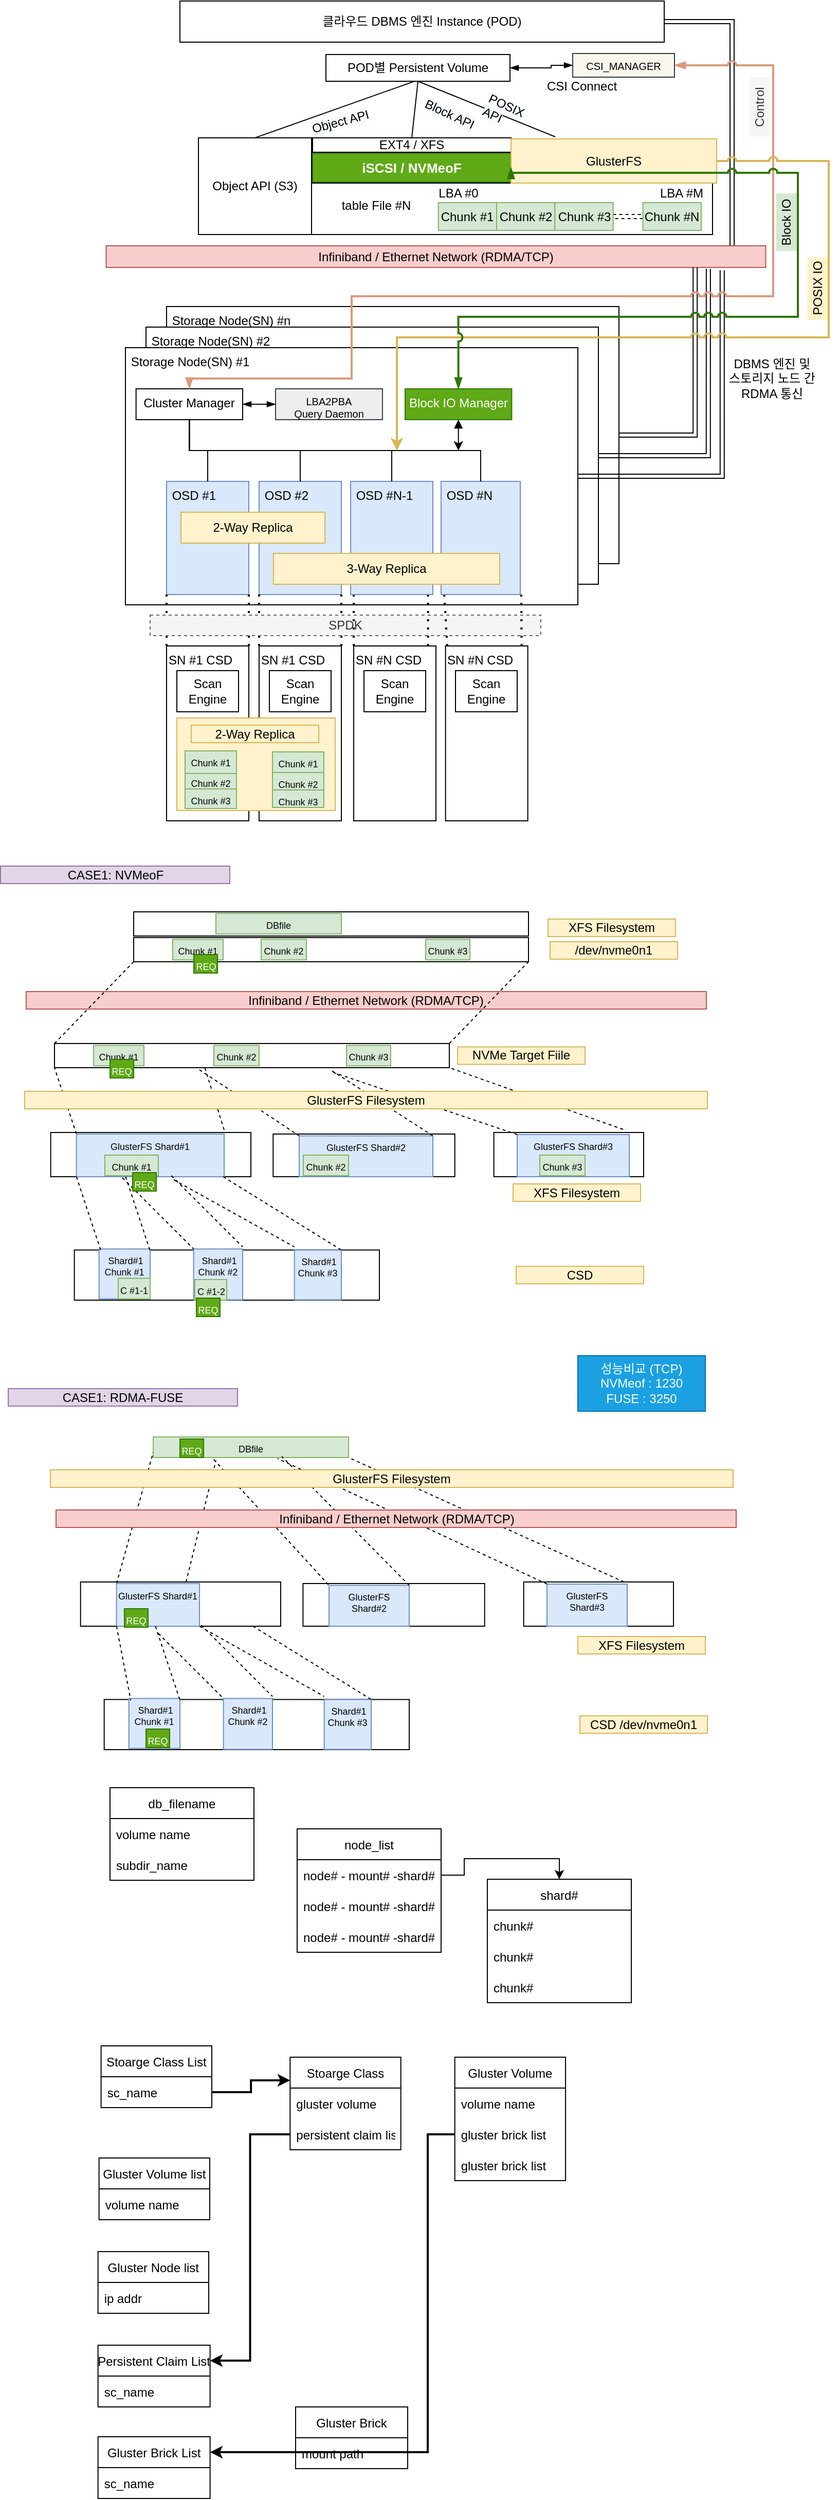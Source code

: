 <mxfile version="20.2.2" type="github" pages="4"><diagram name="Gluster_2차년도" id="8BQefVOliONMusuGH3kz"><mxGraphModel dx="1662" dy="762" grid="1" gridSize="10" guides="1" tooltips="1" connect="1" arrows="1" fold="1" page="1" pageScale="1" pageWidth="827" pageHeight="1169" math="0" shadow="0"><root><mxCell id="sJ4ILekwMoPu8qGF1kCQ-0"/><mxCell id="sJ4ILekwMoPu8qGF1kCQ-1" parent="sJ4ILekwMoPu8qGF1kCQ-0"/><mxCell id="4DQ8f-lCUG2ZB5xl6sDs-6" value="" style="rounded=0;whiteSpace=wrap;html=1;" parent="sJ4ILekwMoPu8qGF1kCQ-1" vertex="1"><mxGeometry x="134" y="1028.5" width="384" height="23.5" as="geometry"/></mxCell><mxCell id="sJ4ILekwMoPu8qGF1kCQ-2" value="" style="rounded=0;whiteSpace=wrap;html=1;verticalAlign=top;" parent="sJ4ILekwMoPu8qGF1kCQ-1" vertex="1"><mxGeometry x="307" y="320" width="390" height="50" as="geometry"/></mxCell><mxCell id="sJ4ILekwMoPu8qGF1kCQ-3" value="&lt;span&gt;&amp;nbsp;Storage Node(SN) #n&lt;/span&gt;" style="rounded=0;whiteSpace=wrap;html=1;align=left;verticalAlign=top;" parent="sJ4ILekwMoPu8qGF1kCQ-1" vertex="1"><mxGeometry x="166" y="440" width="440" height="250" as="geometry"/></mxCell><mxCell id="sJ4ILekwMoPu8qGF1kCQ-4" value="&lt;span&gt;&amp;nbsp;Storage Node(SN) #2&lt;/span&gt;" style="rounded=0;whiteSpace=wrap;html=1;align=left;verticalAlign=top;" parent="sJ4ILekwMoPu8qGF1kCQ-1" vertex="1"><mxGeometry x="146" y="460" width="440" height="250" as="geometry"/></mxCell><mxCell id="sJ4ILekwMoPu8qGF1kCQ-6" style="edgeStyle=orthogonalEdgeStyle;shape=link;rounded=0;orthogonalLoop=1;jettySize=auto;html=1;exitX=1;exitY=0.5;exitDx=0;exitDy=0;entryX=0.949;entryY=0;entryDx=0;entryDy=0;entryPerimeter=0;" parent="sJ4ILekwMoPu8qGF1kCQ-1" source="sJ4ILekwMoPu8qGF1kCQ-7" target="sJ4ILekwMoPu8qGF1kCQ-43" edge="1"><mxGeometry relative="1" as="geometry"/></mxCell><mxCell id="sJ4ILekwMoPu8qGF1kCQ-7" value="클라우드 DBMS 엔진 Instance (POD)" style="rounded=0;whiteSpace=wrap;html=1;" parent="sJ4ILekwMoPu8qGF1kCQ-1" vertex="1"><mxGeometry x="179" y="143" width="471" height="40" as="geometry"/></mxCell><mxCell id="sJ4ILekwMoPu8qGF1kCQ-9" value="EXT4 / XFS" style="rounded=0;whiteSpace=wrap;html=1;" parent="sJ4ILekwMoPu8qGF1kCQ-1" vertex="1"><mxGeometry x="308" y="276" width="193" height="14" as="geometry"/></mxCell><mxCell id="sJ4ILekwMoPu8qGF1kCQ-10" value="iSCSI / NVMeoF" style="rounded=0;whiteSpace=wrap;html=1;fillColor=#60a917;fontColor=#ffffff;strokeColor=#2D7600;fontSize=13;fontStyle=1" parent="sJ4ILekwMoPu8qGF1kCQ-1" vertex="1"><mxGeometry x="308" y="291" width="193" height="28" as="geometry"/></mxCell><mxCell id="sJ4ILekwMoPu8qGF1kCQ-11" value="&amp;nbsp;Storage Node(SN) #1" style="rounded=0;whiteSpace=wrap;html=1;align=left;verticalAlign=top;" parent="sJ4ILekwMoPu8qGF1kCQ-1" vertex="1"><mxGeometry x="126" y="480" width="440" height="250" as="geometry"/></mxCell><mxCell id="sJ4ILekwMoPu8qGF1kCQ-12" value="&amp;nbsp;OSD #1" style="rounded=0;whiteSpace=wrap;html=1;align=left;verticalAlign=top;fillColor=#dae8fc;strokeColor=#6c8ebf;" parent="sJ4ILekwMoPu8qGF1kCQ-1" vertex="1"><mxGeometry x="166" y="610" width="80" height="110" as="geometry"/></mxCell><mxCell id="sJ4ILekwMoPu8qGF1kCQ-13" value="&amp;nbsp;OSD #2" style="rounded=0;whiteSpace=wrap;html=1;align=left;verticalAlign=top;fillColor=#dae8fc;strokeColor=#6c8ebf;" parent="sJ4ILekwMoPu8qGF1kCQ-1" vertex="1"><mxGeometry x="256" y="610" width="80" height="110" as="geometry"/></mxCell><mxCell id="sJ4ILekwMoPu8qGF1kCQ-16" value="SN #1 CSD" style="rounded=0;whiteSpace=wrap;html=1;align=left;verticalAlign=top;" parent="sJ4ILekwMoPu8qGF1kCQ-1" vertex="1"><mxGeometry x="166" y="770" width="80" height="170" as="geometry"/></mxCell><mxCell id="sJ4ILekwMoPu8qGF1kCQ-19" value="SN #1 CSD" style="rounded=0;whiteSpace=wrap;html=1;align=left;verticalAlign=top;" parent="sJ4ILekwMoPu8qGF1kCQ-1" vertex="1"><mxGeometry x="256.0" y="770" width="80" height="170" as="geometry"/></mxCell><mxCell id="sJ4ILekwMoPu8qGF1kCQ-22" value="" style="endArrow=none;dashed=1;html=1;dashPattern=1 3;strokeWidth=2;entryX=0;entryY=1;entryDx=0;entryDy=0;exitX=0;exitY=0;exitDx=0;exitDy=0;" parent="sJ4ILekwMoPu8qGF1kCQ-1" source="sJ4ILekwMoPu8qGF1kCQ-16" target="sJ4ILekwMoPu8qGF1kCQ-12" edge="1"><mxGeometry width="50" height="50" relative="1" as="geometry"><mxPoint x="356.0" y="530" as="sourcePoint"/><mxPoint x="406.0" y="480" as="targetPoint"/></mxGeometry></mxCell><mxCell id="sJ4ILekwMoPu8qGF1kCQ-23" value="" style="endArrow=none;dashed=1;html=1;dashPattern=1 3;strokeWidth=2;entryX=1;entryY=1;entryDx=0;entryDy=0;exitX=1;exitY=0;exitDx=0;exitDy=0;" parent="sJ4ILekwMoPu8qGF1kCQ-1" source="sJ4ILekwMoPu8qGF1kCQ-16" target="sJ4ILekwMoPu8qGF1kCQ-12" edge="1"><mxGeometry width="50" height="50" relative="1" as="geometry"><mxPoint x="356.0" y="530" as="sourcePoint"/><mxPoint x="406.0" y="480" as="targetPoint"/></mxGeometry></mxCell><mxCell id="sJ4ILekwMoPu8qGF1kCQ-24" value="" style="endArrow=none;dashed=1;html=1;dashPattern=1 3;strokeWidth=2;exitX=0;exitY=0;exitDx=0;exitDy=0;entryX=0;entryY=1;entryDx=0;entryDy=0;" parent="sJ4ILekwMoPu8qGF1kCQ-1" source="sJ4ILekwMoPu8qGF1kCQ-19" target="sJ4ILekwMoPu8qGF1kCQ-13" edge="1"><mxGeometry width="50" height="50" relative="1" as="geometry"><mxPoint x="346.0" y="530" as="sourcePoint"/><mxPoint x="396.0" y="480" as="targetPoint"/></mxGeometry></mxCell><mxCell id="sJ4ILekwMoPu8qGF1kCQ-25" value="" style="endArrow=none;dashed=1;html=1;dashPattern=1 3;strokeWidth=2;exitX=1;exitY=0;exitDx=0;exitDy=0;entryX=1;entryY=1;entryDx=0;entryDy=0;" parent="sJ4ILekwMoPu8qGF1kCQ-1" source="sJ4ILekwMoPu8qGF1kCQ-19" target="sJ4ILekwMoPu8qGF1kCQ-13" edge="1"><mxGeometry width="50" height="50" relative="1" as="geometry"><mxPoint x="346.0" y="530" as="sourcePoint"/><mxPoint x="396.0" y="480" as="targetPoint"/></mxGeometry></mxCell><mxCell id="sJ4ILekwMoPu8qGF1kCQ-27" value="" style="endArrow=none;html=1;entryX=0.5;entryY=1;entryDx=0;entryDy=0;exitX=0.5;exitY=0;exitDx=0;exitDy=0;" parent="sJ4ILekwMoPu8qGF1kCQ-1" source="sJ4ILekwMoPu8qGF1kCQ-9" target="b-vfh4zfdTl4tAu6nBgh-11" edge="1"><mxGeometry width="50" height="50" relative="1" as="geometry"><mxPoint x="464" y="350" as="sourcePoint"/><mxPoint x="504" y="220" as="targetPoint"/></mxGeometry></mxCell><mxCell id="sJ4ILekwMoPu8qGF1kCQ-29" value="LBA2PBA&lt;br style=&quot;font-size: 10px;&quot;&gt;Query Daemon" style="rounded=0;whiteSpace=wrap;html=1;align=center;verticalAlign=top;fontSize=10;fillColor=#eeeeee;strokeColor=#36393d;" parent="sJ4ILekwMoPu8qGF1kCQ-1" vertex="1"><mxGeometry x="272" y="520" width="104" height="30" as="geometry"/></mxCell><mxCell id="sJ4ILekwMoPu8qGF1kCQ-30" value="Chunk #1" style="rounded=0;whiteSpace=wrap;html=1;align=center;verticalAlign=top;fillColor=#d5e8d4;strokeColor=#82b366;" parent="sJ4ILekwMoPu8qGF1kCQ-1" vertex="1"><mxGeometry x="430.34" y="339" width="56.66" height="27" as="geometry"/></mxCell><mxCell id="sJ4ILekwMoPu8qGF1kCQ-31" value="table File #N" style="text;html=1;strokeColor=none;fillColor=none;align=center;verticalAlign=middle;whiteSpace=wrap;rounded=0;" parent="sJ4ILekwMoPu8qGF1kCQ-1" vertex="1"><mxGeometry x="333" y="332" width="74" height="20" as="geometry"/></mxCell><mxCell id="sJ4ILekwMoPu8qGF1kCQ-33" value="DBMS 엔진 및 스토리지 노드 간 RDMA 통신" style="text;html=1;strokeColor=none;fillColor=none;align=center;verticalAlign=middle;whiteSpace=wrap;rounded=0;dashed=1;" parent="sJ4ILekwMoPu8qGF1kCQ-1" vertex="1"><mxGeometry x="710" y="500" width="90" height="20" as="geometry"/></mxCell><mxCell id="sJ4ILekwMoPu8qGF1kCQ-34" value="SPDK" style="text;html=1;strokeColor=#666666;fillColor=#f5f5f5;align=center;verticalAlign=middle;whiteSpace=wrap;rounded=0;dashed=1;fontColor=#333333;" parent="sJ4ILekwMoPu8qGF1kCQ-1" vertex="1"><mxGeometry x="150" y="740" width="380" height="20" as="geometry"/></mxCell><mxCell id="sJ4ILekwMoPu8qGF1kCQ-35" value="Object API (S3)" style="rounded=0;whiteSpace=wrap;html=1;" parent="sJ4ILekwMoPu8qGF1kCQ-1" vertex="1"><mxGeometry x="197.0" y="276" width="110" height="94" as="geometry"/></mxCell><mxCell id="sJ4ILekwMoPu8qGF1kCQ-38" value="" style="endArrow=none;html=1;exitX=0.5;exitY=0;exitDx=0;exitDy=0;" parent="sJ4ILekwMoPu8qGF1kCQ-1" source="sJ4ILekwMoPu8qGF1kCQ-35" edge="1"><mxGeometry width="50" height="50" relative="1" as="geometry"><mxPoint x="232.04" y="269" as="sourcePoint"/><mxPoint x="410" y="220" as="targetPoint"/></mxGeometry></mxCell><mxCell id="sJ4ILekwMoPu8qGF1kCQ-39" value="&lt;span style=&quot;color: rgb(0 , 0 , 0) ; font-family: &amp;#34;helvetica&amp;#34; ; font-size: 12px ; font-style: normal ; font-weight: 400 ; letter-spacing: normal ; text-align: center ; text-indent: 0px ; text-transform: none ; word-spacing: 0px ; background-color: rgb(248 , 249 , 250) ; display: inline ; float: none&quot;&gt;Object API &lt;/span&gt;" style="text;whiteSpace=wrap;html=1;rotation=-15;" parent="sJ4ILekwMoPu8qGF1kCQ-1" vertex="1"><mxGeometry x="304" y="240" width="110" height="30" as="geometry"/></mxCell><mxCell id="sJ4ILekwMoPu8qGF1kCQ-40" value="CSI Connect" style="text;whiteSpace=wrap;html=1;" parent="sJ4ILekwMoPu8qGF1kCQ-1" vertex="1"><mxGeometry x="533.68" y="212" width="105" height="30" as="geometry"/></mxCell><mxCell id="sJ4ILekwMoPu8qGF1kCQ-43" value="Infiniband / Ethernet Network (RDMA/TCP)" style="rounded=0;whiteSpace=wrap;html=1;fillColor=#f8cecc;strokeColor=#b85450;" parent="sJ4ILekwMoPu8qGF1kCQ-1" vertex="1"><mxGeometry x="107.25" y="381" width="641.5" height="21" as="geometry"/></mxCell><mxCell id="sJ4ILekwMoPu8qGF1kCQ-44" style="edgeStyle=orthogonalEdgeStyle;shape=link;rounded=0;orthogonalLoop=1;jettySize=auto;html=1;exitX=0.893;exitY=1;exitDx=0;exitDy=0;entryX=1;entryY=0.5;entryDx=0;entryDy=0;exitPerimeter=0;" parent="sJ4ILekwMoPu8qGF1kCQ-1" source="sJ4ILekwMoPu8qGF1kCQ-43" target="sJ4ILekwMoPu8qGF1kCQ-3" edge="1"><mxGeometry relative="1" as="geometry"><mxPoint x="640" y="440" as="sourcePoint"/><mxPoint x="707.014" y="620" as="targetPoint"/></mxGeometry></mxCell><mxCell id="sJ4ILekwMoPu8qGF1kCQ-45" style="edgeStyle=orthogonalEdgeStyle;shape=link;rounded=0;orthogonalLoop=1;jettySize=auto;html=1;exitX=0.913;exitY=1.067;exitDx=0;exitDy=0;entryX=1;entryY=0.5;entryDx=0;entryDy=0;exitPerimeter=0;" parent="sJ4ILekwMoPu8qGF1kCQ-1" source="sJ4ILekwMoPu8qGF1kCQ-43" target="sJ4ILekwMoPu8qGF1kCQ-4" edge="1"><mxGeometry relative="1" as="geometry"><mxPoint x="689.97" y="420" as="sourcePoint"/><mxPoint x="616" y="575" as="targetPoint"/></mxGeometry></mxCell><mxCell id="sJ4ILekwMoPu8qGF1kCQ-46" style="edgeStyle=orthogonalEdgeStyle;shape=link;rounded=0;orthogonalLoop=1;jettySize=auto;html=1;exitX=0.934;exitY=1.133;exitDx=0;exitDy=0;entryX=1;entryY=0.5;entryDx=0;entryDy=0;exitPerimeter=0;" parent="sJ4ILekwMoPu8qGF1kCQ-1" source="sJ4ILekwMoPu8qGF1kCQ-43" target="sJ4ILekwMoPu8qGF1kCQ-11" edge="1"><mxGeometry relative="1" as="geometry"><mxPoint x="703.2" y="422.01" as="sourcePoint"/><mxPoint x="595.12" y="584" as="targetPoint"/></mxGeometry></mxCell><mxCell id="sJ4ILekwMoPu8qGF1kCQ-47" value="Chunk #2" style="rounded=0;whiteSpace=wrap;html=1;align=center;verticalAlign=top;fillColor=#d5e8d4;strokeColor=#82b366;" parent="sJ4ILekwMoPu8qGF1kCQ-1" vertex="1"><mxGeometry x="487" y="339" width="56.66" height="27" as="geometry"/></mxCell><mxCell id="sJ4ILekwMoPu8qGF1kCQ-48" style="edgeStyle=orthogonalEdgeStyle;rounded=0;orthogonalLoop=1;jettySize=auto;html=1;exitX=1;exitY=0.5;exitDx=0;exitDy=0;entryX=0;entryY=0.5;entryDx=0;entryDy=0;dashed=1;shape=link;" parent="sJ4ILekwMoPu8qGF1kCQ-1" source="sJ4ILekwMoPu8qGF1kCQ-49" target="sJ4ILekwMoPu8qGF1kCQ-50" edge="1"><mxGeometry relative="1" as="geometry"/></mxCell><mxCell id="sJ4ILekwMoPu8qGF1kCQ-49" value="Chunk #3" style="rounded=0;whiteSpace=wrap;html=1;align=center;verticalAlign=top;fillColor=#d5e8d4;strokeColor=#82b366;" parent="sJ4ILekwMoPu8qGF1kCQ-1" vertex="1"><mxGeometry x="543.66" y="339" width="56.66" height="27" as="geometry"/></mxCell><mxCell id="sJ4ILekwMoPu8qGF1kCQ-50" value="Chunk #N" style="rounded=0;whiteSpace=wrap;html=1;align=center;verticalAlign=top;fillColor=#d5e8d4;strokeColor=#82b366;" parent="sJ4ILekwMoPu8qGF1kCQ-1" vertex="1"><mxGeometry x="629.32" y="339" width="56.66" height="27" as="geometry"/></mxCell><mxCell id="sJ4ILekwMoPu8qGF1kCQ-52" value="Control" style="text;html=1;strokeColor=none;fillColor=#f5f5f5;align=center;verticalAlign=middle;whiteSpace=wrap;rounded=0;dashed=1;rotation=-90;fontColor=#333333;" parent="sJ4ILekwMoPu8qGF1kCQ-1" vertex="1"><mxGeometry x="714" y="236" width="58" height="20" as="geometry"/></mxCell><mxCell id="sJ4ILekwMoPu8qGF1kCQ-53" value="SN #N CSD" style="rounded=0;whiteSpace=wrap;html=1;align=left;verticalAlign=top;" parent="sJ4ILekwMoPu8qGF1kCQ-1" vertex="1"><mxGeometry x="348.0" y="770" width="80" height="170" as="geometry"/></mxCell><mxCell id="sJ4ILekwMoPu8qGF1kCQ-56" value="" style="endArrow=none;dashed=1;html=1;dashPattern=1 3;strokeWidth=2;exitX=0;exitY=0;exitDx=0;exitDy=0;entryX=0;entryY=1;entryDx=0;entryDy=0;" parent="sJ4ILekwMoPu8qGF1kCQ-1" edge="1"><mxGeometry width="50" height="50" relative="1" as="geometry"><mxPoint x="348" y="770" as="sourcePoint"/><mxPoint x="348" y="720" as="targetPoint"/></mxGeometry></mxCell><mxCell id="sJ4ILekwMoPu8qGF1kCQ-57" value="" style="endArrow=none;dashed=1;html=1;dashPattern=1 3;strokeWidth=2;exitX=1;exitY=0;exitDx=0;exitDy=0;" parent="sJ4ILekwMoPu8qGF1kCQ-1" edge="1"><mxGeometry width="50" height="50" relative="1" as="geometry"><mxPoint x="439" y="770" as="sourcePoint"/><mxPoint x="436" y="720" as="targetPoint"/></mxGeometry></mxCell><mxCell id="sJ4ILekwMoPu8qGF1kCQ-58" value="SN #N CSD" style="rounded=0;whiteSpace=wrap;html=1;align=left;verticalAlign=top;" parent="sJ4ILekwMoPu8qGF1kCQ-1" vertex="1"><mxGeometry x="437.32" y="770" width="80" height="170" as="geometry"/></mxCell><mxCell id="sJ4ILekwMoPu8qGF1kCQ-61" value="" style="endArrow=none;dashed=1;html=1;dashPattern=1 3;strokeWidth=2;exitX=0;exitY=0;exitDx=0;exitDy=0;entryX=0;entryY=1;entryDx=0;entryDy=0;" parent="sJ4ILekwMoPu8qGF1kCQ-1" edge="1"><mxGeometry width="50" height="50" relative="1" as="geometry"><mxPoint x="420.32" y="770" as="sourcePoint"/><mxPoint x="420.32" y="720" as="targetPoint"/></mxGeometry></mxCell><mxCell id="sJ4ILekwMoPu8qGF1kCQ-62" value="" style="endArrow=none;dashed=1;html=1;dashPattern=1 3;strokeWidth=2;exitX=1;exitY=0;exitDx=0;exitDy=0;" parent="sJ4ILekwMoPu8qGF1kCQ-1" edge="1"><mxGeometry width="50" height="50" relative="1" as="geometry"><mxPoint x="511.32" y="770" as="sourcePoint"/><mxPoint x="511" y="720" as="targetPoint"/></mxGeometry></mxCell><mxCell id="sJ4ILekwMoPu8qGF1kCQ-63" value="&amp;nbsp;OSD #N-1" style="rounded=0;whiteSpace=wrap;html=1;align=left;verticalAlign=top;fillColor=#dae8fc;strokeColor=#6c8ebf;" parent="sJ4ILekwMoPu8qGF1kCQ-1" vertex="1"><mxGeometry x="345" y="610" width="80" height="110" as="geometry"/></mxCell><mxCell id="sJ4ILekwMoPu8qGF1kCQ-64" value="&amp;nbsp;OSD #N" style="rounded=0;whiteSpace=wrap;html=1;align=left;verticalAlign=top;fillColor=#dae8fc;strokeColor=#6c8ebf;" parent="sJ4ILekwMoPu8qGF1kCQ-1" vertex="1"><mxGeometry x="433" y="610" width="77" height="110" as="geometry"/></mxCell><mxCell id="sJ4ILekwMoPu8qGF1kCQ-78" style="edgeStyle=orthogonalEdgeStyle;rounded=0;orthogonalLoop=1;jettySize=auto;html=1;exitX=0.5;exitY=1;exitDx=0;exitDy=0;fontSize=9;endArrow=none;endFill=0;" parent="sJ4ILekwMoPu8qGF1kCQ-1" source="sJ4ILekwMoPu8qGF1kCQ-80" target="sJ4ILekwMoPu8qGF1kCQ-13" edge="1"><mxGeometry relative="1" as="geometry"/></mxCell><mxCell id="sJ4ILekwMoPu8qGF1kCQ-79" style="edgeStyle=orthogonalEdgeStyle;rounded=0;orthogonalLoop=1;jettySize=auto;html=1;exitX=1;exitY=0.5;exitDx=0;exitDy=0;entryX=0;entryY=0.5;entryDx=0;entryDy=0;fontSize=10;endArrow=blockThin;endFill=1;startArrow=blockThin;startFill=1;" parent="sJ4ILekwMoPu8qGF1kCQ-1" source="sJ4ILekwMoPu8qGF1kCQ-80" target="sJ4ILekwMoPu8qGF1kCQ-29" edge="1"><mxGeometry relative="1" as="geometry"/></mxCell><mxCell id="sJ4ILekwMoPu8qGF1kCQ-80" value="Cluster Manager" style="rounded=0;whiteSpace=wrap;html=1;align=center;verticalAlign=top;" parent="sJ4ILekwMoPu8qGF1kCQ-1" vertex="1"><mxGeometry x="136.32" y="520" width="103.68" height="30" as="geometry"/></mxCell><mxCell id="sJ4ILekwMoPu8qGF1kCQ-81" style="edgeStyle=orthogonalEdgeStyle;rounded=0;orthogonalLoop=1;jettySize=auto;html=1;exitX=0.5;exitY=1;exitDx=0;exitDy=0;fontSize=9;endArrow=none;endFill=0;entryX=0.5;entryY=0;entryDx=0;entryDy=0;" parent="sJ4ILekwMoPu8qGF1kCQ-1" source="sJ4ILekwMoPu8qGF1kCQ-80" target="sJ4ILekwMoPu8qGF1kCQ-12" edge="1"><mxGeometry relative="1" as="geometry"><mxPoint x="223" y="560" as="sourcePoint"/><mxPoint x="316" y="620" as="targetPoint"/></mxGeometry></mxCell><mxCell id="sJ4ILekwMoPu8qGF1kCQ-82" style="edgeStyle=orthogonalEdgeStyle;rounded=0;orthogonalLoop=1;jettySize=auto;html=1;exitX=0.5;exitY=1;exitDx=0;exitDy=0;fontSize=9;endArrow=none;endFill=0;entryX=0.5;entryY=0;entryDx=0;entryDy=0;" parent="sJ4ILekwMoPu8qGF1kCQ-1" source="sJ4ILekwMoPu8qGF1kCQ-80" target="sJ4ILekwMoPu8qGF1kCQ-64" edge="1"><mxGeometry relative="1" as="geometry"><mxPoint x="223" y="560" as="sourcePoint"/><mxPoint x="316" y="620" as="targetPoint"/></mxGeometry></mxCell><mxCell id="sJ4ILekwMoPu8qGF1kCQ-83" style="edgeStyle=orthogonalEdgeStyle;rounded=0;orthogonalLoop=1;jettySize=auto;html=1;fontSize=9;endArrow=none;endFill=0;entryX=0.5;entryY=0;entryDx=0;entryDy=0;exitX=0.5;exitY=1;exitDx=0;exitDy=0;" parent="sJ4ILekwMoPu8qGF1kCQ-1" source="sJ4ILekwMoPu8qGF1kCQ-80" target="sJ4ILekwMoPu8qGF1kCQ-63" edge="1"><mxGeometry relative="1" as="geometry"><mxPoint x="233" y="570" as="sourcePoint"/><mxPoint x="326" y="630" as="targetPoint"/></mxGeometry></mxCell><mxCell id="sJ4ILekwMoPu8qGF1kCQ-85" value="LBA #0" style="text;html=1;strokeColor=none;fillColor=none;align=center;verticalAlign=middle;whiteSpace=wrap;rounded=0;" parent="sJ4ILekwMoPu8qGF1kCQ-1" vertex="1"><mxGeometry x="413" y="320" width="74" height="20" as="geometry"/></mxCell><mxCell id="sJ4ILekwMoPu8qGF1kCQ-86" value="LBA #M" style="text;html=1;strokeColor=none;fillColor=none;align=center;verticalAlign=middle;whiteSpace=wrap;rounded=0;" parent="sJ4ILekwMoPu8qGF1kCQ-1" vertex="1"><mxGeometry x="630" y="320" width="74" height="20" as="geometry"/></mxCell><mxCell id="sJ4ILekwMoPu8qGF1kCQ-87" value="Scan Engine" style="rounded=0;whiteSpace=wrap;html=1;align=center;verticalAlign=middle;" parent="sJ4ILekwMoPu8qGF1kCQ-1" vertex="1"><mxGeometry x="447" y="794" width="60" height="40" as="geometry"/></mxCell><mxCell id="sJ4ILekwMoPu8qGF1kCQ-88" value="Scan Engine" style="rounded=0;whiteSpace=wrap;html=1;align=center;verticalAlign=middle;" parent="sJ4ILekwMoPu8qGF1kCQ-1" vertex="1"><mxGeometry x="358" y="794" width="60" height="40" as="geometry"/></mxCell><mxCell id="sJ4ILekwMoPu8qGF1kCQ-89" value="Scan Engine" style="rounded=0;whiteSpace=wrap;html=1;align=center;verticalAlign=middle;" parent="sJ4ILekwMoPu8qGF1kCQ-1" vertex="1"><mxGeometry x="266" y="794" width="60" height="40" as="geometry"/></mxCell><mxCell id="sJ4ILekwMoPu8qGF1kCQ-90" value="Scan Engine" style="rounded=0;whiteSpace=wrap;html=1;align=center;verticalAlign=middle;" parent="sJ4ILekwMoPu8qGF1kCQ-1" vertex="1"><mxGeometry x="176" y="794" width="60" height="40" as="geometry"/></mxCell><mxCell id="sJ4ILekwMoPu8qGF1kCQ-92" style="edgeStyle=orthogonalEdgeStyle;rounded=0;orthogonalLoop=1;jettySize=auto;html=1;exitX=0;exitY=0.5;exitDx=0;exitDy=0;fontSize=10;startArrow=blockThin;startFill=1;endArrow=blockThin;endFill=1;entryX=1;entryY=0.5;entryDx=0;entryDy=0;" parent="sJ4ILekwMoPu8qGF1kCQ-1" source="sJ4ILekwMoPu8qGF1kCQ-94" target="b-vfh4zfdTl4tAu6nBgh-11" edge="1"><mxGeometry relative="1" as="geometry"><mxPoint x="640" y="270" as="targetPoint"/><Array as="points"><mxPoint x="540" y="206"/><mxPoint x="540" y="208"/></Array></mxGeometry></mxCell><mxCell id="sJ4ILekwMoPu8qGF1kCQ-93" style="edgeStyle=orthogonalEdgeStyle;rounded=0;orthogonalLoop=1;jettySize=auto;html=1;entryX=0.5;entryY=0;entryDx=0;entryDy=0;fontSize=10;startArrow=blockThin;startFill=1;endArrow=blockThin;endFill=1;strokeColor=#DB997D;strokeWidth=2;jumpStyle=arc;exitX=1;exitY=0.5;exitDx=0;exitDy=0;" parent="sJ4ILekwMoPu8qGF1kCQ-1" source="sJ4ILekwMoPu8qGF1kCQ-94" target="sJ4ILekwMoPu8qGF1kCQ-80" edge="1"><mxGeometry relative="1" as="geometry"><Array as="points"><mxPoint x="756" y="206"/><mxPoint x="756" y="430"/><mxPoint x="346" y="430"/><mxPoint x="346" y="510"/><mxPoint x="188" y="510"/></Array><mxPoint x="632" y="215" as="sourcePoint"/><mxPoint x="346" y="520" as="targetPoint"/></mxGeometry></mxCell><mxCell id="sJ4ILekwMoPu8qGF1kCQ-94" value="CSI_MANAGER" style="rounded=0;whiteSpace=wrap;html=1;align=center;verticalAlign=top;fontSize=10;fillColor=#f9f7ed;strokeColor=#36393d;" parent="sJ4ILekwMoPu8qGF1kCQ-1" vertex="1"><mxGeometry x="561" y="194" width="99" height="23" as="geometry"/></mxCell><mxCell id="Q3eu36erDxslHvfeYorh-0" value="2-Way Replica" style="rounded=0;whiteSpace=wrap;html=1;fillColor=#fff2cc;strokeColor=#d6b656;" parent="sJ4ILekwMoPu8qGF1kCQ-1" vertex="1"><mxGeometry x="180" y="640" width="140" height="30" as="geometry"/></mxCell><mxCell id="Q3eu36erDxslHvfeYorh-1" value="3-Way Replica" style="rounded=0;whiteSpace=wrap;html=1;fillColor=#fff2cc;strokeColor=#d6b656;" parent="sJ4ILekwMoPu8qGF1kCQ-1" vertex="1"><mxGeometry x="270" y="680" width="220" height="30" as="geometry"/></mxCell><mxCell id="sJ4ILekwMoPu8qGF1kCQ-17" value="" style="rounded=0;whiteSpace=wrap;html=1;fillColor=#fff2cc;strokeColor=#d6b656;" parent="sJ4ILekwMoPu8qGF1kCQ-1" vertex="1"><mxGeometry x="176" y="840" width="154" height="90" as="geometry"/></mxCell><mxCell id="Q3eu36erDxslHvfeYorh-4" value="Chunk #2" style="rounded=0;whiteSpace=wrap;html=1;align=center;verticalAlign=top;fillColor=#d5e8d4;strokeColor=#82b366;fontSize=9;" parent="sJ4ILekwMoPu8qGF1kCQ-1" vertex="1"><mxGeometry x="184" y="892" width="50" height="19" as="geometry"/></mxCell><mxCell id="Q3eu36erDxslHvfeYorh-5" value="Chunk #1" style="rounded=0;whiteSpace=wrap;html=1;align=center;verticalAlign=top;fillColor=#d5e8d4;strokeColor=#82b366;fontSize=9;" parent="sJ4ILekwMoPu8qGF1kCQ-1" vertex="1"><mxGeometry x="184" y="872" width="50" height="22" as="geometry"/></mxCell><mxCell id="Q3eu36erDxslHvfeYorh-6" value="Chunk #3" style="rounded=0;whiteSpace=wrap;html=1;align=center;verticalAlign=top;fillColor=#d5e8d4;strokeColor=#82b366;fontSize=9;" parent="sJ4ILekwMoPu8qGF1kCQ-1" vertex="1"><mxGeometry x="184" y="909" width="50" height="19" as="geometry"/></mxCell><mxCell id="sJ4ILekwMoPu8qGF1kCQ-74" value="Chunk #2" style="rounded=0;whiteSpace=wrap;html=1;align=center;verticalAlign=top;fillColor=#d5e8d4;strokeColor=#82b366;fontSize=9;" parent="sJ4ILekwMoPu8qGF1kCQ-1" vertex="1"><mxGeometry x="269" y="893" width="50" height="17" as="geometry"/></mxCell><mxCell id="sJ4ILekwMoPu8qGF1kCQ-75" value="Chunk #1" style="rounded=0;whiteSpace=wrap;html=1;align=center;verticalAlign=top;fillColor=#d5e8d4;strokeColor=#82b366;fontSize=9;" parent="sJ4ILekwMoPu8qGF1kCQ-1" vertex="1"><mxGeometry x="269" y="873" width="50" height="20" as="geometry"/></mxCell><mxCell id="sJ4ILekwMoPu8qGF1kCQ-76" value="Chunk #3" style="rounded=0;whiteSpace=wrap;html=1;align=center;verticalAlign=top;fillColor=#d5e8d4;strokeColor=#82b366;fontSize=9;" parent="sJ4ILekwMoPu8qGF1kCQ-1" vertex="1"><mxGeometry x="269" y="910" width="50" height="17" as="geometry"/></mxCell><mxCell id="Q3eu36erDxslHvfeYorh-7" value="2-Way Replica" style="rounded=0;whiteSpace=wrap;html=1;fillColor=#fff2cc;strokeColor=#d6b656;" parent="sJ4ILekwMoPu8qGF1kCQ-1" vertex="1"><mxGeometry x="190" y="847" width="124" height="17" as="geometry"/></mxCell><mxCell id="Q3eu36erDxslHvfeYorh-10" style="edgeStyle=orthogonalEdgeStyle;rounded=0;orthogonalLoop=1;jettySize=auto;html=1;fontSize=13;fontColor=#FFFFFF;verticalAlign=top;startArrow=block;startFill=1;" parent="sJ4ILekwMoPu8qGF1kCQ-1" source="Q3eu36erDxslHvfeYorh-9" edge="1"><mxGeometry relative="1" as="geometry"><mxPoint x="449.84" y="580" as="targetPoint"/></mxGeometry></mxCell><mxCell id="Q3eu36erDxslHvfeYorh-9" value="Block IO Manager" style="rounded=0;whiteSpace=wrap;html=1;align=center;verticalAlign=top;fillColor=#60a917;fontColor=#ffffff;strokeColor=#2D7600;" parent="sJ4ILekwMoPu8qGF1kCQ-1" vertex="1"><mxGeometry x="398" y="520" width="103.68" height="30" as="geometry"/></mxCell><mxCell id="Q3eu36erDxslHvfeYorh-11" value="&lt;span style=&quot;color: rgb(0 , 0 , 0) ; font-family: &amp;#34;helvetica&amp;#34; ; font-size: 12px ; font-style: normal ; font-weight: 400 ; letter-spacing: normal ; text-align: center ; text-indent: 0px ; text-transform: none ; word-spacing: 0px ; background-color: rgb(248 , 249 , 250) ; display: inline ; float: none&quot;&gt;Block API &lt;br&gt;&lt;/span&gt;" style="text;whiteSpace=wrap;html=1;rotation=25;" parent="sJ4ILekwMoPu8qGF1kCQ-1" vertex="1"><mxGeometry x="413" y="240" width="60" height="30" as="geometry"/></mxCell><mxCell id="Q3eu36erDxslHvfeYorh-14" value="Block IO" style="text;html=1;strokeColor=none;fillColor=#d5e8d4;align=center;verticalAlign=middle;whiteSpace=wrap;rounded=0;dashed=1;rotation=-90;" parent="sJ4ILekwMoPu8qGF1kCQ-1" vertex="1"><mxGeometry x="741" y="348" width="56" height="20" as="geometry"/></mxCell><mxCell id="4DQ8f-lCUG2ZB5xl6sDs-0" value="" style="rounded=0;whiteSpace=wrap;html=1;" parent="sJ4ILekwMoPu8qGF1kCQ-1" vertex="1"><mxGeometry x="134" y="1053.5" width="384" height="23.5" as="geometry"/></mxCell><mxCell id="4DQ8f-lCUG2ZB5xl6sDs-1" value="/dev/nvme0n1" style="rounded=0;whiteSpace=wrap;html=1;fillColor=#fff2cc;strokeColor=#d6b656;" parent="sJ4ILekwMoPu8qGF1kCQ-1" vertex="1"><mxGeometry x="539" y="1057.5" width="124" height="17" as="geometry"/></mxCell><mxCell id="4DQ8f-lCUG2ZB5xl6sDs-2" value="Chunk #1" style="rounded=0;whiteSpace=wrap;html=1;align=center;verticalAlign=top;fillColor=#d5e8d4;strokeColor=#82b366;fontSize=9;" parent="sJ4ILekwMoPu8qGF1kCQ-1" vertex="1"><mxGeometry x="172" y="1055.25" width="49" height="20" as="geometry"/></mxCell><mxCell id="4DQ8f-lCUG2ZB5xl6sDs-3" value="DBfile" style="rounded=0;whiteSpace=wrap;html=1;align=center;verticalAlign=top;fillColor=#d5e8d4;strokeColor=#82b366;fontSize=9;" parent="sJ4ILekwMoPu8qGF1kCQ-1" vertex="1"><mxGeometry x="214" y="1030" width="122" height="20" as="geometry"/></mxCell><mxCell id="4DQ8f-lCUG2ZB5xl6sDs-4" value="Chunk #2" style="rounded=0;whiteSpace=wrap;html=1;align=center;verticalAlign=top;fillColor=#d5e8d4;strokeColor=#82b366;fontSize=9;" parent="sJ4ILekwMoPu8qGF1kCQ-1" vertex="1"><mxGeometry x="258" y="1055.25" width="44" height="20" as="geometry"/></mxCell><mxCell id="4DQ8f-lCUG2ZB5xl6sDs-5" value="Chunk #3" style="rounded=0;whiteSpace=wrap;html=1;align=center;verticalAlign=top;fillColor=#d5e8d4;strokeColor=#82b366;fontSize=9;" parent="sJ4ILekwMoPu8qGF1kCQ-1" vertex="1"><mxGeometry x="418" y="1055.25" width="43" height="20" as="geometry"/></mxCell><mxCell id="4DQ8f-lCUG2ZB5xl6sDs-7" value="XFS Filesystem" style="rounded=0;whiteSpace=wrap;html=1;fillColor=#fff2cc;strokeColor=#d6b656;" parent="sJ4ILekwMoPu8qGF1kCQ-1" vertex="1"><mxGeometry x="537" y="1035.5" width="124" height="17" as="geometry"/></mxCell><mxCell id="6asiW1eIAHXMkI0i8NA--0" value="" style="rounded=0;whiteSpace=wrap;html=1;" parent="sJ4ILekwMoPu8qGF1kCQ-1" vertex="1"><mxGeometry x="53.32" y="1243" width="194.68" height="43" as="geometry"/></mxCell><mxCell id="6asiW1eIAHXMkI0i8NA--1" value="" style="rounded=0;whiteSpace=wrap;html=1;" parent="sJ4ILekwMoPu8qGF1kCQ-1" vertex="1"><mxGeometry x="76.32" y="1357.25" width="296.68" height="48.75" as="geometry"/></mxCell><mxCell id="6asiW1eIAHXMkI0i8NA--7" value="XFS Filesystem" style="rounded=0;whiteSpace=wrap;html=1;fillColor=#fff2cc;strokeColor=#d6b656;" parent="sJ4ILekwMoPu8qGF1kCQ-1" vertex="1"><mxGeometry x="503" y="1293" width="124" height="17" as="geometry"/></mxCell><mxCell id="6asiW1eIAHXMkI0i8NA--11" value="" style="rounded=0;whiteSpace=wrap;html=1;" parent="sJ4ILekwMoPu8qGF1kCQ-1" vertex="1"><mxGeometry x="269.66" y="1244.5" width="176.68" height="41.5" as="geometry"/></mxCell><mxCell id="6asiW1eIAHXMkI0i8NA--12" value="GlusterFS Shard#2" style="rounded=0;whiteSpace=wrap;html=1;align=center;verticalAlign=top;fillColor=#dae8fc;strokeColor=#6c8ebf;fontSize=9;" parent="sJ4ILekwMoPu8qGF1kCQ-1" vertex="1"><mxGeometry x="295" y="1246.25" width="130" height="39.75" as="geometry"/></mxCell><mxCell id="6asiW1eIAHXMkI0i8NA--13" value="" style="rounded=0;whiteSpace=wrap;html=1;" parent="sJ4ILekwMoPu8qGF1kCQ-1" vertex="1"><mxGeometry x="484.32" y="1243" width="145.68" height="43" as="geometry"/></mxCell><mxCell id="6asiW1eIAHXMkI0i8NA--14" value="GlusterFS Shard#3" style="rounded=0;whiteSpace=wrap;html=1;align=center;verticalAlign=top;fillColor=#dae8fc;strokeColor=#6c8ebf;fontSize=9;" parent="sJ4ILekwMoPu8qGF1kCQ-1" vertex="1"><mxGeometry x="507" y="1245" width="109" height="41" as="geometry"/></mxCell><mxCell id="6asiW1eIAHXMkI0i8NA--15" value="" style="endArrow=none;dashed=1;html=1;rounded=0;entryX=0;entryY=1;entryDx=0;entryDy=0;exitX=0;exitY=0;exitDx=0;exitDy=0;" parent="sJ4ILekwMoPu8qGF1kCQ-1" source="6asiW1eIAHXMkI0i8NA--4" target="f9_1rnvqE1UAxGNhyygb-84" edge="1"><mxGeometry width="50" height="50" relative="1" as="geometry"><mxPoint x="100" y="1160" as="sourcePoint"/><mxPoint x="150" y="1110" as="targetPoint"/></mxGeometry></mxCell><mxCell id="6asiW1eIAHXMkI0i8NA--17" value="" style="endArrow=none;dashed=1;html=1;rounded=0;entryX=0.38;entryY=0.957;entryDx=0;entryDy=0;startArrow=none;entryPerimeter=0;" parent="sJ4ILekwMoPu8qGF1kCQ-1" target="f9_1rnvqE1UAxGNhyygb-84" edge="1"><mxGeometry width="50" height="50" relative="1" as="geometry"><mxPoint x="222" y="1240.5" as="sourcePoint"/><mxPoint x="262.68" y="1169" as="targetPoint"/></mxGeometry></mxCell><mxCell id="6asiW1eIAHXMkI0i8NA--18" value="" style="endArrow=none;dashed=1;html=1;rounded=0;entryX=0.703;entryY=1.128;entryDx=0;entryDy=0;exitX=1;exitY=0;exitDx=0;exitDy=0;entryPerimeter=0;" parent="sJ4ILekwMoPu8qGF1kCQ-1" source="6asiW1eIAHXMkI0i8NA--12" target="f9_1rnvqE1UAxGNhyygb-84" edge="1"><mxGeometry width="50" height="50" relative="1" as="geometry"><mxPoint x="377.66" y="1146" as="sourcePoint"/><mxPoint x="398.34" y="1074.5" as="targetPoint"/></mxGeometry></mxCell><mxCell id="6asiW1eIAHXMkI0i8NA--19" value="" style="endArrow=none;dashed=1;html=1;rounded=0;entryX=1;entryY=1;entryDx=0;entryDy=0;" parent="sJ4ILekwMoPu8qGF1kCQ-1" target="f9_1rnvqE1UAxGNhyygb-84" edge="1"><mxGeometry width="50" height="50" relative="1" as="geometry"><mxPoint x="610" y="1240" as="sourcePoint"/><mxPoint x="513.18" y="1074.5" as="targetPoint"/></mxGeometry></mxCell><mxCell id="6asiW1eIAHXMkI0i8NA--4" value="GlusterFS Shard#1" style="rounded=0;whiteSpace=wrap;html=1;align=center;verticalAlign=top;fillColor=#dae8fc;strokeColor=#6c8ebf;fontSize=9;" parent="sJ4ILekwMoPu8qGF1kCQ-1" vertex="1"><mxGeometry x="78.32" y="1244.5" width="143.68" height="41.5" as="geometry"/></mxCell><mxCell id="6asiW1eIAHXMkI0i8NA--20" value="" style="endArrow=none;dashed=1;html=1;rounded=0;entryX=0;entryY=0;entryDx=0;entryDy=0;exitX=0.367;exitY=1.085;exitDx=0;exitDy=0;exitPerimeter=0;" parent="sJ4ILekwMoPu8qGF1kCQ-1" source="f9_1rnvqE1UAxGNhyygb-84" target="6asiW1eIAHXMkI0i8NA--12" edge="1"><mxGeometry width="50" height="50" relative="1" as="geometry"><mxPoint x="210" y="1180" as="sourcePoint"/><mxPoint x="260.68" y="1078.5" as="targetPoint"/></mxGeometry></mxCell><mxCell id="6asiW1eIAHXMkI0i8NA--21" value="" style="endArrow=none;dashed=1;html=1;rounded=0;exitX=0;exitY=0;exitDx=0;exitDy=0;entryX=0.701;entryY=1.17;entryDx=0;entryDy=0;entryPerimeter=0;" parent="sJ4ILekwMoPu8qGF1kCQ-1" source="6asiW1eIAHXMkI0i8NA--14" target="f9_1rnvqE1UAxGNhyygb-84" edge="1"><mxGeometry width="50" height="50" relative="1" as="geometry"><mxPoint x="493.64" y="1146" as="sourcePoint"/><mxPoint x="397" y="1075" as="targetPoint"/></mxGeometry></mxCell><mxCell id="6asiW1eIAHXMkI0i8NA--23" value="Chunk #1" style="rounded=0;whiteSpace=wrap;html=1;align=center;verticalAlign=top;fillColor=#d5e8d4;strokeColor=#82b366;fontSize=9;" parent="sJ4ILekwMoPu8qGF1kCQ-1" vertex="1"><mxGeometry x="106" y="1265" width="52" height="20" as="geometry"/></mxCell><mxCell id="6asiW1eIAHXMkI0i8NA--24" value="Chunk #2" style="rounded=0;whiteSpace=wrap;html=1;align=center;verticalAlign=top;fillColor=#d5e8d4;strokeColor=#82b366;fontSize=9;" parent="sJ4ILekwMoPu8qGF1kCQ-1" vertex="1"><mxGeometry x="299" y="1265" width="44" height="20" as="geometry"/></mxCell><mxCell id="6asiW1eIAHXMkI0i8NA--25" value="Chunk #3" style="rounded=0;whiteSpace=wrap;html=1;align=center;verticalAlign=top;fillColor=#d5e8d4;strokeColor=#82b366;fontSize=9;" parent="sJ4ILekwMoPu8qGF1kCQ-1" vertex="1"><mxGeometry x="529" y="1265" width="44" height="20" as="geometry"/></mxCell><mxCell id="6asiW1eIAHXMkI0i8NA--27" value="&lt;div&gt;&amp;nbsp;Shard#1&lt;/div&gt;&lt;div&gt;Chunk #1&lt;br&gt;&lt;/div&gt;" style="rounded=0;whiteSpace=wrap;html=1;align=center;verticalAlign=top;fillColor=#dae8fc;strokeColor=#6c8ebf;fontSize=9;" parent="sJ4ILekwMoPu8qGF1kCQ-1" vertex="1"><mxGeometry x="100.32" y="1356.25" width="49.68" height="48.5" as="geometry"/></mxCell><mxCell id="6asiW1eIAHXMkI0i8NA--28" value="&lt;div&gt;&amp;nbsp;Shard#1&lt;/div&gt;&lt;div&gt;Chunk #2&lt;br&gt;&lt;/div&gt;" style="rounded=0;whiteSpace=wrap;html=1;align=center;verticalAlign=top;fillColor=#dae8fc;strokeColor=#6c8ebf;fontSize=9;" parent="sJ4ILekwMoPu8qGF1kCQ-1" vertex="1"><mxGeometry x="192.32" y="1356.25" width="47.68" height="49.5" as="geometry"/></mxCell><mxCell id="6asiW1eIAHXMkI0i8NA--29" value="&lt;div&gt;&amp;nbsp;Shard#1&lt;/div&gt;&lt;div&gt;Chunk #3&lt;/div&gt;" style="rounded=0;whiteSpace=wrap;html=1;align=center;verticalAlign=top;fillColor=#dae8fc;strokeColor=#6c8ebf;fontSize=9;" parent="sJ4ILekwMoPu8qGF1kCQ-1" vertex="1"><mxGeometry x="290.32" y="1357.25" width="45.68" height="48.5" as="geometry"/></mxCell><mxCell id="6asiW1eIAHXMkI0i8NA--31" value="" style="endArrow=none;dashed=1;html=1;rounded=0;entryX=0.087;entryY=0.015;entryDx=0;entryDy=0;exitX=0;exitY=1;exitDx=0;exitDy=0;entryPerimeter=0;" parent="sJ4ILekwMoPu8qGF1kCQ-1" source="6asiW1eIAHXMkI0i8NA--4" target="6asiW1eIAHXMkI0i8NA--1" edge="1"><mxGeometry width="50" height="50" relative="1" as="geometry"><mxPoint x="88.32" y="1254.5" as="sourcePoint"/><mxPoint x="144.0" y="1183" as="targetPoint"/></mxGeometry></mxCell><mxCell id="6asiW1eIAHXMkI0i8NA--32" value="" style="endArrow=none;dashed=1;html=1;rounded=0;entryX=0.087;entryY=0.015;entryDx=0;entryDy=0;exitX=0;exitY=1;exitDx=0;exitDy=0;entryPerimeter=0;" parent="sJ4ILekwMoPu8qGF1kCQ-1" edge="1"><mxGeometry width="50" height="50" relative="1" as="geometry"><mxPoint x="126.19" y="1286" as="sourcePoint"/><mxPoint x="150.001" y="1357.981" as="targetPoint"/></mxGeometry></mxCell><mxCell id="6asiW1eIAHXMkI0i8NA--33" value="" style="endArrow=none;dashed=1;html=1;rounded=0;entryX=0;entryY=0;entryDx=0;entryDy=0;exitX=0.311;exitY=1.024;exitDx=0;exitDy=0;exitPerimeter=0;" parent="sJ4ILekwMoPu8qGF1kCQ-1" source="6asiW1eIAHXMkI0i8NA--4" target="6asiW1eIAHXMkI0i8NA--28" edge="1"><mxGeometry width="50" height="50" relative="1" as="geometry"><mxPoint x="136.19" y="1296" as="sourcePoint"/><mxPoint x="160.001" y="1367.981" as="targetPoint"/></mxGeometry></mxCell><mxCell id="6asiW1eIAHXMkI0i8NA--34" value="" style="endArrow=none;dashed=1;html=1;rounded=0;entryX=0;entryY=0;entryDx=0;entryDy=0;exitX=0.311;exitY=1.024;exitDx=0;exitDy=0;exitPerimeter=0;" parent="sJ4ILekwMoPu8qGF1kCQ-1" edge="1"><mxGeometry width="50" height="50" relative="1" as="geometry"><mxPoint x="170.684" y="1284.996" as="sourcePoint"/><mxPoint x="240.0" y="1354.25" as="targetPoint"/></mxGeometry></mxCell><mxCell id="6asiW1eIAHXMkI0i8NA--35" value="" style="endArrow=none;dashed=1;html=1;rounded=0;entryX=0;entryY=0;entryDx=0;entryDy=0;exitX=0.659;exitY=1.072;exitDx=0;exitDy=0;exitPerimeter=0;" parent="sJ4ILekwMoPu8qGF1kCQ-1" source="6asiW1eIAHXMkI0i8NA--4" edge="1"><mxGeometry width="50" height="50" relative="1" as="geometry"><mxPoint x="221.004" y="1284.996" as="sourcePoint"/><mxPoint x="290.32" y="1354.25" as="targetPoint"/></mxGeometry></mxCell><mxCell id="6asiW1eIAHXMkI0i8NA--36" value="" style="endArrow=none;dashed=1;html=1;rounded=0;entryX=1;entryY=0;entryDx=0;entryDy=0;exitX=0.659;exitY=1.072;exitDx=0;exitDy=0;exitPerimeter=0;" parent="sJ4ILekwMoPu8qGF1kCQ-1" target="6asiW1eIAHXMkI0i8NA--29" edge="1"><mxGeometry width="50" height="50" relative="1" as="geometry"><mxPoint x="220.995" y="1285.998" as="sourcePoint"/><mxPoint x="338.31" y="1351.26" as="targetPoint"/></mxGeometry></mxCell><mxCell id="6asiW1eIAHXMkI0i8NA--37" value="C #1-1" style="rounded=0;whiteSpace=wrap;html=1;align=center;verticalAlign=top;fillColor=#d5e8d4;strokeColor=#82b366;fontSize=9;" parent="sJ4ILekwMoPu8qGF1kCQ-1" vertex="1"><mxGeometry x="119" y="1384.75" width="31" height="20" as="geometry"/></mxCell><mxCell id="6asiW1eIAHXMkI0i8NA--3" value="&lt;div&gt;C #1-2&lt;/div&gt;" style="rounded=0;whiteSpace=wrap;html=1;align=center;verticalAlign=top;fillColor=#d5e8d4;strokeColor=#82b366;fontSize=9;" parent="sJ4ILekwMoPu8qGF1kCQ-1" vertex="1"><mxGeometry x="193.5" y="1386" width="31" height="20" as="geometry"/></mxCell><mxCell id="aUaAdcpDM-6BE1uEvqRZ-0" value="CSD" style="rounded=0;whiteSpace=wrap;html=1;fillColor=#fff2cc;strokeColor=#d6b656;" parent="sJ4ILekwMoPu8qGF1kCQ-1" vertex="1"><mxGeometry x="506" y="1373.12" width="124" height="17" as="geometry"/></mxCell><mxCell id="f9_1rnvqE1UAxGNhyygb-2" value="Infiniband / Ethernet Network (RDMA/TCP)" style="rounded=0;whiteSpace=wrap;html=1;fillColor=#f8cecc;strokeColor=#b85450;" parent="sJ4ILekwMoPu8qGF1kCQ-1" vertex="1"><mxGeometry x="29.48" y="1106" width="661.5" height="17" as="geometry"/></mxCell><mxCell id="f9_1rnvqE1UAxGNhyygb-3" value="GlusterFS Filesystem" style="rounded=0;whiteSpace=wrap;html=1;fillColor=#fff2cc;strokeColor=#d6b656;" parent="sJ4ILekwMoPu8qGF1kCQ-1" vertex="1"><mxGeometry x="28" y="1203" width="664" height="17" as="geometry"/></mxCell><mxCell id="f9_1rnvqE1UAxGNhyygb-48" value="DBfile" style="rounded=0;whiteSpace=wrap;html=1;align=center;verticalAlign=top;fillColor=#d5e8d4;strokeColor=#82b366;fontSize=9;" parent="sJ4ILekwMoPu8qGF1kCQ-1" vertex="1"><mxGeometry x="153.02" y="1539" width="190" height="20" as="geometry"/></mxCell><mxCell id="f9_1rnvqE1UAxGNhyygb-52" value="" style="rounded=0;whiteSpace=wrap;html=1;" parent="sJ4ILekwMoPu8qGF1kCQ-1" vertex="1"><mxGeometry x="82.34" y="1680" width="194.68" height="43" as="geometry"/></mxCell><mxCell id="f9_1rnvqE1UAxGNhyygb-53" value="" style="rounded=0;whiteSpace=wrap;html=1;" parent="sJ4ILekwMoPu8qGF1kCQ-1" vertex="1"><mxGeometry x="105.34" y="1794.25" width="296.68" height="48.75" as="geometry"/></mxCell><mxCell id="f9_1rnvqE1UAxGNhyygb-54" value="CASE1: RDMA-FUSE" style="rounded=0;whiteSpace=wrap;html=1;fillColor=#e1d5e7;strokeColor=#9673a6;" parent="sJ4ILekwMoPu8qGF1kCQ-1" vertex="1"><mxGeometry x="12.02" y="1492" width="223" height="17" as="geometry"/></mxCell><mxCell id="f9_1rnvqE1UAxGNhyygb-55" value="XFS Filesystem" style="rounded=0;whiteSpace=wrap;html=1;fillColor=#fff2cc;strokeColor=#d6b656;" parent="sJ4ILekwMoPu8qGF1kCQ-1" vertex="1"><mxGeometry x="566.02" y="1733" width="124" height="17" as="geometry"/></mxCell><mxCell id="f9_1rnvqE1UAxGNhyygb-56" value="" style="rounded=0;whiteSpace=wrap;html=1;" parent="sJ4ILekwMoPu8qGF1kCQ-1" vertex="1"><mxGeometry x="298.68" y="1681.5" width="176.68" height="41.5" as="geometry"/></mxCell><mxCell id="f9_1rnvqE1UAxGNhyygb-57" value="GlusterFS Shard#2" style="rounded=0;whiteSpace=wrap;html=1;align=center;verticalAlign=top;fillColor=#dae8fc;strokeColor=#6c8ebf;fontSize=9;" parent="sJ4ILekwMoPu8qGF1kCQ-1" vertex="1"><mxGeometry x="324.02" y="1683.25" width="78" height="39.75" as="geometry"/></mxCell><mxCell id="f9_1rnvqE1UAxGNhyygb-58" value="" style="rounded=0;whiteSpace=wrap;html=1;" parent="sJ4ILekwMoPu8qGF1kCQ-1" vertex="1"><mxGeometry x="513.34" y="1680" width="145.68" height="43" as="geometry"/></mxCell><mxCell id="f9_1rnvqE1UAxGNhyygb-59" value="GlusterFS Shard#3" style="rounded=0;whiteSpace=wrap;html=1;align=center;verticalAlign=top;fillColor=#dae8fc;strokeColor=#6c8ebf;fontSize=9;" parent="sJ4ILekwMoPu8qGF1kCQ-1" vertex="1"><mxGeometry x="536.02" y="1682" width="78" height="41" as="geometry"/></mxCell><mxCell id="f9_1rnvqE1UAxGNhyygb-60" value="" style="endArrow=none;dashed=1;html=1;rounded=0;entryX=0;entryY=0.75;entryDx=0;entryDy=0;exitX=0;exitY=0;exitDx=0;exitDy=0;" parent="sJ4ILekwMoPu8qGF1kCQ-1" source="f9_1rnvqE1UAxGNhyygb-64" target="f9_1rnvqE1UAxGNhyygb-48" edge="1"><mxGeometry width="50" height="50" relative="1" as="geometry"><mxPoint x="129.02" y="1672" as="sourcePoint"/><mxPoint x="163.02" y="1589" as="targetPoint"/></mxGeometry></mxCell><mxCell id="f9_1rnvqE1UAxGNhyygb-61" value="" style="endArrow=none;dashed=1;html=1;rounded=0;entryX=0.321;entryY=1.15;entryDx=0;entryDy=0;startArrow=none;entryPerimeter=0;" parent="sJ4ILekwMoPu8qGF1kCQ-1" source="f9_1rnvqE1UAxGNhyygb-52" target="f9_1rnvqE1UAxGNhyygb-48" edge="1"><mxGeometry width="50" height="50" relative="1" as="geometry"><mxPoint x="249.02" y="1662" as="sourcePoint"/><mxPoint x="289.7" y="1590.5" as="targetPoint"/></mxGeometry></mxCell><mxCell id="f9_1rnvqE1UAxGNhyygb-62" value="" style="endArrow=none;dashed=1;html=1;rounded=0;entryX=0.658;entryY=0.95;entryDx=0;entryDy=0;exitX=1;exitY=0;exitDx=0;exitDy=0;entryPerimeter=0;" parent="sJ4ILekwMoPu8qGF1kCQ-1" source="f9_1rnvqE1UAxGNhyygb-57" target="f9_1rnvqE1UAxGNhyygb-48" edge="1"><mxGeometry width="50" height="50" relative="1" as="geometry"><mxPoint x="406.68" y="1658" as="sourcePoint"/><mxPoint x="427.36" y="1586.5" as="targetPoint"/></mxGeometry></mxCell><mxCell id="f9_1rnvqE1UAxGNhyygb-63" value="" style="endArrow=none;dashed=1;html=1;rounded=0;entryX=1;entryY=1;entryDx=0;entryDy=0;exitX=0.67;exitY=0;exitDx=0;exitDy=0;exitPerimeter=0;" parent="sJ4ILekwMoPu8qGF1kCQ-1" source="f9_1rnvqE1UAxGNhyygb-58" target="f9_1rnvqE1UAxGNhyygb-48" edge="1"><mxGeometry width="50" height="50" relative="1" as="geometry"><mxPoint x="639.02" y="1658" as="sourcePoint"/><mxPoint x="542.2" y="1586.5" as="targetPoint"/></mxGeometry></mxCell><mxCell id="f9_1rnvqE1UAxGNhyygb-64" value="GlusterFS Shard#1" style="rounded=0;whiteSpace=wrap;html=1;align=center;verticalAlign=top;fillColor=#dae8fc;strokeColor=#6c8ebf;fontSize=9;" parent="sJ4ILekwMoPu8qGF1kCQ-1" vertex="1"><mxGeometry x="117.34" y="1681.5" width="80.68" height="41.5" as="geometry"/></mxCell><mxCell id="f9_1rnvqE1UAxGNhyygb-65" value="" style="endArrow=none;dashed=1;html=1;rounded=0;entryX=0;entryY=0;entryDx=0;entryDy=0;exitX=0.31;exitY=1.1;exitDx=0;exitDy=0;exitPerimeter=0;" parent="sJ4ILekwMoPu8qGF1kCQ-1" source="f9_1rnvqE1UAxGNhyygb-48" target="f9_1rnvqE1UAxGNhyygb-57" edge="1"><mxGeometry width="50" height="50" relative="1" as="geometry"><mxPoint x="289.02" y="1592" as="sourcePoint"/><mxPoint x="289.7" y="1590.5" as="targetPoint"/></mxGeometry></mxCell><mxCell id="f9_1rnvqE1UAxGNhyygb-66" value="" style="endArrow=none;dashed=1;html=1;rounded=0;exitX=0;exitY=0;exitDx=0;exitDy=0;entryX=0.637;entryY=1.05;entryDx=0;entryDy=0;entryPerimeter=0;" parent="sJ4ILekwMoPu8qGF1kCQ-1" source="f9_1rnvqE1UAxGNhyygb-59" target="f9_1rnvqE1UAxGNhyygb-48" edge="1"><mxGeometry width="50" height="50" relative="1" as="geometry"><mxPoint x="522.66" y="1658" as="sourcePoint"/><mxPoint x="426.02" y="1587" as="targetPoint"/></mxGeometry></mxCell><mxCell id="f9_1rnvqE1UAxGNhyygb-70" value="&lt;div&gt;&amp;nbsp;Shard#1&lt;/div&gt;&lt;div&gt;Chunk #1&lt;br&gt;&lt;/div&gt;" style="rounded=0;whiteSpace=wrap;html=1;align=center;verticalAlign=top;fillColor=#dae8fc;strokeColor=#6c8ebf;fontSize=9;" parent="sJ4ILekwMoPu8qGF1kCQ-1" vertex="1"><mxGeometry x="129.34" y="1793.25" width="49.68" height="48.5" as="geometry"/></mxCell><mxCell id="f9_1rnvqE1UAxGNhyygb-71" value="&lt;div&gt;&amp;nbsp;Shard#1&lt;/div&gt;&lt;div&gt;Chunk #2&lt;br&gt;&lt;/div&gt;" style="rounded=0;whiteSpace=wrap;html=1;align=center;verticalAlign=top;fillColor=#dae8fc;strokeColor=#6c8ebf;fontSize=9;" parent="sJ4ILekwMoPu8qGF1kCQ-1" vertex="1"><mxGeometry x="221.34" y="1793.25" width="47.68" height="49.5" as="geometry"/></mxCell><mxCell id="f9_1rnvqE1UAxGNhyygb-72" value="&lt;div&gt;&amp;nbsp;Shard#1&lt;/div&gt;&lt;div&gt;Chunk #3&lt;/div&gt;" style="rounded=0;whiteSpace=wrap;html=1;align=center;verticalAlign=top;fillColor=#dae8fc;strokeColor=#6c8ebf;fontSize=9;" parent="sJ4ILekwMoPu8qGF1kCQ-1" vertex="1"><mxGeometry x="319.34" y="1794.25" width="45.68" height="48.5" as="geometry"/></mxCell><mxCell id="f9_1rnvqE1UAxGNhyygb-73" value="" style="endArrow=none;dashed=1;html=1;rounded=0;entryX=0.087;entryY=0.015;entryDx=0;entryDy=0;exitX=0;exitY=1;exitDx=0;exitDy=0;entryPerimeter=0;" parent="sJ4ILekwMoPu8qGF1kCQ-1" source="f9_1rnvqE1UAxGNhyygb-64" target="f9_1rnvqE1UAxGNhyygb-53" edge="1"><mxGeometry width="50" height="50" relative="1" as="geometry"><mxPoint x="117.34" y="1691.5" as="sourcePoint"/><mxPoint x="173.02" y="1620" as="targetPoint"/></mxGeometry></mxCell><mxCell id="f9_1rnvqE1UAxGNhyygb-74" value="" style="endArrow=none;dashed=1;html=1;rounded=0;entryX=0.087;entryY=0.015;entryDx=0;entryDy=0;exitX=0;exitY=1;exitDx=0;exitDy=0;entryPerimeter=0;" parent="sJ4ILekwMoPu8qGF1kCQ-1" edge="1"><mxGeometry width="50" height="50" relative="1" as="geometry"><mxPoint x="155.21" y="1723" as="sourcePoint"/><mxPoint x="179.021" y="1794.981" as="targetPoint"/></mxGeometry></mxCell><mxCell id="f9_1rnvqE1UAxGNhyygb-75" value="" style="endArrow=none;dashed=1;html=1;rounded=0;entryX=0;entryY=0;entryDx=0;entryDy=0;" parent="sJ4ILekwMoPu8qGF1kCQ-1" target="f9_1rnvqE1UAxGNhyygb-71" edge="1"><mxGeometry width="50" height="50" relative="1" as="geometry"><mxPoint x="158" y="1730" as="sourcePoint"/><mxPoint x="189.021" y="1804.981" as="targetPoint"/></mxGeometry></mxCell><mxCell id="f9_1rnvqE1UAxGNhyygb-76" value="" style="endArrow=none;dashed=1;html=1;rounded=0;entryX=0;entryY=0;entryDx=0;entryDy=0;exitX=0.311;exitY=1.024;exitDx=0;exitDy=0;exitPerimeter=0;" parent="sJ4ILekwMoPu8qGF1kCQ-1" edge="1"><mxGeometry width="50" height="50" relative="1" as="geometry"><mxPoint x="199.704" y="1721.996" as="sourcePoint"/><mxPoint x="269.02" y="1791.25" as="targetPoint"/></mxGeometry></mxCell><mxCell id="f9_1rnvqE1UAxGNhyygb-77" value="" style="endArrow=none;dashed=1;html=1;rounded=0;entryX=0;entryY=0;entryDx=0;entryDy=0;exitX=1;exitY=1;exitDx=0;exitDy=0;" parent="sJ4ILekwMoPu8qGF1kCQ-1" source="f9_1rnvqE1UAxGNhyygb-64" edge="1"><mxGeometry width="50" height="50" relative="1" as="geometry"><mxPoint x="250.024" y="1721.996" as="sourcePoint"/><mxPoint x="319.34" y="1791.25" as="targetPoint"/></mxGeometry></mxCell><mxCell id="f9_1rnvqE1UAxGNhyygb-78" value="" style="endArrow=none;dashed=1;html=1;rounded=0;entryX=1;entryY=0;entryDx=0;entryDy=0;exitX=0.659;exitY=1.072;exitDx=0;exitDy=0;exitPerimeter=0;" parent="sJ4ILekwMoPu8qGF1kCQ-1" target="f9_1rnvqE1UAxGNhyygb-72" edge="1"><mxGeometry width="50" height="50" relative="1" as="geometry"><mxPoint x="250.015" y="1722.998" as="sourcePoint"/><mxPoint x="367.33" y="1788.26" as="targetPoint"/></mxGeometry></mxCell><mxCell id="f9_1rnvqE1UAxGNhyygb-81" value="CSD /dev/nvme0n1" style="rounded=0;whiteSpace=wrap;html=1;fillColor=#fff2cc;strokeColor=#d6b656;" parent="sJ4ILekwMoPu8qGF1kCQ-1" vertex="1"><mxGeometry x="568.02" y="1810.12" width="124" height="17" as="geometry"/></mxCell><mxCell id="f9_1rnvqE1UAxGNhyygb-82" value="Infiniband / Ethernet Network (RDMA/TCP)" style="rounded=0;whiteSpace=wrap;html=1;fillColor=#f8cecc;strokeColor=#b85450;" parent="sJ4ILekwMoPu8qGF1kCQ-1" vertex="1"><mxGeometry x="58.5" y="1610" width="661.5" height="17" as="geometry"/></mxCell><mxCell id="f9_1rnvqE1UAxGNhyygb-83" value="GlusterFS Filesystem" style="rounded=0;whiteSpace=wrap;html=1;fillColor=#fff2cc;strokeColor=#d6b656;" parent="sJ4ILekwMoPu8qGF1kCQ-1" vertex="1"><mxGeometry x="53.02" y="1571" width="664" height="17" as="geometry"/></mxCell><mxCell id="f9_1rnvqE1UAxGNhyygb-84" value="" style="rounded=0;whiteSpace=wrap;html=1;" parent="sJ4ILekwMoPu8qGF1kCQ-1" vertex="1"><mxGeometry x="57" y="1156.5" width="384" height="23.5" as="geometry"/></mxCell><mxCell id="f9_1rnvqE1UAxGNhyygb-85" value="NVMe Target Fiile" style="rounded=0;whiteSpace=wrap;html=1;fillColor=#fff2cc;strokeColor=#d6b656;" parent="sJ4ILekwMoPu8qGF1kCQ-1" vertex="1"><mxGeometry x="449" y="1159.75" width="124" height="17" as="geometry"/></mxCell><mxCell id="f9_1rnvqE1UAxGNhyygb-86" value="Chunk #1" style="rounded=0;whiteSpace=wrap;html=1;align=center;verticalAlign=top;fillColor=#d5e8d4;strokeColor=#82b366;fontSize=9;" parent="sJ4ILekwMoPu8qGF1kCQ-1" vertex="1"><mxGeometry x="95" y="1158.25" width="49" height="20" as="geometry"/></mxCell><mxCell id="f9_1rnvqE1UAxGNhyygb-87" value="Chunk #2" style="rounded=0;whiteSpace=wrap;html=1;align=center;verticalAlign=top;fillColor=#d5e8d4;strokeColor=#82b366;fontSize=9;" parent="sJ4ILekwMoPu8qGF1kCQ-1" vertex="1"><mxGeometry x="212" y="1158.25" width="44" height="20" as="geometry"/></mxCell><mxCell id="f9_1rnvqE1UAxGNhyygb-88" value="Chunk #3" style="rounded=0;whiteSpace=wrap;html=1;align=center;verticalAlign=top;fillColor=#d5e8d4;strokeColor=#82b366;fontSize=9;" parent="sJ4ILekwMoPu8qGF1kCQ-1" vertex="1"><mxGeometry x="341" y="1158.25" width="43" height="20" as="geometry"/></mxCell><mxCell id="f9_1rnvqE1UAxGNhyygb-89" value="" style="endArrow=none;dashed=1;html=1;rounded=0;entryX=0;entryY=1;entryDx=0;entryDy=0;exitX=0;exitY=0;exitDx=0;exitDy=0;" parent="sJ4ILekwMoPu8qGF1kCQ-1" source="f9_1rnvqE1UAxGNhyygb-84" target="4DQ8f-lCUG2ZB5xl6sDs-0" edge="1"><mxGeometry width="50" height="50" relative="1" as="geometry"><mxPoint x="88.32" y="1254.5" as="sourcePoint"/><mxPoint x="67.0" y="1190" as="targetPoint"/></mxGeometry></mxCell><mxCell id="f9_1rnvqE1UAxGNhyygb-90" value="" style="endArrow=none;dashed=1;html=1;rounded=0;entryX=0;entryY=1;entryDx=0;entryDy=0;exitX=0;exitY=0;exitDx=0;exitDy=0;" parent="sJ4ILekwMoPu8qGF1kCQ-1" edge="1"><mxGeometry width="50" height="50" relative="1" as="geometry"><mxPoint x="441.0" y="1156.5" as="sourcePoint"/><mxPoint x="518.0" y="1077" as="targetPoint"/></mxGeometry></mxCell><mxCell id="f9_1rnvqE1UAxGNhyygb-91" value="CASE1: NVMeoF" style="rounded=0;whiteSpace=wrap;html=1;fillColor=#e1d5e7;strokeColor=#9673a6;" parent="sJ4ILekwMoPu8qGF1kCQ-1" vertex="1"><mxGeometry x="4.5" y="984" width="223" height="17" as="geometry"/></mxCell><mxCell id="f9_1rnvqE1UAxGNhyygb-92" value="REQ" style="rounded=0;whiteSpace=wrap;html=1;align=center;verticalAlign=top;fillColor=#60a917;strokeColor=#2D7600;fontSize=9;fontColor=#ffffff;" parent="sJ4ILekwMoPu8qGF1kCQ-1" vertex="1"><mxGeometry x="192.5" y="1070" width="23" height="18" as="geometry"/></mxCell><mxCell id="f9_1rnvqE1UAxGNhyygb-94" value="REQ" style="rounded=0;whiteSpace=wrap;html=1;align=center;verticalAlign=top;fillColor=#60a917;strokeColor=#2D7600;fontSize=9;fontColor=#ffffff;" parent="sJ4ILekwMoPu8qGF1kCQ-1" vertex="1"><mxGeometry x="111" y="1172" width="23" height="18" as="geometry"/></mxCell><mxCell id="f9_1rnvqE1UAxGNhyygb-96" value="REQ" style="rounded=0;whiteSpace=wrap;html=1;align=center;verticalAlign=top;fillColor=#60a917;strokeColor=#2D7600;fontSize=9;fontColor=#ffffff;" parent="sJ4ILekwMoPu8qGF1kCQ-1" vertex="1"><mxGeometry x="133" y="1282" width="23" height="18" as="geometry"/></mxCell><mxCell id="f9_1rnvqE1UAxGNhyygb-97" value="REQ" style="rounded=0;whiteSpace=wrap;html=1;align=center;verticalAlign=top;fillColor=#60a917;strokeColor=#2D7600;fontSize=9;fontColor=#ffffff;" parent="sJ4ILekwMoPu8qGF1kCQ-1" vertex="1"><mxGeometry x="195" y="1404" width="23" height="18" as="geometry"/></mxCell><mxCell id="f9_1rnvqE1UAxGNhyygb-98" value="REQ" style="rounded=0;whiteSpace=wrap;html=1;align=center;verticalAlign=top;fillColor=#60a917;strokeColor=#2D7600;fontSize=9;fontColor=#ffffff;" parent="sJ4ILekwMoPu8qGF1kCQ-1" vertex="1"><mxGeometry x="179" y="1541" width="23" height="18" as="geometry"/></mxCell><mxCell id="f9_1rnvqE1UAxGNhyygb-102" value="REQ" style="rounded=0;whiteSpace=wrap;html=1;align=center;verticalAlign=top;fillColor=#60a917;strokeColor=#2D7600;fontSize=9;fontColor=#ffffff;" parent="sJ4ILekwMoPu8qGF1kCQ-1" vertex="1"><mxGeometry x="125" y="1706" width="23" height="18" as="geometry"/></mxCell><mxCell id="f9_1rnvqE1UAxGNhyygb-104" value="REQ" style="rounded=0;whiteSpace=wrap;html=1;align=center;verticalAlign=top;fillColor=#60a917;strokeColor=#2D7600;fontSize=9;fontColor=#ffffff;" parent="sJ4ILekwMoPu8qGF1kCQ-1" vertex="1"><mxGeometry x="146" y="1823" width="23" height="18" as="geometry"/></mxCell><mxCell id="f9_1rnvqE1UAxGNhyygb-105" value="&lt;div&gt;성능비교 (TCP)&lt;br&gt;&lt;/div&gt;&lt;div&gt;NVMeof : 1230&lt;/div&gt;&lt;div&gt;FUSE : 3250&lt;br&gt;&lt;/div&gt;" style="rounded=0;whiteSpace=wrap;html=1;fillColor=#1ba1e2;fontColor=#ffffff;strokeColor=#006EAF;" parent="sJ4ILekwMoPu8qGF1kCQ-1" vertex="1"><mxGeometry x="566" y="1460" width="124" height="54" as="geometry"/></mxCell><mxCell id="f9_1rnvqE1UAxGNhyygb-106" value="node_list" style="swimlane;fontStyle=0;childLayout=stackLayout;horizontal=1;startSize=30;horizontalStack=0;resizeParent=1;resizeParentMax=0;resizeLast=0;collapsible=1;marginBottom=0;" parent="sJ4ILekwMoPu8qGF1kCQ-1" vertex="1"><mxGeometry x="293" y="1920" width="140" height="120" as="geometry"/></mxCell><mxCell id="f9_1rnvqE1UAxGNhyygb-107" value="node# - mount# -shard#" style="text;strokeColor=none;fillColor=none;align=left;verticalAlign=middle;spacingLeft=4;spacingRight=4;overflow=hidden;points=[[0,0.5],[1,0.5]];portConstraint=eastwest;rotatable=0;" parent="f9_1rnvqE1UAxGNhyygb-106" vertex="1"><mxGeometry y="30" width="140" height="30" as="geometry"/></mxCell><mxCell id="f9_1rnvqE1UAxGNhyygb-108" value="node# - mount# -shard#" style="text;strokeColor=none;fillColor=none;align=left;verticalAlign=middle;spacingLeft=4;spacingRight=4;overflow=hidden;points=[[0,0.5],[1,0.5]];portConstraint=eastwest;rotatable=0;" parent="f9_1rnvqE1UAxGNhyygb-106" vertex="1"><mxGeometry y="60" width="140" height="30" as="geometry"/></mxCell><mxCell id="f9_1rnvqE1UAxGNhyygb-109" value="node# - mount# -shard#" style="text;strokeColor=none;fillColor=none;align=left;verticalAlign=middle;spacingLeft=4;spacingRight=4;overflow=hidden;points=[[0,0.5],[1,0.5]];portConstraint=eastwest;rotatable=0;" parent="f9_1rnvqE1UAxGNhyygb-106" vertex="1"><mxGeometry y="90" width="140" height="30" as="geometry"/></mxCell><mxCell id="b-vfh4zfdTl4tAu6nBgh-0" value="shard#" style="swimlane;fontStyle=0;childLayout=stackLayout;horizontal=1;startSize=30;horizontalStack=0;resizeParent=1;resizeParentMax=0;resizeLast=0;collapsible=1;marginBottom=0;" parent="sJ4ILekwMoPu8qGF1kCQ-1" vertex="1"><mxGeometry x="478" y="1969" width="140" height="120" as="geometry"/></mxCell><mxCell id="b-vfh4zfdTl4tAu6nBgh-1" value="chunk#" style="text;strokeColor=none;fillColor=none;align=left;verticalAlign=middle;spacingLeft=4;spacingRight=4;overflow=hidden;points=[[0,0.5],[1,0.5]];portConstraint=eastwest;rotatable=0;" parent="b-vfh4zfdTl4tAu6nBgh-0" vertex="1"><mxGeometry y="30" width="140" height="30" as="geometry"/></mxCell><mxCell id="b-vfh4zfdTl4tAu6nBgh-2" value="chunk#" style="text;strokeColor=none;fillColor=none;align=left;verticalAlign=middle;spacingLeft=4;spacingRight=4;overflow=hidden;points=[[0,0.5],[1,0.5]];portConstraint=eastwest;rotatable=0;" parent="b-vfh4zfdTl4tAu6nBgh-0" vertex="1"><mxGeometry y="60" width="140" height="30" as="geometry"/></mxCell><mxCell id="b-vfh4zfdTl4tAu6nBgh-3" value="chunk#" style="text;strokeColor=none;fillColor=none;align=left;verticalAlign=middle;spacingLeft=4;spacingRight=4;overflow=hidden;points=[[0,0.5],[1,0.5]];portConstraint=eastwest;rotatable=0;" parent="b-vfh4zfdTl4tAu6nBgh-0" vertex="1"><mxGeometry y="90" width="140" height="30" as="geometry"/></mxCell><mxCell id="b-vfh4zfdTl4tAu6nBgh-4" style="edgeStyle=orthogonalEdgeStyle;rounded=0;orthogonalLoop=1;jettySize=auto;html=1;exitX=1;exitY=0.5;exitDx=0;exitDy=0;entryX=0.5;entryY=0;entryDx=0;entryDy=0;" parent="sJ4ILekwMoPu8qGF1kCQ-1" source="f9_1rnvqE1UAxGNhyygb-107" target="b-vfh4zfdTl4tAu6nBgh-0" edge="1"><mxGeometry relative="1" as="geometry"/></mxCell><mxCell id="b-vfh4zfdTl4tAu6nBgh-6" style="edgeStyle=orthogonalEdgeStyle;rounded=0;orthogonalLoop=1;jettySize=auto;html=1;exitX=1;exitY=0.5;exitDx=0;exitDy=0;fillColor=#fff2cc;strokeColor=#d6b656;strokeWidth=2;jumpStyle=arc;" parent="sJ4ILekwMoPu8qGF1kCQ-1" source="b-vfh4zfdTl4tAu6nBgh-5" edge="1"><mxGeometry relative="1" as="geometry"><mxPoint x="390" y="580" as="targetPoint"/><Array as="points"><mxPoint x="810" y="299"/><mxPoint x="810" y="470"/><mxPoint x="390" y="470"/></Array></mxGeometry></mxCell><mxCell id="b-vfh4zfdTl4tAu6nBgh-5" value="GlusterFS" style="rounded=0;whiteSpace=wrap;html=1;fillColor=#fff2cc;strokeColor=#d6b656;" parent="sJ4ILekwMoPu8qGF1kCQ-1" vertex="1"><mxGeometry x="501" y="277" width="200" height="43" as="geometry"/></mxCell><mxCell id="Q3eu36erDxslHvfeYorh-12" style="edgeStyle=orthogonalEdgeStyle;rounded=0;orthogonalLoop=1;jettySize=auto;html=1;exitX=1;exitY=0.5;exitDx=0;exitDy=0;entryX=0.5;entryY=0;entryDx=0;entryDy=0;fontSize=10;startArrow=blockThin;startFill=1;endArrow=blockThin;endFill=1;strokeColor=#2D7600;strokeWidth=2;jumpStyle=arc;fillColor=#60a917;" parent="sJ4ILekwMoPu8qGF1kCQ-1" edge="1"><mxGeometry relative="1" as="geometry"><Array as="points"><mxPoint x="501" y="310"/><mxPoint x="780" y="310"/><mxPoint x="780" y="450"/><mxPoint x="450" y="450"/></Array><mxPoint x="501" y="305" as="sourcePoint"/><mxPoint x="449.84" y="520" as="targetPoint"/></mxGeometry></mxCell><mxCell id="b-vfh4zfdTl4tAu6nBgh-7" value="POSIX IO" style="text;html=1;strokeColor=none;fillColor=#fff2cc;align=center;verticalAlign=middle;whiteSpace=wrap;rounded=0;dashed=1;rotation=-90;" parent="sJ4ILekwMoPu8qGF1kCQ-1" vertex="1"><mxGeometry x="768.5" y="412.5" width="61" height="20" as="geometry"/></mxCell><mxCell id="b-vfh4zfdTl4tAu6nBgh-8" value="" style="endArrow=none;html=1;entryX=0.5;entryY=1;entryDx=0;entryDy=0;exitX=0.215;exitY=-0.047;exitDx=0;exitDy=0;exitPerimeter=0;" parent="sJ4ILekwMoPu8qGF1kCQ-1" source="b-vfh4zfdTl4tAu6nBgh-5" target="b-vfh4zfdTl4tAu6nBgh-11" edge="1"><mxGeometry width="50" height="50" relative="1" as="geometry"><mxPoint x="414.5" y="286" as="sourcePoint"/><mxPoint x="424.5" y="230" as="targetPoint"/></mxGeometry></mxCell><mxCell id="b-vfh4zfdTl4tAu6nBgh-10" value="&lt;span style=&quot;color: rgb(0 , 0 , 0) ; font-family: &amp;quot;helvetica&amp;quot; ; font-size: 12px ; font-style: normal ; font-weight: 400 ; letter-spacing: normal ; text-align: center ; text-indent: 0px ; text-transform: none ; word-spacing: 0px ; background-color: rgb(248 , 249 , 250) ; display: inline ; float: none&quot;&gt;POSIX API &lt;br&gt;&lt;/span&gt;" style="text;whiteSpace=wrap;html=1;rotation=25;" parent="sJ4ILekwMoPu8qGF1kCQ-1" vertex="1"><mxGeometry x="475.36" y="235" width="60" height="30" as="geometry"/></mxCell><mxCell id="b-vfh4zfdTl4tAu6nBgh-11" value="POD별 Persistent Volume" style="rounded=0;whiteSpace=wrap;html=1;" parent="sJ4ILekwMoPu8qGF1kCQ-1" vertex="1"><mxGeometry x="321" y="195" width="179" height="26" as="geometry"/></mxCell><mxCell id="b-vfh4zfdTl4tAu6nBgh-12" value="db_filename" style="swimlane;fontStyle=0;childLayout=stackLayout;horizontal=1;startSize=30;horizontalStack=0;resizeParent=1;resizeParentMax=0;resizeLast=0;collapsible=1;marginBottom=0;" parent="sJ4ILekwMoPu8qGF1kCQ-1" vertex="1"><mxGeometry x="111" y="1880" width="140" height="90" as="geometry"/></mxCell><mxCell id="b-vfh4zfdTl4tAu6nBgh-13" value="volume name" style="text;strokeColor=none;fillColor=none;align=left;verticalAlign=middle;spacingLeft=4;spacingRight=4;overflow=hidden;points=[[0,0.5],[1,0.5]];portConstraint=eastwest;rotatable=0;" parent="b-vfh4zfdTl4tAu6nBgh-12" vertex="1"><mxGeometry y="30" width="140" height="30" as="geometry"/></mxCell><mxCell id="b-vfh4zfdTl4tAu6nBgh-14" value="subdir_name" style="text;strokeColor=none;fillColor=none;align=left;verticalAlign=middle;spacingLeft=4;spacingRight=4;overflow=hidden;points=[[0,0.5],[1,0.5]];portConstraint=eastwest;rotatable=0;" parent="b-vfh4zfdTl4tAu6nBgh-12" vertex="1"><mxGeometry y="60" width="140" height="30" as="geometry"/></mxCell><mxCell id="b-vfh4zfdTl4tAu6nBgh-16" value="Stoarge Class List" style="swimlane;fontStyle=0;childLayout=stackLayout;horizontal=1;startSize=30;horizontalStack=0;resizeParent=1;resizeParentMax=0;resizeLast=0;collapsible=1;marginBottom=0;" parent="sJ4ILekwMoPu8qGF1kCQ-1" vertex="1"><mxGeometry x="102.32" y="2131" width="107.68" height="60" as="geometry"/></mxCell><mxCell id="b-vfh4zfdTl4tAu6nBgh-18" value="sc_name" style="text;strokeColor=none;fillColor=none;align=left;verticalAlign=middle;spacingLeft=4;spacingRight=4;overflow=hidden;points=[[0,0.5],[1,0.5]];portConstraint=eastwest;rotatable=0;" parent="b-vfh4zfdTl4tAu6nBgh-16" vertex="1"><mxGeometry y="30" width="107.68" height="30" as="geometry"/></mxCell><mxCell id="b-vfh4zfdTl4tAu6nBgh-20" value="Persistent Claim List" style="swimlane;fontStyle=0;childLayout=stackLayout;horizontal=1;startSize=30;horizontalStack=0;resizeParent=1;resizeParentMax=0;resizeLast=0;collapsible=1;marginBottom=0;" parent="sJ4ILekwMoPu8qGF1kCQ-1" vertex="1"><mxGeometry x="99.32" y="2422" width="109" height="60" as="geometry"><mxRectangle x="286.32" y="2115" width="140" height="30" as="alternateBounds"/></mxGeometry></mxCell><mxCell id="b-vfh4zfdTl4tAu6nBgh-21" value="sc_name" style="text;strokeColor=none;fillColor=none;align=left;verticalAlign=middle;spacingLeft=4;spacingRight=4;overflow=hidden;points=[[0,0.5],[1,0.5]];portConstraint=eastwest;rotatable=0;" parent="b-vfh4zfdTl4tAu6nBgh-20" vertex="1"><mxGeometry y="30" width="109" height="30" as="geometry"/></mxCell><mxCell id="b-vfh4zfdTl4tAu6nBgh-26" value="Stoarge Class" style="swimlane;fontStyle=0;childLayout=stackLayout;horizontal=1;startSize=30;horizontalStack=0;resizeParent=1;resizeParentMax=0;resizeLast=0;collapsible=1;marginBottom=0;" parent="sJ4ILekwMoPu8qGF1kCQ-1" vertex="1"><mxGeometry x="286.16" y="2142" width="107.68" height="90" as="geometry"/></mxCell><mxCell id="b-vfh4zfdTl4tAu6nBgh-27" value="gluster volume" style="text;strokeColor=none;fillColor=none;align=left;verticalAlign=middle;spacingLeft=4;spacingRight=4;overflow=hidden;points=[[0,0.5],[1,0.5]];portConstraint=eastwest;rotatable=0;" parent="b-vfh4zfdTl4tAu6nBgh-26" vertex="1"><mxGeometry y="30" width="107.68" height="30" as="geometry"/></mxCell><mxCell id="b-vfh4zfdTl4tAu6nBgh-28" value="persistent claim list" style="text;strokeColor=none;fillColor=none;align=left;verticalAlign=middle;spacingLeft=4;spacingRight=4;overflow=hidden;points=[[0,0.5],[1,0.5]];portConstraint=eastwest;rotatable=0;" parent="b-vfh4zfdTl4tAu6nBgh-26" vertex="1"><mxGeometry y="60" width="107.68" height="30" as="geometry"/></mxCell><mxCell id="b-vfh4zfdTl4tAu6nBgh-30" value="Gluster Volume list" style="swimlane;fontStyle=0;childLayout=stackLayout;horizontal=1;startSize=30;horizontalStack=0;resizeParent=1;resizeParentMax=0;resizeLast=0;collapsible=1;marginBottom=0;" parent="sJ4ILekwMoPu8qGF1kCQ-1" vertex="1"><mxGeometry x="100.32" y="2240" width="107.68" height="60" as="geometry"/></mxCell><mxCell id="b-vfh4zfdTl4tAu6nBgh-31" value="volume name" style="text;strokeColor=none;fillColor=none;align=left;verticalAlign=middle;spacingLeft=4;spacingRight=4;overflow=hidden;points=[[0,0.5],[1,0.5]];portConstraint=eastwest;rotatable=0;" parent="b-vfh4zfdTl4tAu6nBgh-30" vertex="1"><mxGeometry y="30" width="107.68" height="30" as="geometry"/></mxCell><mxCell id="b-vfh4zfdTl4tAu6nBgh-35" value="Gluster Volume" style="swimlane;fontStyle=0;childLayout=stackLayout;horizontal=1;startSize=30;horizontalStack=0;resizeParent=1;resizeParentMax=0;resizeLast=0;collapsible=1;marginBottom=0;" parent="sJ4ILekwMoPu8qGF1kCQ-1" vertex="1"><mxGeometry x="446.34" y="2142" width="107.68" height="120" as="geometry"><mxRectangle x="446.34" y="2142" width="120" height="30" as="alternateBounds"/></mxGeometry></mxCell><mxCell id="b-vfh4zfdTl4tAu6nBgh-36" value="volume name" style="text;strokeColor=none;fillColor=none;align=left;verticalAlign=middle;spacingLeft=4;spacingRight=4;overflow=hidden;points=[[0,0.5],[1,0.5]];portConstraint=eastwest;rotatable=0;" parent="b-vfh4zfdTl4tAu6nBgh-35" vertex="1"><mxGeometry y="30" width="107.68" height="30" as="geometry"/></mxCell><mxCell id="b-vfh4zfdTl4tAu6nBgh-37" value="gluster brick list" style="text;strokeColor=none;fillColor=none;align=left;verticalAlign=middle;spacingLeft=4;spacingRight=4;overflow=hidden;points=[[0,0.5],[1,0.5]];portConstraint=eastwest;rotatable=0;" parent="b-vfh4zfdTl4tAu6nBgh-35" vertex="1"><mxGeometry y="60" width="107.68" height="30" as="geometry"/></mxCell><mxCell id="b-vfh4zfdTl4tAu6nBgh-51" value="gluster brick list" style="text;strokeColor=none;fillColor=none;align=left;verticalAlign=middle;spacingLeft=4;spacingRight=4;overflow=hidden;points=[[0,0.5],[1,0.5]];portConstraint=eastwest;rotatable=0;" parent="b-vfh4zfdTl4tAu6nBgh-35" vertex="1"><mxGeometry y="90" width="107.68" height="30" as="geometry"/></mxCell><mxCell id="b-vfh4zfdTl4tAu6nBgh-38" value="Gluster Node list" style="swimlane;fontStyle=0;childLayout=stackLayout;horizontal=1;startSize=30;horizontalStack=0;resizeParent=1;resizeParentMax=0;resizeLast=0;collapsible=1;marginBottom=0;" parent="sJ4ILekwMoPu8qGF1kCQ-1" vertex="1"><mxGeometry x="99.32" y="2331" width="107.68" height="60" as="geometry"/></mxCell><mxCell id="b-vfh4zfdTl4tAu6nBgh-39" value="ip addr" style="text;strokeColor=none;fillColor=none;align=left;verticalAlign=middle;spacingLeft=4;spacingRight=4;overflow=hidden;points=[[0,0.5],[1,0.5]];portConstraint=eastwest;rotatable=0;" parent="b-vfh4zfdTl4tAu6nBgh-38" vertex="1"><mxGeometry y="30" width="107.68" height="30" as="geometry"/></mxCell><mxCell id="b-vfh4zfdTl4tAu6nBgh-41" style="edgeStyle=orthogonalEdgeStyle;rounded=0;jumpStyle=arc;orthogonalLoop=1;jettySize=auto;html=1;exitX=0;exitY=0.5;exitDx=0;exitDy=0;entryX=1;entryY=0.25;entryDx=0;entryDy=0;fontSize=11;fontColor=#000000;strokeWidth=2;" parent="sJ4ILekwMoPu8qGF1kCQ-1" source="b-vfh4zfdTl4tAu6nBgh-28" target="b-vfh4zfdTl4tAu6nBgh-20" edge="1"><mxGeometry relative="1" as="geometry"/></mxCell><mxCell id="b-vfh4zfdTl4tAu6nBgh-43" value="Gluster Brick List" style="swimlane;fontStyle=0;childLayout=stackLayout;horizontal=1;startSize=30;horizontalStack=0;resizeParent=1;resizeParentMax=0;resizeLast=0;collapsible=1;marginBottom=0;" parent="sJ4ILekwMoPu8qGF1kCQ-1" vertex="1"><mxGeometry x="99.32" y="2511" width="109" height="60" as="geometry"><mxRectangle x="286.32" y="2115" width="140" height="30" as="alternateBounds"/></mxGeometry></mxCell><mxCell id="b-vfh4zfdTl4tAu6nBgh-44" value="sc_name" style="text;strokeColor=none;fillColor=none;align=left;verticalAlign=middle;spacingLeft=4;spacingRight=4;overflow=hidden;points=[[0,0.5],[1,0.5]];portConstraint=eastwest;rotatable=0;" parent="b-vfh4zfdTl4tAu6nBgh-43" vertex="1"><mxGeometry y="30" width="109" height="30" as="geometry"/></mxCell><object label="Gluster Brick" id="b-vfh4zfdTl4tAu6nBgh-45"><mxCell style="swimlane;fontStyle=0;childLayout=stackLayout;horizontal=1;startSize=30;horizontalStack=0;resizeParent=1;resizeParentMax=0;resizeLast=0;collapsible=1;marginBottom=0;" parent="sJ4ILekwMoPu8qGF1kCQ-1" vertex="1"><mxGeometry x="291.5" y="2482" width="109" height="60" as="geometry"><mxRectangle x="286.32" y="2115" width="140" height="30" as="alternateBounds"/></mxGeometry></mxCell></object><mxCell id="b-vfh4zfdTl4tAu6nBgh-46" value="mount path" style="text;strokeColor=none;fillColor=none;align=left;verticalAlign=middle;spacingLeft=4;spacingRight=4;overflow=hidden;points=[[0,0.5],[1,0.5]];portConstraint=eastwest;rotatable=0;" parent="b-vfh4zfdTl4tAu6nBgh-45" vertex="1"><mxGeometry y="30" width="109" height="30" as="geometry"/></mxCell><mxCell id="b-vfh4zfdTl4tAu6nBgh-48" style="edgeStyle=orthogonalEdgeStyle;rounded=0;jumpStyle=arc;orthogonalLoop=1;jettySize=auto;html=1;exitX=0;exitY=0.5;exitDx=0;exitDy=0;entryX=1;entryY=0.25;entryDx=0;entryDy=0;fontSize=11;fontColor=#000000;strokeWidth=2;" parent="sJ4ILekwMoPu8qGF1kCQ-1" source="b-vfh4zfdTl4tAu6nBgh-37" target="b-vfh4zfdTl4tAu6nBgh-43" edge="1"><mxGeometry relative="1" as="geometry"><Array as="points"><mxPoint x="420" y="2217"/><mxPoint x="420" y="2526"/></Array></mxGeometry></mxCell><mxCell id="b-vfh4zfdTl4tAu6nBgh-50" style="edgeStyle=orthogonalEdgeStyle;rounded=0;jumpStyle=arc;orthogonalLoop=1;jettySize=auto;html=1;exitX=1;exitY=0.5;exitDx=0;exitDy=0;entryX=0;entryY=0.25;entryDx=0;entryDy=0;fontSize=11;fontColor=#000000;strokeWidth=2;" parent="sJ4ILekwMoPu8qGF1kCQ-1" source="b-vfh4zfdTl4tAu6nBgh-18" target="b-vfh4zfdTl4tAu6nBgh-26" edge="1"><mxGeometry relative="1" as="geometry"/></mxCell></root></mxGraphModel></diagram><diagram name="Gluster_2차년도 POC" id="GwyM2nq_FkDxWnOSDTtO"><mxGraphModel dx="1422" dy="762" grid="1" gridSize="10" guides="1" tooltips="1" connect="1" arrows="1" fold="1" page="1" pageScale="1" pageWidth="827" pageHeight="1169" math="0" shadow="0"><root><mxCell id="8wHuzeOj1RFf_zjYi8xd-0"/><mxCell id="8wHuzeOj1RFf_zjYi8xd-1" parent="8wHuzeOj1RFf_zjYi8xd-0"/><mxCell id="8wHuzeOj1RFf_zjYi8xd-2" value="" style="rounded=0;whiteSpace=wrap;html=1;verticalAlign=top;" parent="8wHuzeOj1RFf_zjYi8xd-1" vertex="1"><mxGeometry x="212" y="316" width="390" height="50" as="geometry"/></mxCell><mxCell id="8wHuzeOj1RFf_zjYi8xd-3" value="&lt;span&gt;&amp;nbsp;Storage Node(SN) #n&lt;/span&gt;" style="rounded=0;whiteSpace=wrap;html=1;align=left;verticalAlign=top;" parent="8wHuzeOj1RFf_zjYi8xd-1" vertex="1"><mxGeometry x="166" y="440" width="440" height="250" as="geometry"/></mxCell><mxCell id="8wHuzeOj1RFf_zjYi8xd-4" value="&lt;span&gt;&amp;nbsp;Storage Node(SN) #2&lt;/span&gt;" style="rounded=0;whiteSpace=wrap;html=1;align=left;verticalAlign=top;" parent="8wHuzeOj1RFf_zjYi8xd-1" vertex="1"><mxGeometry x="146" y="460" width="440" height="250" as="geometry"/></mxCell><mxCell id="8wHuzeOj1RFf_zjYi8xd-6" style="edgeStyle=orthogonalEdgeStyle;shape=link;rounded=0;orthogonalLoop=1;jettySize=auto;html=1;exitX=1;exitY=0.5;exitDx=0;exitDy=0;entryX=0.949;entryY=0;entryDx=0;entryDy=0;entryPerimeter=0;" parent="8wHuzeOj1RFf_zjYi8xd-1" source="8wHuzeOj1RFf_zjYi8xd-7" target="8wHuzeOj1RFf_zjYi8xd-29" edge="1"><mxGeometry relative="1" as="geometry"/></mxCell><mxCell id="8wHuzeOj1RFf_zjYi8xd-7" value="&lt;div style=&quot;font-size: 16px&quot;&gt;&lt;b&gt;K8S Cluster&lt;/b&gt;&lt;/div&gt;&lt;div style=&quot;font-size: 16px&quot;&gt;&lt;br&gt;&lt;/div&gt;&lt;div style=&quot;font-size: 16px&quot;&gt;&lt;br&gt;&lt;/div&gt;&lt;div&gt;&lt;br&gt;&lt;/div&gt;&lt;div&gt;&lt;br&gt;&lt;/div&gt;&lt;div&gt;&lt;br&gt;&lt;/div&gt;&lt;div&gt;&lt;br&gt;&lt;/div&gt;" style="rounded=0;whiteSpace=wrap;html=1;" parent="8wHuzeOj1RFf_zjYi8xd-1" vertex="1"><mxGeometry x="179" y="96" width="471" height="154" as="geometry"/></mxCell><mxCell id="8wHuzeOj1RFf_zjYi8xd-8" value="GlusterFS (POSIX)" style="rounded=0;whiteSpace=wrap;html=1;" parent="8wHuzeOj1RFf_zjYi8xd-1" vertex="1"><mxGeometry x="213" y="272" width="389" height="14" as="geometry"/></mxCell><mxCell id="8wHuzeOj1RFf_zjYi8xd-9" value="glfs native library" style="rounded=0;whiteSpace=wrap;html=1;fillColor=#60a917;fontColor=#ffffff;strokeColor=#2D7600;fontSize=13;fontStyle=1" parent="8wHuzeOj1RFf_zjYi8xd-1" vertex="1"><mxGeometry x="213" y="286" width="388" height="30" as="geometry"/></mxCell><mxCell id="8wHuzeOj1RFf_zjYi8xd-10" value="&amp;nbsp;Storage Node(SN) #1" style="rounded=0;whiteSpace=wrap;html=1;align=left;verticalAlign=top;" parent="8wHuzeOj1RFf_zjYi8xd-1" vertex="1"><mxGeometry x="126" y="480" width="440" height="250" as="geometry"/></mxCell><mxCell id="8wHuzeOj1RFf_zjYi8xd-13" value="SN #1 CSD" style="rounded=0;whiteSpace=wrap;html=1;align=left;verticalAlign=top;" parent="8wHuzeOj1RFf_zjYi8xd-1" vertex="1"><mxGeometry x="159.68" y="610" width="80" height="210" as="geometry"/></mxCell><mxCell id="8wHuzeOj1RFf_zjYi8xd-14" value="SN #1 CSD" style="rounded=0;whiteSpace=wrap;html=1;align=left;verticalAlign=top;" parent="8wHuzeOj1RFf_zjYi8xd-1" vertex="1"><mxGeometry x="249.68" y="610" width="80" height="210" as="geometry"/></mxCell><mxCell id="8wHuzeOj1RFf_zjYi8xd-19" value="" style="endArrow=none;html=1;entryX=0.5;entryY=1;entryDx=0;entryDy=0;exitX=0.5;exitY=0;exitDx=0;exitDy=0;" parent="8wHuzeOj1RFf_zjYi8xd-1" source="8wHuzeOj1RFf_zjYi8xd-8" target="8wHuzeOj1RFf_zjYi8xd-7" edge="1"><mxGeometry width="50" height="50" relative="1" as="geometry"><mxPoint x="464" y="350" as="sourcePoint"/><mxPoint x="504" y="220" as="targetPoint"/></mxGeometry></mxCell><mxCell id="8wHuzeOj1RFf_zjYi8xd-20" value="LBA2PBA&lt;br style=&quot;font-size: 10px;&quot;&gt;Query Daemon" style="rounded=0;whiteSpace=wrap;html=1;align=center;verticalAlign=top;fontSize=10;fillColor=#dae8fc;strokeColor=#6c8ebf;" parent="8wHuzeOj1RFf_zjYi8xd-1" vertex="1"><mxGeometry x="272" y="515" width="104" height="30" as="geometry"/></mxCell><mxCell id="8wHuzeOj1RFf_zjYi8xd-21" value="&lt;div&gt;POD #1&lt;/div&gt;&lt;div&gt;Volume&lt;br&gt;&lt;/div&gt;" style="rounded=0;whiteSpace=wrap;html=1;align=center;verticalAlign=top;fillColor=#d5e8d4;strokeColor=#82b366;" parent="8wHuzeOj1RFf_zjYi8xd-1" vertex="1"><mxGeometry x="225" y="320" width="69" height="42" as="geometry"/></mxCell><mxCell id="8wHuzeOj1RFf_zjYi8xd-23" value="DBMS 엔진 및 스토리지 노드 간 RDMA 통신" style="text;html=1;strokeColor=none;fillColor=none;align=center;verticalAlign=middle;whiteSpace=wrap;rounded=0;dashed=1;" parent="8wHuzeOj1RFf_zjYi8xd-1" vertex="1"><mxGeometry x="710" y="500" width="90" height="20" as="geometry"/></mxCell><mxCell id="8wHuzeOj1RFf_zjYi8xd-28" value="FIEMAP Query" style="text;whiteSpace=wrap;html=1;" parent="8wHuzeOj1RFf_zjYi8xd-1" vertex="1"><mxGeometry x="355" y="547" width="105" height="30" as="geometry"/></mxCell><mxCell id="8wHuzeOj1RFf_zjYi8xd-29" value="Infiniband / Ethernet Network (RDMA/TCP)" style="rounded=0;whiteSpace=wrap;html=1;fillColor=#f8cecc;strokeColor=#b85450;" parent="8wHuzeOj1RFf_zjYi8xd-1" vertex="1"><mxGeometry x="89.25" y="381" width="661.5" height="22" as="geometry"/></mxCell><mxCell id="8wHuzeOj1RFf_zjYi8xd-30" style="edgeStyle=orthogonalEdgeStyle;shape=link;rounded=0;orthogonalLoop=1;jettySize=auto;html=1;exitX=0.893;exitY=1;exitDx=0;exitDy=0;entryX=1;entryY=0.5;entryDx=0;entryDy=0;exitPerimeter=0;" parent="8wHuzeOj1RFf_zjYi8xd-1" source="8wHuzeOj1RFf_zjYi8xd-29" target="8wHuzeOj1RFf_zjYi8xd-3" edge="1"><mxGeometry relative="1" as="geometry"><mxPoint x="640" y="440" as="sourcePoint"/><mxPoint x="707.014" y="620" as="targetPoint"/></mxGeometry></mxCell><mxCell id="8wHuzeOj1RFf_zjYi8xd-31" style="edgeStyle=orthogonalEdgeStyle;shape=link;rounded=0;orthogonalLoop=1;jettySize=auto;html=1;exitX=0.913;exitY=1.067;exitDx=0;exitDy=0;entryX=1;entryY=0.5;entryDx=0;entryDy=0;exitPerimeter=0;" parent="8wHuzeOj1RFf_zjYi8xd-1" source="8wHuzeOj1RFf_zjYi8xd-29" target="8wHuzeOj1RFf_zjYi8xd-4" edge="1"><mxGeometry relative="1" as="geometry"><mxPoint x="689.97" y="420" as="sourcePoint"/><mxPoint x="616" y="575" as="targetPoint"/></mxGeometry></mxCell><mxCell id="8wHuzeOj1RFf_zjYi8xd-32" style="edgeStyle=orthogonalEdgeStyle;shape=link;rounded=0;orthogonalLoop=1;jettySize=auto;html=1;exitX=0.934;exitY=1.133;exitDx=0;exitDy=0;entryX=1;entryY=0.5;entryDx=0;entryDy=0;exitPerimeter=0;" parent="8wHuzeOj1RFf_zjYi8xd-1" source="8wHuzeOj1RFf_zjYi8xd-29" target="8wHuzeOj1RFf_zjYi8xd-10" edge="1"><mxGeometry relative="1" as="geometry"><mxPoint x="703.2" y="422.01" as="sourcePoint"/><mxPoint x="595.12" y="584" as="targetPoint"/></mxGeometry></mxCell><mxCell id="8wHuzeOj1RFf_zjYi8xd-34" style="edgeStyle=orthogonalEdgeStyle;rounded=0;orthogonalLoop=1;jettySize=auto;html=1;exitX=1;exitY=0.5;exitDx=0;exitDy=0;entryX=0;entryY=0.5;entryDx=0;entryDy=0;dashed=1;shape=link;width=-3;" parent="8wHuzeOj1RFf_zjYi8xd-1" edge="1"><mxGeometry relative="1" as="geometry"><mxPoint x="464.32" y="341.5" as="sourcePoint"/><mxPoint x="493.32" y="341.5" as="targetPoint"/></mxGeometry></mxCell><mxCell id="8wHuzeOj1RFf_zjYi8xd-37" value="LBA2PBA" style="text;html=1;strokeColor=none;fillColor=none;align=center;verticalAlign=middle;whiteSpace=wrap;rounded=0;dashed=1;rotation=-90;" parent="8wHuzeOj1RFf_zjYi8xd-1" vertex="1"><mxGeometry x="720" y="245" width="90" height="20" as="geometry"/></mxCell><mxCell id="8wHuzeOj1RFf_zjYi8xd-38" value="SN #N CSD" style="rounded=0;whiteSpace=wrap;html=1;align=left;verticalAlign=top;" parent="8wHuzeOj1RFf_zjYi8xd-1" vertex="1"><mxGeometry x="341.68" y="610" width="80" height="210" as="geometry"/></mxCell><mxCell id="8wHuzeOj1RFf_zjYi8xd-41" value="SN #N CSD" style="rounded=0;whiteSpace=wrap;html=1;align=left;verticalAlign=top;" parent="8wHuzeOj1RFf_zjYi8xd-1" vertex="1"><mxGeometry x="431" y="610" width="80" height="210" as="geometry"/></mxCell><mxCell id="8wHuzeOj1RFf_zjYi8xd-46" style="edgeStyle=orthogonalEdgeStyle;rounded=0;orthogonalLoop=1;jettySize=auto;html=1;exitX=0.5;exitY=1;exitDx=0;exitDy=0;fontSize=9;endArrow=none;endFill=0;" parent="8wHuzeOj1RFf_zjYi8xd-1" source="8wHuzeOj1RFf_zjYi8xd-48" edge="1"><mxGeometry relative="1" as="geometry"><mxPoint x="296" y="610" as="targetPoint"/></mxGeometry></mxCell><mxCell id="8wHuzeOj1RFf_zjYi8xd-47" style="edgeStyle=orthogonalEdgeStyle;rounded=0;orthogonalLoop=1;jettySize=auto;html=1;exitX=1;exitY=0.5;exitDx=0;exitDy=0;entryX=0;entryY=0.5;entryDx=0;entryDy=0;fontSize=10;endArrow=blockThin;endFill=1;startArrow=blockThin;startFill=1;" parent="8wHuzeOj1RFf_zjYi8xd-1" source="8wHuzeOj1RFf_zjYi8xd-48" target="8wHuzeOj1RFf_zjYi8xd-20" edge="1"><mxGeometry relative="1" as="geometry"/></mxCell><mxCell id="8wHuzeOj1RFf_zjYi8xd-48" value="Cluster Manager" style="rounded=0;whiteSpace=wrap;html=1;align=center;verticalAlign=top;" parent="8wHuzeOj1RFf_zjYi8xd-1" vertex="1"><mxGeometry x="136.32" y="515" width="103.68" height="30" as="geometry"/></mxCell><mxCell id="8wHuzeOj1RFf_zjYi8xd-49" style="edgeStyle=orthogonalEdgeStyle;rounded=0;orthogonalLoop=1;jettySize=auto;html=1;exitX=0.5;exitY=1;exitDx=0;exitDy=0;fontSize=9;endArrow=none;endFill=0;entryX=0.5;entryY=0;entryDx=0;entryDy=0;" parent="8wHuzeOj1RFf_zjYi8xd-1" source="8wHuzeOj1RFf_zjYi8xd-48" edge="1"><mxGeometry relative="1" as="geometry"><mxPoint x="223" y="560" as="sourcePoint"/><mxPoint x="206" y="610" as="targetPoint"/></mxGeometry></mxCell><mxCell id="8wHuzeOj1RFf_zjYi8xd-50" style="edgeStyle=orthogonalEdgeStyle;rounded=0;orthogonalLoop=1;jettySize=auto;html=1;exitX=0.5;exitY=1;exitDx=0;exitDy=0;fontSize=9;endArrow=none;endFill=0;entryX=0.5;entryY=0;entryDx=0;entryDy=0;" parent="8wHuzeOj1RFf_zjYi8xd-1" source="8wHuzeOj1RFf_zjYi8xd-48" edge="1"><mxGeometry relative="1" as="geometry"><mxPoint x="223" y="560" as="sourcePoint"/><mxPoint x="471.5" y="610" as="targetPoint"/></mxGeometry></mxCell><mxCell id="8wHuzeOj1RFf_zjYi8xd-51" style="edgeStyle=orthogonalEdgeStyle;rounded=0;orthogonalLoop=1;jettySize=auto;html=1;fontSize=9;endArrow=none;endFill=0;entryX=0.5;entryY=0;entryDx=0;entryDy=0;exitX=0.5;exitY=1;exitDx=0;exitDy=0;" parent="8wHuzeOj1RFf_zjYi8xd-1" source="8wHuzeOj1RFf_zjYi8xd-48" edge="1"><mxGeometry relative="1" as="geometry"><mxPoint x="233" y="570" as="sourcePoint"/><mxPoint x="385" y="610" as="targetPoint"/></mxGeometry></mxCell><mxCell id="8wHuzeOj1RFf_zjYi8xd-54" value="Scan Engine" style="rounded=0;whiteSpace=wrap;html=1;align=center;verticalAlign=middle;" parent="8wHuzeOj1RFf_zjYi8xd-1" vertex="1"><mxGeometry x="440.68" y="634" width="60" height="40" as="geometry"/></mxCell><mxCell id="8wHuzeOj1RFf_zjYi8xd-55" value="Scan Engine" style="rounded=0;whiteSpace=wrap;html=1;align=center;verticalAlign=middle;" parent="8wHuzeOj1RFf_zjYi8xd-1" vertex="1"><mxGeometry x="351.68" y="634" width="60" height="40" as="geometry"/></mxCell><mxCell id="8wHuzeOj1RFf_zjYi8xd-56" value="Scan Engine" style="rounded=0;whiteSpace=wrap;html=1;align=center;verticalAlign=middle;" parent="8wHuzeOj1RFf_zjYi8xd-1" vertex="1"><mxGeometry x="259.68" y="634" width="60" height="40" as="geometry"/></mxCell><mxCell id="8wHuzeOj1RFf_zjYi8xd-57" value="Scan Engine" style="rounded=0;whiteSpace=wrap;html=1;align=center;verticalAlign=middle;" parent="8wHuzeOj1RFf_zjYi8xd-1" vertex="1"><mxGeometry x="169.68" y="634" width="60" height="40" as="geometry"/></mxCell><mxCell id="8wHuzeOj1RFf_zjYi8xd-59" style="edgeStyle=orthogonalEdgeStyle;rounded=0;orthogonalLoop=1;jettySize=auto;html=1;exitX=1;exitY=0.5;exitDx=0;exitDy=0;entryX=0.75;entryY=0;entryDx=0;entryDy=0;fontSize=10;startArrow=blockThin;startFill=1;endArrow=blockThin;endFill=1;strokeColor=#DB997D;strokeWidth=2;jumpStyle=arc;" parent="8wHuzeOj1RFf_zjYi8xd-1" source="lo_5npuvyMBBjMkcbGal-24" target="8wHuzeOj1RFf_zjYi8xd-20" edge="1"><mxGeometry relative="1" as="geometry"><Array as="points"><mxPoint x="780" y="154"/><mxPoint x="780" y="430"/><mxPoint x="350" y="430"/></Array><mxPoint x="609" y="212" as="sourcePoint"/></mxGeometry></mxCell><mxCell id="8wHuzeOj1RFf_zjYi8xd-63" value="" style="rounded=0;whiteSpace=wrap;html=1;fillColor=#fff2cc;strokeColor=#d6b656;" parent="8wHuzeOj1RFf_zjYi8xd-1" vertex="1"><mxGeometry x="169.68" y="682" width="154" height="61" as="geometry"/></mxCell><mxCell id="8wHuzeOj1RFf_zjYi8xd-64" value="DB File 1" style="rounded=0;whiteSpace=wrap;html=1;align=center;verticalAlign=top;fillColor=#d5e8d4;strokeColor=#82b366;fontSize=9;" parent="8wHuzeOj1RFf_zjYi8xd-1" vertex="1"><mxGeometry x="253.68" y="712.5" width="50" height="20" as="geometry"/></mxCell><mxCell id="8wHuzeOj1RFf_zjYi8xd-70" value="2-Way Replica" style="rounded=0;whiteSpace=wrap;html=1;fillColor=#fff2cc;strokeColor=#d6b656;" parent="8wHuzeOj1RFf_zjYi8xd-1" vertex="1"><mxGeometry x="183.68" y="689" width="124" height="18" as="geometry"/></mxCell><mxCell id="8wHuzeOj1RFf_zjYi8xd-71" style="edgeStyle=orthogonalEdgeStyle;rounded=0;orthogonalLoop=1;jettySize=auto;html=1;fontSize=13;fontColor=#FFFFFF;verticalAlign=top;startArrow=block;startFill=1;" parent="8wHuzeOj1RFf_zjYi8xd-1" source="8wHuzeOj1RFf_zjYi8xd-72" edge="1"><mxGeometry relative="1" as="geometry"><mxPoint x="449.84" y="580" as="targetPoint"/></mxGeometry></mxCell><mxCell id="8wHuzeOj1RFf_zjYi8xd-72" value="&lt;div&gt;File IO Manager&lt;/div&gt;&lt;div&gt;RDMA Translator&lt;br&gt;&lt;/div&gt;" style="rounded=0;whiteSpace=wrap;html=1;align=center;verticalAlign=top;fillColor=#d5e8d4;strokeColor=#82b366;" parent="8wHuzeOj1RFf_zjYi8xd-1" vertex="1"><mxGeometry x="398" y="505" width="104.68" height="43" as="geometry"/></mxCell><mxCell id="8wHuzeOj1RFf_zjYi8xd-73" value="&lt;span style=&quot;color: rgb(0, 0, 0); font-family: &amp;quot;helvetica&amp;quot;; font-size: 9px; font-style: normal; font-weight: 400; letter-spacing: normal; text-align: center; text-indent: 0px; text-transform: none; word-spacing: 0px; background-color: rgb(248, 249, 250); display: inline; float: none;&quot;&gt;CSI API &lt;br style=&quot;font-size: 9px;&quot;&gt;&lt;/span&gt;" style="text;whiteSpace=wrap;html=1;rotation=0;fontSize=9;" parent="8wHuzeOj1RFf_zjYi8xd-1" vertex="1"><mxGeometry x="563.68" y="173" width="60" height="30" as="geometry"/></mxCell><mxCell id="8wHuzeOj1RFf_zjYi8xd-74" style="edgeStyle=orthogonalEdgeStyle;rounded=0;orthogonalLoop=1;jettySize=auto;html=1;exitX=1;exitY=0.5;exitDx=0;exitDy=0;entryX=0.5;entryY=0;entryDx=0;entryDy=0;fontSize=10;startArrow=blockThin;startFill=1;endArrow=blockThin;endFill=1;strokeColor=#2D7600;strokeWidth=2;jumpStyle=arc;fillColor=#60a917;" parent="8wHuzeOj1RFf_zjYi8xd-1" source="8wHuzeOj1RFf_zjYi8xd-9" target="8wHuzeOj1RFf_zjYi8xd-72" edge="1"><mxGeometry relative="1" as="geometry"><Array as="points"><mxPoint x="790" y="301"/><mxPoint x="790" y="450"/><mxPoint x="450" y="450"/></Array><mxPoint x="646" y="225" as="sourcePoint"/><mxPoint x="360" y="530" as="targetPoint"/></mxGeometry></mxCell><mxCell id="8wHuzeOj1RFf_zjYi8xd-75" value="RDMA IO" style="text;html=1;strokeColor=none;fillColor=none;align=center;verticalAlign=middle;whiteSpace=wrap;rounded=0;dashed=1;rotation=-90;" parent="8wHuzeOj1RFf_zjYi8xd-1" vertex="1"><mxGeometry x="760" y="365" width="90" height="20" as="geometry"/></mxCell><mxCell id="lo_5npuvyMBBjMkcbGal-8" value="POD #1" style="rounded=0;whiteSpace=wrap;html=1;align=center;verticalAlign=top;fillColor=#e1d5e7;strokeColor=#9673a6;" parent="8wHuzeOj1RFf_zjYi8xd-1" vertex="1"><mxGeometry x="195.67" y="198" width="56.66" height="27" as="geometry"/></mxCell><mxCell id="lo_5npuvyMBBjMkcbGal-9" value="POD #2" style="rounded=0;whiteSpace=wrap;html=1;align=center;verticalAlign=top;fillColor=#e1d5e7;strokeColor=#9673a6;" parent="8wHuzeOj1RFf_zjYi8xd-1" vertex="1"><mxGeometry x="263.34" y="198" width="56.66" height="27" as="geometry"/></mxCell><mxCell id="lo_5npuvyMBBjMkcbGal-10" value="POD #3" style="rounded=0;whiteSpace=wrap;html=1;align=center;verticalAlign=top;fillColor=#e1d5e7;strokeColor=#9673a6;" parent="8wHuzeOj1RFf_zjYi8xd-1" vertex="1"><mxGeometry x="329" y="198" width="56.66" height="27" as="geometry"/></mxCell><mxCell id="bW5iuJo_QWgO_VNPMfmn-1" style="edgeStyle=orthogonalEdgeStyle;rounded=0;orthogonalLoop=1;jettySize=auto;html=1;fontSize=16;startArrow=classic;startFill=1;exitX=1;exitY=0.5;exitDx=0;exitDy=0;entryX=0;entryY=0.75;entryDx=0;entryDy=0;" parent="8wHuzeOj1RFf_zjYi8xd-1" source="bW5iuJo_QWgO_VNPMfmn-2" target="lo_5npuvyMBBjMkcbGal-24" edge="1"><mxGeometry relative="1" as="geometry"><mxPoint x="550" y="170" as="sourcePoint"/><Array as="points"/></mxGeometry></mxCell><mxCell id="bW5iuJo_QWgO_VNPMfmn-3" style="edgeStyle=orthogonalEdgeStyle;rounded=0;orthogonalLoop=1;jettySize=auto;html=1;exitX=1;exitY=0.5;exitDx=0;exitDy=0;fontSize=16;startArrow=classic;startFill=1;" parent="8wHuzeOj1RFf_zjYi8xd-1" source="lo_5npuvyMBBjMkcbGal-11" target="lo_5npuvyMBBjMkcbGal-16" edge="1"><mxGeometry relative="1" as="geometry"/></mxCell><mxCell id="lo_5npuvyMBBjMkcbGal-11" value="POD #N" style="rounded=0;whiteSpace=wrap;html=1;align=center;verticalAlign=top;fillColor=#e1d5e7;strokeColor=#9673a6;" parent="8wHuzeOj1RFf_zjYi8xd-1" vertex="1"><mxGeometry x="427.66" y="198" width="56.66" height="27" as="geometry"/></mxCell><mxCell id="lo_5npuvyMBBjMkcbGal-12" value="&lt;div&gt;POD #2&lt;/div&gt;&lt;div&gt;Volume&lt;br&gt;&lt;/div&gt;" style="rounded=0;whiteSpace=wrap;html=1;align=center;verticalAlign=top;fillColor=#d5e8d4;strokeColor=#82b366;" parent="8wHuzeOj1RFf_zjYi8xd-1" vertex="1"><mxGeometry x="301" y="319" width="75" height="42" as="geometry"/></mxCell><mxCell id="lo_5npuvyMBBjMkcbGal-13" value="&lt;div&gt;POD #3&lt;/div&gt;&lt;div&gt;Volume&lt;br&gt;&lt;/div&gt;" style="rounded=0;whiteSpace=wrap;html=1;align=center;verticalAlign=top;fillColor=#d5e8d4;strokeColor=#82b366;" parent="8wHuzeOj1RFf_zjYi8xd-1" vertex="1"><mxGeometry x="384" y="319" width="75" height="42" as="geometry"/></mxCell><mxCell id="lo_5npuvyMBBjMkcbGal-14" value="&lt;div&gt;POD #N&lt;/div&gt;&lt;div&gt;Volume&lt;br&gt;&lt;/div&gt;" style="rounded=0;whiteSpace=wrap;html=1;align=center;verticalAlign=top;fillColor=#d5e8d4;strokeColor=#82b366;" parent="8wHuzeOj1RFf_zjYi8xd-1" vertex="1"><mxGeometry x="511" y="319" width="75" height="42" as="geometry"/></mxCell><mxCell id="bW5iuJo_QWgO_VNPMfmn-0" style="edgeStyle=orthogonalEdgeStyle;rounded=0;orthogonalLoop=1;jettySize=auto;html=1;exitX=0.5;exitY=0;exitDx=0;exitDy=0;fontSize=9;startArrow=classic;startFill=1;" parent="8wHuzeOj1RFf_zjYi8xd-1" source="lo_5npuvyMBBjMkcbGal-16" target="lo_5npuvyMBBjMkcbGal-24" edge="1"><mxGeometry relative="1" as="geometry"/></mxCell><mxCell id="lo_5npuvyMBBjMkcbGal-16" value="&lt;div&gt;Kadalu&lt;/div&gt;&lt;div&gt;POD&lt;br&gt;&lt;/div&gt;" style="rounded=0;whiteSpace=wrap;html=1;align=center;verticalAlign=top;fontSize=10;fillColor=#e1d5e7;strokeColor=#9673a6;" parent="8wHuzeOj1RFf_zjYi8xd-1" vertex="1"><mxGeometry x="575" y="197" width="69" height="30" as="geometry"/></mxCell><mxCell id="lo_5npuvyMBBjMkcbGal-18" value="DB File 1" style="rounded=0;whiteSpace=wrap;html=1;align=center;verticalAlign=top;fillColor=#d5e8d4;strokeColor=#82b366;fontSize=9;" parent="8wHuzeOj1RFf_zjYi8xd-1" vertex="1"><mxGeometry x="185.68" y="712.5" width="48" height="20" as="geometry"/></mxCell><mxCell id="lo_5npuvyMBBjMkcbGal-19" value="" style="rounded=0;whiteSpace=wrap;html=1;fillColor=#fff2cc;strokeColor=#d6b656;" parent="8wHuzeOj1RFf_zjYi8xd-1" vertex="1"><mxGeometry x="258.68" y="752" width="242" height="58" as="geometry"/></mxCell><mxCell id="lo_5npuvyMBBjMkcbGal-20" value="DB File 2" style="rounded=0;whiteSpace=wrap;html=1;align=center;verticalAlign=top;fillColor=#d5e8d4;strokeColor=#82b366;fontSize=9;" parent="8wHuzeOj1RFf_zjYi8xd-1" vertex="1"><mxGeometry x="361.68" y="782.5" width="50" height="19" as="geometry"/></mxCell><mxCell id="lo_5npuvyMBBjMkcbGal-21" value="3-Way Replica" style="rounded=0;whiteSpace=wrap;html=1;fillColor=#fff2cc;strokeColor=#d6b656;" parent="8wHuzeOj1RFf_zjYi8xd-1" vertex="1"><mxGeometry x="303.68" y="759" width="124" height="17" as="geometry"/></mxCell><mxCell id="lo_5npuvyMBBjMkcbGal-22" value="DB File 2" style="rounded=0;whiteSpace=wrap;html=1;align=center;verticalAlign=top;fillColor=#d5e8d4;strokeColor=#82b366;fontSize=9;" parent="8wHuzeOj1RFf_zjYi8xd-1" vertex="1"><mxGeometry x="270.68" y="782.5" width="48" height="19" as="geometry"/></mxCell><mxCell id="lo_5npuvyMBBjMkcbGal-23" value="DB File 2" style="rounded=0;whiteSpace=wrap;html=1;align=center;verticalAlign=top;fillColor=#d5e8d4;strokeColor=#82b366;fontSize=9;" parent="8wHuzeOj1RFf_zjYi8xd-1" vertex="1"><mxGeometry x="440.68" y="782.5" width="50" height="19" as="geometry"/></mxCell><mxCell id="8wHuzeOj1RFf_zjYi8xd-58" style="edgeStyle=orthogonalEdgeStyle;rounded=0;orthogonalLoop=1;jettySize=auto;html=1;exitX=0.5;exitY=1;exitDx=0;exitDy=0;fontSize=10;startArrow=blockThin;startFill=1;endArrow=blockThin;endFill=1;entryX=0.5;entryY=0;entryDx=0;entryDy=0;strokeColor=#9999FF;strokeWidth=2;jumpStyle=arc;" parent="8wHuzeOj1RFf_zjYi8xd-1" source="8wHuzeOj1RFf_zjYi8xd-20" target="lo_5npuvyMBBjMkcbGal-23" edge="1"><mxGeometry relative="1" as="geometry"><mxPoint x="398.75" y="606" as="targetPoint"/><Array as="points"><mxPoint x="324" y="570"/><mxPoint x="430" y="570"/><mxPoint x="430" y="730"/><mxPoint x="466" y="730"/></Array><mxPoint x="333.25" y="563" as="sourcePoint"/></mxGeometry></mxCell><mxCell id="lo_5npuvyMBBjMkcbGal-24" value="CSI Manager" style="rounded=0;whiteSpace=wrap;html=1;align=center;verticalAlign=top;fontSize=10;fillColor=#dae8fc;strokeColor=#6c8ebf;" parent="8wHuzeOj1RFf_zjYi8xd-1" vertex="1"><mxGeometry x="574.68" y="143" width="69" height="22" as="geometry"/></mxCell><mxCell id="lo_5npuvyMBBjMkcbGal-25" style="edgeStyle=orthogonalEdgeStyle;rounded=0;orthogonalLoop=1;jettySize=auto;html=1;exitX=1;exitY=0.5;exitDx=0;exitDy=0;entryX=0;entryY=0.5;entryDx=0;entryDy=0;dashed=1;shape=link;width=-3;" parent="8wHuzeOj1RFf_zjYi8xd-1" edge="1"><mxGeometry relative="1" as="geometry"><mxPoint x="394.32" y="206.5" as="sourcePoint"/><mxPoint x="423.32" y="206.5" as="targetPoint"/></mxGeometry></mxCell><mxCell id="bW5iuJo_QWgO_VNPMfmn-4" style="edgeStyle=orthogonalEdgeStyle;rounded=0;orthogonalLoop=1;jettySize=auto;html=1;exitX=0;exitY=0.5;exitDx=0;exitDy=0;entryX=0.5;entryY=0;entryDx=0;entryDy=0;fontSize=16;startArrow=classic;startFill=1;" parent="8wHuzeOj1RFf_zjYi8xd-1" source="bW5iuJo_QWgO_VNPMfmn-2" target="lo_5npuvyMBBjMkcbGal-11" edge="1"><mxGeometry relative="1" as="geometry"/></mxCell><mxCell id="bW5iuJo_QWgO_VNPMfmn-2" value="&lt;div&gt;DBMS&lt;/div&gt;&lt;div&gt;Service&lt;br&gt;&lt;/div&gt;" style="rounded=0;whiteSpace=wrap;html=1;align=center;verticalAlign=top;fontSize=10;fillColor=#e1d5e7;strokeColor=#9673a6;" parent="8wHuzeOj1RFf_zjYi8xd-1" vertex="1"><mxGeometry x="472" y="153" width="61" height="33" as="geometry"/></mxCell></root></mxGraphModel></diagram><diagram id="sLXpBHkdVdCwgJnfmlqR" name="Ceph_1차년도"><mxGraphModel dx="1422" dy="762" grid="1" gridSize="10" guides="1" tooltips="1" connect="1" arrows="1" fold="1" page="1" pageScale="1" pageWidth="827" pageHeight="1169" math="0" shadow="0"><root><mxCell id="0"/><mxCell id="1" parent="0"/><mxCell id="MJl_Vril1rKASg9ojdSU-24" value="" style="rounded=0;whiteSpace=wrap;html=1;verticalAlign=top;" parent="1" vertex="1"><mxGeometry x="160" y="320" width="410" height="50" as="geometry"/></mxCell><mxCell id="D4L5dDekJ3ZD5xXs6nv3-8" value="&lt;span&gt;&amp;nbsp;Storage Node(SN) #n&lt;/span&gt;" style="rounded=0;whiteSpace=wrap;html=1;align=left;verticalAlign=top;" parent="1" vertex="1"><mxGeometry x="166" y="440" width="440" height="250" as="geometry"/></mxCell><mxCell id="D4L5dDekJ3ZD5xXs6nv3-7" value="&lt;span&gt;&amp;nbsp;Storage Node(SN) #2&lt;/span&gt;" style="rounded=0;whiteSpace=wrap;html=1;align=left;verticalAlign=top;" parent="1" vertex="1"><mxGeometry x="146" y="460" width="440" height="250" as="geometry"/></mxCell><mxCell id="MJl_Vril1rKASg9ojdSU-15" style="edgeStyle=orthogonalEdgeStyle;rounded=0;orthogonalLoop=1;jettySize=auto;html=1;exitX=0;exitY=0.5;exitDx=0;exitDy=0;entryX=0.055;entryY=-0.067;entryDx=0;entryDy=0;entryPerimeter=0;shape=link;" parent="1" source="D4L5dDekJ3ZD5xXs6nv3-1" target="MJl_Vril1rKASg9ojdSU-14" edge="1"><mxGeometry relative="1" as="geometry"><Array as="points"><mxPoint x="125" y="200"/></Array></mxGeometry></mxCell><mxCell id="MJl_Vril1rKASg9ojdSU-16" style="edgeStyle=orthogonalEdgeStyle;shape=link;rounded=0;orthogonalLoop=1;jettySize=auto;html=1;exitX=1;exitY=0.5;exitDx=0;exitDy=0;entryX=0.949;entryY=0;entryDx=0;entryDy=0;entryPerimeter=0;" parent="1" source="D4L5dDekJ3ZD5xXs6nv3-1" target="MJl_Vril1rKASg9ojdSU-14" edge="1"><mxGeometry relative="1" as="geometry"/></mxCell><mxCell id="D4L5dDekJ3ZD5xXs6nv3-1" value="클라우드 DBMS 엔진" style="rounded=0;whiteSpace=wrap;html=1;" parent="1" vertex="1"><mxGeometry x="179" y="180" width="471" height="40" as="geometry"/></mxCell><mxCell id="D4L5dDekJ3ZD5xXs6nv3-2" value="" style="rounded=0;whiteSpace=wrap;html=1;verticalAlign=top;" parent="1" vertex="1"><mxGeometry x="290" y="276" width="140" height="44" as="geometry"/></mxCell><mxCell id="D4L5dDekJ3ZD5xXs6nv3-3" value="EXT4 / XFS" style="rounded=0;whiteSpace=wrap;html=1;" parent="1" vertex="1"><mxGeometry x="430" y="276" width="140" height="14" as="geometry"/></mxCell><mxCell id="D4L5dDekJ3ZD5xXs6nv3-4" value="Ceph&amp;nbsp; (RBD)" style="rounded=0;whiteSpace=wrap;html=1;" parent="1" vertex="1"><mxGeometry x="430" y="290" width="140" height="16" as="geometry"/></mxCell><mxCell id="D4L5dDekJ3ZD5xXs6nv3-6" value="&amp;nbsp;Storage Node(SN) #1" style="rounded=0;whiteSpace=wrap;html=1;align=left;verticalAlign=top;" parent="1" vertex="1"><mxGeometry x="126" y="480" width="440" height="250" as="geometry"/></mxCell><mxCell id="D4L5dDekJ3ZD5xXs6nv3-9" value="&amp;nbsp;OSD #1" style="rounded=0;whiteSpace=wrap;html=1;align=left;verticalAlign=top;fillColor=#dae8fc;strokeColor=#6c8ebf;" parent="1" vertex="1"><mxGeometry x="166" y="610" width="80" height="110" as="geometry"/></mxCell><mxCell id="D4L5dDekJ3ZD5xXs6nv3-17" value="&amp;nbsp;OSD #2" style="rounded=0;whiteSpace=wrap;html=1;align=left;verticalAlign=top;fillColor=#dae8fc;strokeColor=#6c8ebf;" parent="1" vertex="1"><mxGeometry x="256" y="610" width="80" height="110" as="geometry"/></mxCell><mxCell id="D4L5dDekJ3ZD5xXs6nv3-21" value="Buffer&lt;br&gt;&amp;nbsp;Manager" style="rounded=0;whiteSpace=wrap;html=1;align=center;verticalAlign=middle;" parent="1" vertex="1"><mxGeometry x="483" y="567.5" width="60" height="35" as="geometry"/></mxCell><mxCell id="D4L5dDekJ3ZD5xXs6nv3-22" value="Storage Engine" style="rounded=0;whiteSpace=wrap;html=1;align=center;verticalAlign=middle;" parent="1" vertex="1"><mxGeometry x="431" y="527" width="99" height="33" as="geometry"/></mxCell><mxCell id="D4L5dDekJ3ZD5xXs6nv3-24" value="SN #1 CSD" style="rounded=0;whiteSpace=wrap;html=1;align=left;verticalAlign=top;" parent="1" vertex="1"><mxGeometry x="166" y="770" width="80" height="170" as="geometry"/></mxCell><mxCell id="D4L5dDekJ3ZD5xXs6nv3-25" value="" style="rounded=0;whiteSpace=wrap;html=1;fillColor=#fff2cc;strokeColor=#d6b656;" parent="1" vertex="1"><mxGeometry x="176" y="849" width="60" height="45" as="geometry"/></mxCell><mxCell id="D4L5dDekJ3ZD5xXs6nv3-26" value="" style="rounded=0;whiteSpace=wrap;html=1;fillColor=#fff2cc;strokeColor=#d6b656;" parent="1" vertex="1"><mxGeometry x="176" y="900" width="60" height="30" as="geometry"/></mxCell><mxCell id="D4L5dDekJ3ZD5xXs6nv3-27" value="SN #1 CSD" style="rounded=0;whiteSpace=wrap;html=1;align=left;verticalAlign=top;" parent="1" vertex="1"><mxGeometry x="256.0" y="770" width="80" height="170" as="geometry"/></mxCell><mxCell id="D4L5dDekJ3ZD5xXs6nv3-28" value="" style="rounded=0;whiteSpace=wrap;html=1;fillColor=#fff2cc;strokeColor=#d6b656;" parent="1" vertex="1"><mxGeometry x="266" y="844" width="60" height="40" as="geometry"/></mxCell><mxCell id="D4L5dDekJ3ZD5xXs6nv3-29" value="" style="rounded=0;whiteSpace=wrap;html=1;fillColor=#fff2cc;strokeColor=#d6b656;" parent="1" vertex="1"><mxGeometry x="266" y="890" width="60" height="40" as="geometry"/></mxCell><mxCell id="D4L5dDekJ3ZD5xXs6nv3-30" value="" style="endArrow=none;dashed=1;html=1;dashPattern=1 3;strokeWidth=2;entryX=0;entryY=1;entryDx=0;entryDy=0;exitX=0;exitY=0;exitDx=0;exitDy=0;" parent="1" source="D4L5dDekJ3ZD5xXs6nv3-24" target="D4L5dDekJ3ZD5xXs6nv3-9" edge="1"><mxGeometry width="50" height="50" relative="1" as="geometry"><mxPoint x="356.0" y="530" as="sourcePoint"/><mxPoint x="406.0" y="480" as="targetPoint"/></mxGeometry></mxCell><mxCell id="D4L5dDekJ3ZD5xXs6nv3-31" value="" style="endArrow=none;dashed=1;html=1;dashPattern=1 3;strokeWidth=2;entryX=1;entryY=1;entryDx=0;entryDy=0;exitX=1;exitY=0;exitDx=0;exitDy=0;" parent="1" source="D4L5dDekJ3ZD5xXs6nv3-24" target="D4L5dDekJ3ZD5xXs6nv3-9" edge="1"><mxGeometry width="50" height="50" relative="1" as="geometry"><mxPoint x="356.0" y="530" as="sourcePoint"/><mxPoint x="406.0" y="480" as="targetPoint"/></mxGeometry></mxCell><mxCell id="D4L5dDekJ3ZD5xXs6nv3-33" value="" style="endArrow=none;dashed=1;html=1;dashPattern=1 3;strokeWidth=2;exitX=0;exitY=0;exitDx=0;exitDy=0;entryX=0;entryY=1;entryDx=0;entryDy=0;" parent="1" source="D4L5dDekJ3ZD5xXs6nv3-27" target="D4L5dDekJ3ZD5xXs6nv3-17" edge="1"><mxGeometry width="50" height="50" relative="1" as="geometry"><mxPoint x="346.0" y="530" as="sourcePoint"/><mxPoint x="396.0" y="480" as="targetPoint"/></mxGeometry></mxCell><mxCell id="D4L5dDekJ3ZD5xXs6nv3-34" value="" style="endArrow=none;dashed=1;html=1;dashPattern=1 3;strokeWidth=2;exitX=1;exitY=0;exitDx=0;exitDy=0;entryX=1;entryY=1;entryDx=0;entryDy=0;" parent="1" source="D4L5dDekJ3ZD5xXs6nv3-27" target="D4L5dDekJ3ZD5xXs6nv3-17" edge="1"><mxGeometry width="50" height="50" relative="1" as="geometry"><mxPoint x="346.0" y="530" as="sourcePoint"/><mxPoint x="396.0" y="480" as="targetPoint"/></mxGeometry></mxCell><mxCell id="D4L5dDekJ3ZD5xXs6nv3-38" value="" style="endArrow=none;html=1;entryX=0.5;entryY=1;entryDx=0;entryDy=0;exitX=0.5;exitY=0;exitDx=0;exitDy=0;" parent="1" source="D4L5dDekJ3ZD5xXs6nv3-2" target="D4L5dDekJ3ZD5xXs6nv3-1" edge="1"><mxGeometry width="50" height="50" relative="1" as="geometry"><mxPoint x="464" y="350" as="sourcePoint"/><mxPoint x="504" y="220" as="targetPoint"/></mxGeometry></mxCell><mxCell id="D4L5dDekJ3ZD5xXs6nv3-39" value="" style="endArrow=none;html=1;entryX=0.5;entryY=1;entryDx=0;entryDy=0;exitX=0.5;exitY=0;exitDx=0;exitDy=0;" parent="1" source="D4L5dDekJ3ZD5xXs6nv3-3" target="D4L5dDekJ3ZD5xXs6nv3-1" edge="1"><mxGeometry width="50" height="50" relative="1" as="geometry"><mxPoint x="464" y="350" as="sourcePoint"/><mxPoint x="504" y="220" as="targetPoint"/></mxGeometry></mxCell><mxCell id="MJl_Vril1rKASg9ojdSU-74" style="edgeStyle=orthogonalEdgeStyle;rounded=0;orthogonalLoop=1;jettySize=auto;html=1;exitX=1;exitY=0.5;exitDx=0;exitDy=0;entryX=0;entryY=0.5;entryDx=0;entryDy=0;fontSize=10;startArrow=blockThin;startFill=1;endArrow=blockThin;endFill=1;" parent="1" source="D4L5dDekJ3ZD5xXs6nv3-81" target="D4L5dDekJ3ZD5xXs6nv3-22" edge="1"><mxGeometry relative="1" as="geometry"/></mxCell><mxCell id="D4L5dDekJ3ZD5xXs6nv3-81" value="LBA2PBA&lt;br style=&quot;font-size: 10px;&quot;&gt;Query Daemon" style="rounded=0;whiteSpace=wrap;html=1;align=center;verticalAlign=top;fontSize=10;fillColor=#eeeeee;strokeColor=#36393d;" parent="1" vertex="1"><mxGeometry x="272" y="520" width="104" height="30" as="geometry"/></mxCell><mxCell id="D4L5dDekJ3ZD5xXs6nv3-82" value="Chunk #1" style="rounded=0;whiteSpace=wrap;html=1;align=center;verticalAlign=top;fillColor=#d5e8d4;strokeColor=#82b366;" parent="1" vertex="1"><mxGeometry x="283.34" y="339" width="56.66" height="27" as="geometry"/></mxCell><mxCell id="D4L5dDekJ3ZD5xXs6nv3-88" value="table File #N" style="text;html=1;strokeColor=none;fillColor=none;align=center;verticalAlign=middle;whiteSpace=wrap;rounded=0;" parent="1" vertex="1"><mxGeometry x="186" y="332" width="74" height="20" as="geometry"/></mxCell><mxCell id="D4L5dDekJ3ZD5xXs6nv3-89" value="CephFS" style="text;html=1;strokeColor=none;fillColor=none;align=center;verticalAlign=middle;whiteSpace=wrap;rounded=0;" parent="1" vertex="1"><mxGeometry x="290" y="288" width="124" height="20" as="geometry"/></mxCell><mxCell id="D4L5dDekJ3ZD5xXs6nv3-96" value="DBMS 엔진 및 스토리지 노드 간 RDMA 통신" style="text;html=1;strokeColor=none;fillColor=none;align=center;verticalAlign=middle;whiteSpace=wrap;rounded=0;dashed=1;" parent="1" vertex="1"><mxGeometry x="710" y="500" width="90" height="20" as="geometry"/></mxCell><mxCell id="D4L5dDekJ3ZD5xXs6nv3-99" value="SPDK" style="text;html=1;strokeColor=#666666;fillColor=#f5f5f5;align=center;verticalAlign=middle;whiteSpace=wrap;rounded=0;dashed=1;fontColor=#333333;" parent="1" vertex="1"><mxGeometry x="150" y="740" width="380" height="20" as="geometry"/></mxCell><mxCell id="MJl_Vril1rKASg9ojdSU-1" value="Object API (S3)" style="rounded=0;whiteSpace=wrap;html=1;" parent="1" vertex="1"><mxGeometry x="570" y="276" width="110" height="64" as="geometry"/></mxCell><mxCell id="MJl_Vril1rKASg9ojdSU-5" value="User Space&lt;br&gt;POSIX&lt;br&gt;Native Library" style="rounded=0;whiteSpace=wrap;html=1;" parent="1" vertex="1"><mxGeometry x="160" y="276" width="130" height="44" as="geometry"/></mxCell><mxCell id="MJl_Vril1rKASg9ojdSU-6" value="" style="endArrow=none;html=1;entryX=0.5;entryY=1;entryDx=0;entryDy=0;exitX=0.564;exitY=0;exitDx=0;exitDy=0;exitPerimeter=0;" parent="1" source="MJl_Vril1rKASg9ojdSU-5" target="D4L5dDekJ3ZD5xXs6nv3-1" edge="1"><mxGeometry width="50" height="50" relative="1" as="geometry"><mxPoint x="360" y="269" as="sourcePoint"/><mxPoint x="424.5" y="230" as="targetPoint"/></mxGeometry></mxCell><mxCell id="MJl_Vril1rKASg9ojdSU-7" value="" style="endArrow=none;html=1;exitX=0.5;exitY=0;exitDx=0;exitDy=0;" parent="1" source="MJl_Vril1rKASg9ojdSU-1" edge="1"><mxGeometry width="50" height="50" relative="1" as="geometry"><mxPoint x="232.04" y="269" as="sourcePoint"/><mxPoint x="410" y="220" as="targetPoint"/></mxGeometry></mxCell><mxCell id="MJl_Vril1rKASg9ojdSU-8" value="&lt;span style=&quot;color: rgb(0 , 0 , 0) ; font-family: &amp;#34;helvetica&amp;#34; ; font-size: 12px ; font-style: normal ; font-weight: 400 ; letter-spacing: normal ; text-align: center ; text-indent: 0px ; text-transform: none ; word-spacing: 0px ; background-color: rgb(248 , 249 , 250) ; display: inline ; float: none&quot;&gt;Object API (HTTPS/REST)&lt;/span&gt;" style="text;whiteSpace=wrap;html=1;" parent="1" vertex="1"><mxGeometry x="610" y="233" width="110" height="30" as="geometry"/></mxCell><mxCell id="MJl_Vril1rKASg9ojdSU-9" value="&lt;span style=&quot;color: rgb(0 , 0 , 0) ; font-family: &amp;#34;helvetica&amp;#34; ; font-size: 12px ; font-style: normal ; font-weight: 400 ; letter-spacing: normal ; text-align: center ; text-indent: 0px ; text-transform: none ; word-spacing: 0px ; background-color: rgb(248 , 249 , 250) ; display: inline ; float: none&quot;&gt;Block IO&lt;/span&gt;" style="text;whiteSpace=wrap;html=1;" parent="1" vertex="1"><mxGeometry x="475" y="246" width="50" height="30" as="geometry"/></mxCell><mxCell id="MJl_Vril1rKASg9ojdSU-12" value="&lt;span style=&quot;color: rgb(0 , 0 , 0) ; font-family: &amp;#34;helvetica&amp;#34; ; font-size: 12px ; font-style: normal ; font-weight: 400 ; letter-spacing: normal ; text-align: center ; text-indent: 0px ; text-transform: none ; word-spacing: 0px ; background-color: rgb(248 , 249 , 250) ; display: inline ; float: none&quot;&gt;POSIX IO&lt;/span&gt;" style="text;whiteSpace=wrap;html=1;" parent="1" vertex="1"><mxGeometry x="376" y="246" width="64" height="30" as="geometry"/></mxCell><mxCell id="MJl_Vril1rKASg9ojdSU-13" value="&lt;span style=&quot;color: rgb(0 , 0 , 0) ; font-family: &amp;#34;helvetica&amp;#34; ; font-size: 12px ; font-style: normal ; font-weight: 400 ; letter-spacing: normal ; text-align: center ; text-indent: 0px ; text-transform: none ; word-spacing: 0px ; background-color: rgb(248 , 249 , 250) ; display: inline ; float: none&quot;&gt;POSIX IO&lt;/span&gt;" style="text;whiteSpace=wrap;html=1;" parent="1" vertex="1"><mxGeometry x="196" y="240" width="64" height="30" as="geometry"/></mxCell><mxCell id="MJl_Vril1rKASg9ojdSU-14" value="Infiniband / Ethernet Network (RDMA/TCP)" style="rounded=0;whiteSpace=wrap;html=1;fillColor=#f8cecc;strokeColor=#b85450;" parent="1" vertex="1"><mxGeometry x="89.25" y="380" width="661.5" height="30" as="geometry"/></mxCell><mxCell id="MJl_Vril1rKASg9ojdSU-20" style="edgeStyle=orthogonalEdgeStyle;shape=link;rounded=0;orthogonalLoop=1;jettySize=auto;html=1;exitX=0.893;exitY=1;exitDx=0;exitDy=0;entryX=1;entryY=0.5;entryDx=0;entryDy=0;exitPerimeter=0;" parent="1" source="MJl_Vril1rKASg9ojdSU-14" target="D4L5dDekJ3ZD5xXs6nv3-8" edge="1"><mxGeometry relative="1" as="geometry"><mxPoint x="640" y="440" as="sourcePoint"/><mxPoint x="707.014" y="620" as="targetPoint"/></mxGeometry></mxCell><mxCell id="MJl_Vril1rKASg9ojdSU-21" style="edgeStyle=orthogonalEdgeStyle;shape=link;rounded=0;orthogonalLoop=1;jettySize=auto;html=1;exitX=0.913;exitY=1.067;exitDx=0;exitDy=0;entryX=1;entryY=0.5;entryDx=0;entryDy=0;exitPerimeter=0;" parent="1" source="MJl_Vril1rKASg9ojdSU-14" target="D4L5dDekJ3ZD5xXs6nv3-7" edge="1"><mxGeometry relative="1" as="geometry"><mxPoint x="689.97" y="420" as="sourcePoint"/><mxPoint x="616" y="575" as="targetPoint"/></mxGeometry></mxCell><mxCell id="MJl_Vril1rKASg9ojdSU-22" style="edgeStyle=orthogonalEdgeStyle;shape=link;rounded=0;orthogonalLoop=1;jettySize=auto;html=1;exitX=0.934;exitY=1.133;exitDx=0;exitDy=0;entryX=1;entryY=0.5;entryDx=0;entryDy=0;exitPerimeter=0;" parent="1" source="MJl_Vril1rKASg9ojdSU-14" target="D4L5dDekJ3ZD5xXs6nv3-6" edge="1"><mxGeometry relative="1" as="geometry"><mxPoint x="703.2" y="422.01" as="sourcePoint"/><mxPoint x="595.12" y="584" as="targetPoint"/></mxGeometry></mxCell><mxCell id="MJl_Vril1rKASg9ojdSU-25" value="Chunk #2" style="rounded=0;whiteSpace=wrap;html=1;align=center;verticalAlign=top;fillColor=#d5e8d4;strokeColor=#82b366;" parent="1" vertex="1"><mxGeometry x="340" y="339" width="56.66" height="27" as="geometry"/></mxCell><mxCell id="MJl_Vril1rKASg9ojdSU-31" style="edgeStyle=orthogonalEdgeStyle;rounded=0;orthogonalLoop=1;jettySize=auto;html=1;exitX=1;exitY=0.5;exitDx=0;exitDy=0;entryX=0;entryY=0.5;entryDx=0;entryDy=0;dashed=1;shape=link;" parent="1" source="MJl_Vril1rKASg9ojdSU-26" target="MJl_Vril1rKASg9ojdSU-27" edge="1"><mxGeometry relative="1" as="geometry"/></mxCell><mxCell id="MJl_Vril1rKASg9ojdSU-26" value="Chunk #3" style="rounded=0;whiteSpace=wrap;html=1;align=center;verticalAlign=top;fillColor=#d5e8d4;strokeColor=#82b366;" parent="1" vertex="1"><mxGeometry x="396.66" y="339" width="56.66" height="27" as="geometry"/></mxCell><mxCell id="MJl_Vril1rKASg9ojdSU-27" value="Chunk #N" style="rounded=0;whiteSpace=wrap;html=1;align=center;verticalAlign=top;fillColor=#d5e8d4;strokeColor=#82b366;" parent="1" vertex="1"><mxGeometry x="482.32" y="339" width="56.66" height="27" as="geometry"/></mxCell><mxCell id="MJl_Vril1rKASg9ojdSU-32" value="Query Engine" style="rounded=0;whiteSpace=wrap;html=1;align=center;verticalAlign=middle;" parent="1" vertex="1"><mxGeometry x="431" y="490" width="99" height="30" as="geometry"/></mxCell><mxCell id="MJl_Vril1rKASg9ojdSU-33" value="LBA2PBA" style="text;html=1;strokeColor=none;fillColor=none;align=center;verticalAlign=middle;whiteSpace=wrap;rounded=0;dashed=1;" parent="1" vertex="1"><mxGeometry x="315" y="460" width="90" height="20" as="geometry"/></mxCell><mxCell id="MJl_Vril1rKASg9ojdSU-34" value="SN #N CSD" style="rounded=0;whiteSpace=wrap;html=1;align=left;verticalAlign=top;" parent="1" vertex="1"><mxGeometry x="348.0" y="770" width="80" height="170" as="geometry"/></mxCell><mxCell id="MJl_Vril1rKASg9ojdSU-35" value="" style="rounded=0;whiteSpace=wrap;html=1;fillColor=#fff2cc;strokeColor=#d6b656;" parent="1" vertex="1"><mxGeometry x="358" y="844" width="60" height="40" as="geometry"/></mxCell><mxCell id="MJl_Vril1rKASg9ojdSU-36" value="" style="rounded=0;whiteSpace=wrap;html=1;fillColor=#fff2cc;strokeColor=#d6b656;" parent="1" vertex="1"><mxGeometry x="358" y="890" width="60" height="40" as="geometry"/></mxCell><mxCell id="MJl_Vril1rKASg9ojdSU-38" value="" style="endArrow=none;dashed=1;html=1;dashPattern=1 3;strokeWidth=2;exitX=0;exitY=0;exitDx=0;exitDy=0;entryX=0;entryY=1;entryDx=0;entryDy=0;" parent="1" edge="1"><mxGeometry width="50" height="50" relative="1" as="geometry"><mxPoint x="348" y="770" as="sourcePoint"/><mxPoint x="348" y="720" as="targetPoint"/></mxGeometry></mxCell><mxCell id="MJl_Vril1rKASg9ojdSU-39" value="" style="endArrow=none;dashed=1;html=1;dashPattern=1 3;strokeWidth=2;exitX=1;exitY=0;exitDx=0;exitDy=0;" parent="1" edge="1"><mxGeometry width="50" height="50" relative="1" as="geometry"><mxPoint x="439" y="770" as="sourcePoint"/><mxPoint x="436" y="720" as="targetPoint"/></mxGeometry></mxCell><mxCell id="MJl_Vril1rKASg9ojdSU-41" value="SN #N CSD" style="rounded=0;whiteSpace=wrap;html=1;align=left;verticalAlign=top;" parent="1" vertex="1"><mxGeometry x="437.32" y="770" width="80" height="170" as="geometry"/></mxCell><mxCell id="MJl_Vril1rKASg9ojdSU-42" value="" style="rounded=0;whiteSpace=wrap;html=1;fillColor=#fff2cc;strokeColor=#d6b656;" parent="1" vertex="1"><mxGeometry x="447.32" y="844" width="60" height="40" as="geometry"/></mxCell><mxCell id="MJl_Vril1rKASg9ojdSU-43" value="" style="rounded=0;whiteSpace=wrap;html=1;fillColor=#fff2cc;strokeColor=#d6b656;" parent="1" vertex="1"><mxGeometry x="447.32" y="890" width="60" height="40" as="geometry"/></mxCell><mxCell id="MJl_Vril1rKASg9ojdSU-44" value="" style="endArrow=none;dashed=1;html=1;dashPattern=1 3;strokeWidth=2;exitX=0;exitY=0;exitDx=0;exitDy=0;entryX=0;entryY=1;entryDx=0;entryDy=0;" parent="1" edge="1"><mxGeometry width="50" height="50" relative="1" as="geometry"><mxPoint x="420.32" y="770" as="sourcePoint"/><mxPoint x="420.32" y="720" as="targetPoint"/></mxGeometry></mxCell><mxCell id="MJl_Vril1rKASg9ojdSU-45" value="" style="endArrow=none;dashed=1;html=1;dashPattern=1 3;strokeWidth=2;exitX=1;exitY=0;exitDx=0;exitDy=0;" parent="1" edge="1"><mxGeometry width="50" height="50" relative="1" as="geometry"><mxPoint x="511.32" y="770" as="sourcePoint"/><mxPoint x="511" y="720" as="targetPoint"/></mxGeometry></mxCell><mxCell id="MJl_Vril1rKASg9ojdSU-50" value="&amp;nbsp;OSD #N-1" style="rounded=0;whiteSpace=wrap;html=1;align=left;verticalAlign=top;fillColor=#dae8fc;strokeColor=#6c8ebf;" parent="1" vertex="1"><mxGeometry x="345" y="610" width="80" height="110" as="geometry"/></mxCell><mxCell id="MJl_Vril1rKASg9ojdSU-52" value="&amp;nbsp;OSD #N" style="rounded=0;whiteSpace=wrap;html=1;align=left;verticalAlign=top;fillColor=#dae8fc;strokeColor=#6c8ebf;" parent="1" vertex="1"><mxGeometry x="433" y="610" width="77" height="110" as="geometry"/></mxCell><mxCell id="MJl_Vril1rKASg9ojdSU-58" value="" style="rounded=0;whiteSpace=wrap;html=1;align=center;verticalAlign=middle;" parent="1" vertex="1"><mxGeometry x="150" y="640" width="370" height="70" as="geometry"/></mxCell><mxCell id="D4L5dDekJ3ZD5xXs6nv3-10" value="object" style="rounded=0;whiteSpace=wrap;html=1;fillColor=#fff2cc;strokeColor=#d6b656;" parent="1" vertex="1"><mxGeometry x="173" y="662" width="60" height="15" as="geometry"/></mxCell><mxCell id="D4L5dDekJ3ZD5xXs6nv3-18" value="object" style="rounded=0;whiteSpace=wrap;html=1;fillColor=#fff2cc;strokeColor=#d6b656;" parent="1" vertex="1"><mxGeometry x="260" y="662" width="60" height="15" as="geometry"/></mxCell><mxCell id="MJl_Vril1rKASg9ojdSU-51" value="object" style="rounded=0;whiteSpace=wrap;html=1;fillColor=#fff2cc;strokeColor=#d6b656;" parent="1" vertex="1"><mxGeometry x="346" y="662" width="60" height="20" as="geometry"/></mxCell><mxCell id="MJl_Vril1rKASg9ojdSU-53" value="object" style="rounded=0;whiteSpace=wrap;html=1;fillColor=#fff2cc;strokeColor=#d6b656;" parent="1" vertex="1"><mxGeometry x="437" y="662" width="60" height="15" as="geometry"/></mxCell><mxCell id="MJl_Vril1rKASg9ojdSU-54" value="object" style="rounded=0;whiteSpace=wrap;html=1;fillColor=#fff2cc;strokeColor=#d6b656;" parent="1" vertex="1"><mxGeometry x="173" y="683" width="60" height="15" as="geometry"/></mxCell><mxCell id="MJl_Vril1rKASg9ojdSU-55" value="object" style="rounded=0;whiteSpace=wrap;html=1;fillColor=#fff2cc;strokeColor=#d6b656;" parent="1" vertex="1"><mxGeometry x="260" y="683" width="60" height="15" as="geometry"/></mxCell><mxCell id="MJl_Vril1rKASg9ojdSU-56" value="object" style="rounded=0;whiteSpace=wrap;html=1;fillColor=#fff2cc;strokeColor=#d6b656;" parent="1" vertex="1"><mxGeometry x="346" y="683" width="60" height="20" as="geometry"/></mxCell><mxCell id="MJl_Vril1rKASg9ojdSU-57" value="object" style="rounded=0;whiteSpace=wrap;html=1;fillColor=#fff2cc;strokeColor=#d6b656;" parent="1" vertex="1"><mxGeometry x="437" y="683" width="60" height="15" as="geometry"/></mxCell><mxCell id="MJl_Vril1rKASg9ojdSU-61" value="Chunk #2" style="rounded=0;whiteSpace=wrap;html=1;align=center;verticalAlign=top;fillColor=#d5e8d4;strokeColor=#82b366;fontSize=9;" parent="1" vertex="1"><mxGeometry x="181" y="876" width="50" height="17" as="geometry"/></mxCell><mxCell id="MJl_Vril1rKASg9ojdSU-62" value="Chunk #1" style="rounded=0;whiteSpace=wrap;html=1;align=center;verticalAlign=top;fillColor=#d5e8d4;strokeColor=#82b366;fontSize=9;" parent="1" vertex="1"><mxGeometry x="181" y="851" width="50" height="20" as="geometry"/></mxCell><mxCell id="MJl_Vril1rKASg9ojdSU-65" value="Chunk #3" style="rounded=0;whiteSpace=wrap;html=1;align=center;verticalAlign=top;fillColor=#d5e8d4;strokeColor=#82b366;fontSize=9;" parent="1" vertex="1"><mxGeometry x="271" y="855.5" width="50" height="17" as="geometry"/></mxCell><mxCell id="MJl_Vril1rKASg9ojdSU-66" value="Chunk #4" style="rounded=0;whiteSpace=wrap;html=1;align=center;verticalAlign=top;fillColor=#d5e8d4;strokeColor=#82b366;fontSize=9;" parent="1" vertex="1"><mxGeometry x="452.32" y="910" width="50" height="17" as="geometry"/></mxCell><mxCell id="MJl_Vril1rKASg9ojdSU-69" style="edgeStyle=orthogonalEdgeStyle;rounded=0;orthogonalLoop=1;jettySize=auto;html=1;exitX=0.5;exitY=1;exitDx=0;exitDy=0;fontSize=9;endArrow=none;endFill=0;" parent="1" source="MJl_Vril1rKASg9ojdSU-68" target="D4L5dDekJ3ZD5xXs6nv3-17" edge="1"><mxGeometry relative="1" as="geometry"/></mxCell><mxCell id="MJl_Vril1rKASg9ojdSU-73" style="edgeStyle=orthogonalEdgeStyle;rounded=0;orthogonalLoop=1;jettySize=auto;html=1;exitX=1;exitY=0.5;exitDx=0;exitDy=0;entryX=0;entryY=0.5;entryDx=0;entryDy=0;fontSize=10;endArrow=blockThin;endFill=1;startArrow=blockThin;startFill=1;" parent="1" source="MJl_Vril1rKASg9ojdSU-68" target="D4L5dDekJ3ZD5xXs6nv3-81" edge="1"><mxGeometry relative="1" as="geometry"/></mxCell><mxCell id="MJl_Vril1rKASg9ojdSU-68" value="Cluster Manager" style="rounded=0;whiteSpace=wrap;html=1;align=center;verticalAlign=top;" parent="1" vertex="1"><mxGeometry x="136.32" y="520" width="103.68" height="30" as="geometry"/></mxCell><mxCell id="MJl_Vril1rKASg9ojdSU-70" style="edgeStyle=orthogonalEdgeStyle;rounded=0;orthogonalLoop=1;jettySize=auto;html=1;exitX=0.5;exitY=1;exitDx=0;exitDy=0;fontSize=9;endArrow=none;endFill=0;entryX=0.5;entryY=0;entryDx=0;entryDy=0;" parent="1" source="MJl_Vril1rKASg9ojdSU-68" target="D4L5dDekJ3ZD5xXs6nv3-9" edge="1"><mxGeometry relative="1" as="geometry"><mxPoint x="223" y="560" as="sourcePoint"/><mxPoint x="316" y="620" as="targetPoint"/></mxGeometry></mxCell><mxCell id="MJl_Vril1rKASg9ojdSU-71" style="edgeStyle=orthogonalEdgeStyle;rounded=0;orthogonalLoop=1;jettySize=auto;html=1;exitX=0.5;exitY=1;exitDx=0;exitDy=0;fontSize=9;endArrow=none;endFill=0;entryX=0.5;entryY=0;entryDx=0;entryDy=0;" parent="1" source="MJl_Vril1rKASg9ojdSU-68" target="MJl_Vril1rKASg9ojdSU-52" edge="1"><mxGeometry relative="1" as="geometry"><mxPoint x="223" y="560" as="sourcePoint"/><mxPoint x="316" y="620" as="targetPoint"/></mxGeometry></mxCell><mxCell id="MJl_Vril1rKASg9ojdSU-72" style="edgeStyle=orthogonalEdgeStyle;rounded=0;orthogonalLoop=1;jettySize=auto;html=1;fontSize=9;endArrow=none;endFill=0;entryX=0.5;entryY=0;entryDx=0;entryDy=0;exitX=0.5;exitY=1;exitDx=0;exitDy=0;" parent="1" source="MJl_Vril1rKASg9ojdSU-68" target="MJl_Vril1rKASg9ojdSU-50" edge="1"><mxGeometry relative="1" as="geometry"><mxPoint x="233" y="570" as="sourcePoint"/><mxPoint x="326" y="630" as="targetPoint"/></mxGeometry></mxCell><mxCell id="MJl_Vril1rKASg9ojdSU-75" value="Placement Group (PG)" style="text;html=1;strokeColor=none;fillColor=none;align=center;verticalAlign=middle;whiteSpace=wrap;rounded=0;dashed=1;" parent="1" vertex="1"><mxGeometry x="260" y="640" width="170" height="20" as="geometry"/></mxCell><mxCell id="MJl_Vril1rKASg9ojdSU-82" value="LBA #0" style="text;html=1;strokeColor=none;fillColor=none;align=center;verticalAlign=middle;whiteSpace=wrap;rounded=0;" parent="1" vertex="1"><mxGeometry x="266" y="320" width="74" height="20" as="geometry"/></mxCell><mxCell id="MJl_Vril1rKASg9ojdSU-83" value="LBA #M" style="text;html=1;strokeColor=none;fillColor=none;align=center;verticalAlign=middle;whiteSpace=wrap;rounded=0;" parent="1" vertex="1"><mxGeometry x="483" y="320" width="74" height="20" as="geometry"/></mxCell><mxCell id="MJl_Vril1rKASg9ojdSU-84" value="Scan Engine" style="rounded=0;whiteSpace=wrap;html=1;align=center;verticalAlign=middle;" parent="1" vertex="1"><mxGeometry x="447" y="794" width="60" height="40" as="geometry"/></mxCell><mxCell id="MJl_Vril1rKASg9ojdSU-85" value="Scan Engine" style="rounded=0;whiteSpace=wrap;html=1;align=center;verticalAlign=middle;" parent="1" vertex="1"><mxGeometry x="358" y="794" width="60" height="40" as="geometry"/></mxCell><mxCell id="MJl_Vril1rKASg9ojdSU-86" value="Scan Engine" style="rounded=0;whiteSpace=wrap;html=1;align=center;verticalAlign=middle;" parent="1" vertex="1"><mxGeometry x="266" y="794" width="60" height="40" as="geometry"/></mxCell><mxCell id="MJl_Vril1rKASg9ojdSU-87" value="Scan Engine" style="rounded=0;whiteSpace=wrap;html=1;align=center;verticalAlign=middle;" parent="1" vertex="1"><mxGeometry x="176" y="794" width="60" height="40" as="geometry"/></mxCell><mxCell id="MJl_Vril1rKASg9ojdSU-89" style="edgeStyle=orthogonalEdgeStyle;rounded=0;orthogonalLoop=1;jettySize=auto;html=1;exitX=1;exitY=0.5;exitDx=0;exitDy=0;entryX=1;entryY=0.5;entryDx=0;entryDy=0;fontSize=10;startArrow=blockThin;startFill=1;endArrow=blockThin;endFill=1;" parent="1" source="D4L5dDekJ3ZD5xXs6nv3-22" target="MJl_Vril1rKASg9ojdSU-84" edge="1"><mxGeometry relative="1" as="geometry"><Array as="points"><mxPoint x="550" y="544"/><mxPoint x="550" y="814"/></Array></mxGeometry></mxCell><mxCell id="MJl_Vril1rKASg9ojdSU-92" style="edgeStyle=orthogonalEdgeStyle;rounded=0;orthogonalLoop=1;jettySize=auto;html=1;exitX=0.5;exitY=1;exitDx=0;exitDy=0;entryX=0.857;entryY=0.167;entryDx=0;entryDy=0;entryPerimeter=0;fontSize=10;startArrow=blockThin;startFill=1;endArrow=blockThin;endFill=1;" parent="1" source="MJl_Vril1rKASg9ojdSU-90" target="D4L5dDekJ3ZD5xXs6nv3-3" edge="1"><mxGeometry relative="1" as="geometry"/></mxCell><mxCell id="MJl_Vril1rKASg9ojdSU-93" style="edgeStyle=orthogonalEdgeStyle;rounded=0;orthogonalLoop=1;jettySize=auto;html=1;exitX=1;exitY=0.5;exitDx=0;exitDy=0;entryX=0.75;entryY=0;entryDx=0;entryDy=0;fontSize=10;startArrow=blockThin;startFill=1;endArrow=blockThin;endFill=1;strokeColor=#DB997D;strokeWidth=2;jumpStyle=arc;" parent="1" source="MJl_Vril1rKASg9ojdSU-90" target="D4L5dDekJ3ZD5xXs6nv3-81" edge="1"><mxGeometry relative="1" as="geometry"><Array as="points"><mxPoint x="780" y="215"/><mxPoint x="780" y="430"/><mxPoint x="350" y="430"/></Array></mxGeometry></mxCell><mxCell id="MJl_Vril1rKASg9ojdSU-90" value="LBA2PBA&lt;br style=&quot;font-size: 10px&quot;&gt;Query Agent" style="rounded=0;whiteSpace=wrap;html=1;align=center;verticalAlign=top;fontSize=10;fillColor=#f9f7ed;strokeColor=#36393d;" parent="1" vertex="1"><mxGeometry x="490" y="200" width="104" height="30" as="geometry"/></mxCell><mxCell id="HSQQpB849gdLnKbAjKNo-1" value="SPDK" style="rounded=0;whiteSpace=wrap;html=1;" parent="1" vertex="1"><mxGeometry x="430" y="304" width="140" height="16" as="geometry"/></mxCell></root></mxGraphModel></diagram><diagram id="CxuY2nAO_M0OYWBneLFX" name="Ceph1차년도 상세"><mxGraphModel dx="1662" dy="762" grid="1" gridSize="10" guides="1" tooltips="1" connect="1" arrows="1" fold="1" page="1" pageScale="1" pageWidth="827" pageHeight="1169" math="0" shadow="0"><root><mxCell id="-R_vcAFun5MuKrQm_2b--0"/><mxCell id="-R_vcAFun5MuKrQm_2b--1" parent="-R_vcAFun5MuKrQm_2b--0"/><mxCell id="G6QnA5WXpAzs-aQKn4S0-0" value="" style="rounded=0;whiteSpace=wrap;html=1;verticalAlign=top;" parent="-R_vcAFun5MuKrQm_2b--1" vertex="1"><mxGeometry x="160" y="320" width="410" height="50" as="geometry"/></mxCell><mxCell id="G6QnA5WXpAzs-aQKn4S0-1" value="&lt;span&gt;&amp;nbsp;Storage Node(SN) #n&lt;/span&gt;" style="rounded=0;whiteSpace=wrap;html=1;align=left;verticalAlign=top;" parent="-R_vcAFun5MuKrQm_2b--1" vertex="1"><mxGeometry x="270" y="420" width="440" height="150" as="geometry"/></mxCell><mxCell id="G6QnA5WXpAzs-aQKn4S0-2" value="&lt;span&gt;&amp;nbsp;Storage Node(SN) #2&lt;/span&gt;" style="rounded=0;whiteSpace=wrap;html=1;align=left;verticalAlign=top;" parent="-R_vcAFun5MuKrQm_2b--1" vertex="1"><mxGeometry x="250" y="440" width="440" height="120" as="geometry"/></mxCell><mxCell id="G6QnA5WXpAzs-aQKn4S0-5" value="클라우드 DBMS 엔진" style="rounded=0;whiteSpace=wrap;html=1;" parent="-R_vcAFun5MuKrQm_2b--1" vertex="1"><mxGeometry x="179" y="180" width="471" height="40" as="geometry"/></mxCell><mxCell id="G6QnA5WXpAzs-aQKn4S0-6" value="" style="rounded=0;whiteSpace=wrap;html=1;verticalAlign=top;" parent="-R_vcAFun5MuKrQm_2b--1" vertex="1"><mxGeometry x="290" y="276" width="140" height="44" as="geometry"/></mxCell><mxCell id="G6QnA5WXpAzs-aQKn4S0-9" value="&amp;nbsp;Storage Node(SN) #1" style="rounded=0;whiteSpace=wrap;html=1;align=left;verticalAlign=top;" parent="-R_vcAFun5MuKrQm_2b--1" vertex="1"><mxGeometry x="230" y="460" width="440" height="90" as="geometry"/></mxCell><mxCell id="G6QnA5WXpAzs-aQKn4S0-13" value="Storage Engine" style="rounded=0;whiteSpace=wrap;html=1;align=center;verticalAlign=middle;" parent="-R_vcAFun5MuKrQm_2b--1" vertex="1"><mxGeometry x="535" y="507" width="99" height="33" as="geometry"/></mxCell><mxCell id="G6QnA5WXpAzs-aQKn4S0-24" value="" style="endArrow=none;html=1;entryX=0.5;entryY=1;entryDx=0;entryDy=0;exitX=0.5;exitY=0;exitDx=0;exitDy=0;" parent="-R_vcAFun5MuKrQm_2b--1" source="G6QnA5WXpAzs-aQKn4S0-6" target="G6QnA5WXpAzs-aQKn4S0-5" edge="1"><mxGeometry width="50" height="50" relative="1" as="geometry"><mxPoint x="464" y="350" as="sourcePoint"/><mxPoint x="504" y="220" as="targetPoint"/></mxGeometry></mxCell><mxCell id="G6QnA5WXpAzs-aQKn4S0-25" value="" style="endArrow=none;html=1;entryX=0.5;entryY=1;entryDx=0;entryDy=0;exitX=0.5;exitY=0;exitDx=0;exitDy=0;" parent="-R_vcAFun5MuKrQm_2b--1" target="G6QnA5WXpAzs-aQKn4S0-5" edge="1"><mxGeometry width="50" height="50" relative="1" as="geometry"><mxPoint x="500" y="276" as="sourcePoint"/><mxPoint x="504" y="220" as="targetPoint"/></mxGeometry></mxCell><mxCell id="G6QnA5WXpAzs-aQKn4S0-26" style="edgeStyle=orthogonalEdgeStyle;rounded=0;orthogonalLoop=1;jettySize=auto;html=1;exitX=1;exitY=0.5;exitDx=0;exitDy=0;entryX=0;entryY=0.5;entryDx=0;entryDy=0;fontSize=10;startArrow=blockThin;startFill=1;endArrow=blockThin;endFill=1;" parent="-R_vcAFun5MuKrQm_2b--1" source="G6QnA5WXpAzs-aQKn4S0-27" target="G6QnA5WXpAzs-aQKn4S0-13" edge="1"><mxGeometry relative="1" as="geometry"/></mxCell><mxCell id="G6QnA5WXpAzs-aQKn4S0-27" value="LBA2PBA&lt;br style=&quot;font-size: 10px;&quot;&gt;Query Daemon" style="rounded=0;whiteSpace=wrap;html=1;align=center;verticalAlign=top;fontSize=10;fillColor=#eeeeee;strokeColor=#36393d;" parent="-R_vcAFun5MuKrQm_2b--1" vertex="1"><mxGeometry x="376" y="500" width="104" height="30" as="geometry"/></mxCell><mxCell id="G6QnA5WXpAzs-aQKn4S0-28" value="Chunk #1" style="rounded=0;whiteSpace=wrap;html=1;align=center;verticalAlign=top;" parent="-R_vcAFun5MuKrQm_2b--1" vertex="1"><mxGeometry x="283.34" y="339" width="56.66" height="27" as="geometry"/></mxCell><mxCell id="G6QnA5WXpAzs-aQKn4S0-29" value="table File #N" style="text;html=1;strokeColor=none;fillColor=none;align=center;verticalAlign=middle;whiteSpace=wrap;rounded=0;" parent="-R_vcAFun5MuKrQm_2b--1" vertex="1"><mxGeometry x="186" y="332" width="74" height="20" as="geometry"/></mxCell><mxCell id="G6QnA5WXpAzs-aQKn4S0-30" value="CephFS" style="text;html=1;strokeColor=none;fillColor=none;align=center;verticalAlign=middle;whiteSpace=wrap;rounded=0;" parent="-R_vcAFun5MuKrQm_2b--1" vertex="1"><mxGeometry x="290" y="288" width="124" height="20" as="geometry"/></mxCell><mxCell id="G6QnA5WXpAzs-aQKn4S0-33" value="Object API (S3)" style="rounded=0;whiteSpace=wrap;html=1;" parent="-R_vcAFun5MuKrQm_2b--1" vertex="1"><mxGeometry x="570" y="276" width="110" height="64" as="geometry"/></mxCell><mxCell id="G6QnA5WXpAzs-aQKn4S0-34" value="User Space&lt;br&gt;POSIX&lt;br&gt;Native Library" style="rounded=0;whiteSpace=wrap;html=1;" parent="-R_vcAFun5MuKrQm_2b--1" vertex="1"><mxGeometry x="160" y="276" width="130" height="44" as="geometry"/></mxCell><mxCell id="G6QnA5WXpAzs-aQKn4S0-35" value="" style="endArrow=none;html=1;entryX=0.5;entryY=1;entryDx=0;entryDy=0;exitX=0.564;exitY=0;exitDx=0;exitDy=0;exitPerimeter=0;" parent="-R_vcAFun5MuKrQm_2b--1" source="G6QnA5WXpAzs-aQKn4S0-34" target="G6QnA5WXpAzs-aQKn4S0-5" edge="1"><mxGeometry width="50" height="50" relative="1" as="geometry"><mxPoint x="360" y="269" as="sourcePoint"/><mxPoint x="424.5" y="230" as="targetPoint"/></mxGeometry></mxCell><mxCell id="G6QnA5WXpAzs-aQKn4S0-36" value="" style="endArrow=none;html=1;exitX=0.5;exitY=0;exitDx=0;exitDy=0;" parent="-R_vcAFun5MuKrQm_2b--1" source="G6QnA5WXpAzs-aQKn4S0-33" edge="1"><mxGeometry width="50" height="50" relative="1" as="geometry"><mxPoint x="232.04" y="269" as="sourcePoint"/><mxPoint x="410" y="220" as="targetPoint"/></mxGeometry></mxCell><mxCell id="G6QnA5WXpAzs-aQKn4S0-37" value="&lt;span style=&quot;color: rgb(0 , 0 , 0) ; font-family: &amp;#34;helvetica&amp;#34; ; font-size: 12px ; font-style: normal ; font-weight: 400 ; letter-spacing: normal ; text-align: center ; text-indent: 0px ; text-transform: none ; word-spacing: 0px ; background-color: rgb(248 , 249 , 250) ; display: inline ; float: none&quot;&gt;Object API (HTTPS/REST)&lt;/span&gt;" style="text;whiteSpace=wrap;html=1;" parent="-R_vcAFun5MuKrQm_2b--1" vertex="1"><mxGeometry x="610" y="233" width="110" height="30" as="geometry"/></mxCell><mxCell id="G6QnA5WXpAzs-aQKn4S0-38" value="&lt;span style=&quot;color: rgb(0 , 0 , 0) ; font-family: &amp;#34;helvetica&amp;#34; ; font-size: 12px ; font-style: normal ; font-weight: 400 ; letter-spacing: normal ; text-align: center ; text-indent: 0px ; text-transform: none ; word-spacing: 0px ; background-color: rgb(248 , 249 , 250) ; display: inline ; float: none&quot;&gt;Block IO&lt;/span&gt;" style="text;whiteSpace=wrap;html=1;" parent="-R_vcAFun5MuKrQm_2b--1" vertex="1"><mxGeometry x="475" y="246" width="50" height="30" as="geometry"/></mxCell><mxCell id="G6QnA5WXpAzs-aQKn4S0-39" value="&lt;span style=&quot;color: rgb(0 , 0 , 0) ; font-family: &amp;#34;helvetica&amp;#34; ; font-size: 12px ; font-style: normal ; font-weight: 400 ; letter-spacing: normal ; text-align: center ; text-indent: 0px ; text-transform: none ; word-spacing: 0px ; background-color: rgb(248 , 249 , 250) ; display: inline ; float: none&quot;&gt;POSIX IO&lt;/span&gt;" style="text;whiteSpace=wrap;html=1;" parent="-R_vcAFun5MuKrQm_2b--1" vertex="1"><mxGeometry x="376" y="246" width="64" height="30" as="geometry"/></mxCell><mxCell id="G6QnA5WXpAzs-aQKn4S0-40" value="&lt;span style=&quot;color: rgb(0 , 0 , 0) ; font-family: &amp;#34;helvetica&amp;#34; ; font-size: 12px ; font-style: normal ; font-weight: 400 ; letter-spacing: normal ; text-align: center ; text-indent: 0px ; text-transform: none ; word-spacing: 0px ; background-color: rgb(248 , 249 , 250) ; display: inline ; float: none&quot;&gt;POSIX IO&lt;/span&gt;" style="text;whiteSpace=wrap;html=1;" parent="-R_vcAFun5MuKrQm_2b--1" vertex="1"><mxGeometry x="196" y="240" width="64" height="30" as="geometry"/></mxCell><mxCell id="G6QnA5WXpAzs-aQKn4S0-45" value="Chunk #2" style="rounded=0;whiteSpace=wrap;html=1;align=center;verticalAlign=top;" parent="-R_vcAFun5MuKrQm_2b--1" vertex="1"><mxGeometry x="340" y="339" width="56.66" height="27" as="geometry"/></mxCell><mxCell id="G6QnA5WXpAzs-aQKn4S0-46" style="edgeStyle=orthogonalEdgeStyle;rounded=0;orthogonalLoop=1;jettySize=auto;html=1;exitX=1;exitY=0.5;exitDx=0;exitDy=0;entryX=0;entryY=0.5;entryDx=0;entryDy=0;dashed=1;shape=link;" parent="-R_vcAFun5MuKrQm_2b--1" source="G6QnA5WXpAzs-aQKn4S0-47" target="G6QnA5WXpAzs-aQKn4S0-48" edge="1"><mxGeometry relative="1" as="geometry"/></mxCell><mxCell id="G6QnA5WXpAzs-aQKn4S0-47" value="Chunk #3" style="rounded=0;whiteSpace=wrap;html=1;align=center;verticalAlign=top;" parent="-R_vcAFun5MuKrQm_2b--1" vertex="1"><mxGeometry x="396.66" y="339" width="56.66" height="27" as="geometry"/></mxCell><mxCell id="G6QnA5WXpAzs-aQKn4S0-48" value="Chunk #N" style="rounded=0;whiteSpace=wrap;html=1;align=center;verticalAlign=top;" parent="-R_vcAFun5MuKrQm_2b--1" vertex="1"><mxGeometry x="482.32" y="339" width="56.66" height="27" as="geometry"/></mxCell><mxCell id="G6QnA5WXpAzs-aQKn4S0-49" value="Query Engine" style="rounded=0;whiteSpace=wrap;html=1;align=center;verticalAlign=middle;" parent="-R_vcAFun5MuKrQm_2b--1" vertex="1"><mxGeometry x="535" y="470" width="99" height="30" as="geometry"/></mxCell><mxCell id="G6QnA5WXpAzs-aQKn4S0-50" value="LBA2PBA" style="text;html=1;strokeColor=none;fillColor=none;align=center;verticalAlign=middle;whiteSpace=wrap;rounded=0;dashed=1;" parent="-R_vcAFun5MuKrQm_2b--1" vertex="1"><mxGeometry x="419" y="440" width="90" height="20" as="geometry"/></mxCell><mxCell id="G6QnA5WXpAzs-aQKn4S0-77" style="edgeStyle=orthogonalEdgeStyle;rounded=0;orthogonalLoop=1;jettySize=auto;html=1;exitX=1;exitY=0.5;exitDx=0;exitDy=0;entryX=0;entryY=0.5;entryDx=0;entryDy=0;fontSize=10;endArrow=blockThin;endFill=1;startArrow=blockThin;startFill=1;" parent="-R_vcAFun5MuKrQm_2b--1" source="G6QnA5WXpAzs-aQKn4S0-78" target="G6QnA5WXpAzs-aQKn4S0-27" edge="1"><mxGeometry relative="1" as="geometry"/></mxCell><mxCell id="G6QnA5WXpAzs-aQKn4S0-78" value="Cluster Manager" style="rounded=0;whiteSpace=wrap;html=1;align=center;verticalAlign=top;" parent="-R_vcAFun5MuKrQm_2b--1" vertex="1"><mxGeometry x="240.32" y="500" width="103.68" height="30" as="geometry"/></mxCell><mxCell id="G6QnA5WXpAzs-aQKn4S0-83" value="LBA #0" style="text;html=1;strokeColor=none;fillColor=none;align=center;verticalAlign=middle;whiteSpace=wrap;rounded=0;" parent="-R_vcAFun5MuKrQm_2b--1" vertex="1"><mxGeometry x="266" y="320" width="74" height="20" as="geometry"/></mxCell><mxCell id="G6QnA5WXpAzs-aQKn4S0-84" value="LBA #M" style="text;html=1;strokeColor=none;fillColor=none;align=center;verticalAlign=middle;whiteSpace=wrap;rounded=0;" parent="-R_vcAFun5MuKrQm_2b--1" vertex="1"><mxGeometry x="483" y="320" width="74" height="20" as="geometry"/></mxCell><mxCell id="G6QnA5WXpAzs-aQKn4S0-90" style="edgeStyle=orthogonalEdgeStyle;rounded=0;orthogonalLoop=1;jettySize=auto;html=1;exitX=0.5;exitY=1;exitDx=0;exitDy=0;entryX=0.857;entryY=0.167;entryDx=0;entryDy=0;entryPerimeter=0;fontSize=10;startArrow=blockThin;startFill=1;endArrow=blockThin;endFill=1;" parent="-R_vcAFun5MuKrQm_2b--1" source="G6QnA5WXpAzs-aQKn4S0-92" edge="1"><mxGeometry relative="1" as="geometry"><mxPoint x="549.98" y="280.008" as="targetPoint"/></mxGeometry></mxCell><mxCell id="G6QnA5WXpAzs-aQKn4S0-91" style="edgeStyle=orthogonalEdgeStyle;rounded=0;orthogonalLoop=1;jettySize=auto;html=1;exitX=1;exitY=0.5;exitDx=0;exitDy=0;fontSize=10;startArrow=blockThin;startFill=1;endArrow=blockThin;endFill=1;strokeColor=#DB997D;strokeWidth=2;jumpStyle=arc;" parent="-R_vcAFun5MuKrQm_2b--1" source="G6QnA5WXpAzs-aQKn4S0-92" edge="1"><mxGeometry relative="1" as="geometry"><Array as="points"><mxPoint x="780" y="215"/><mxPoint x="780" y="410"/><mxPoint x="430" y="410"/></Array><mxPoint x="430" y="510" as="targetPoint"/></mxGeometry></mxCell><mxCell id="G6QnA5WXpAzs-aQKn4S0-92" value="LBA2PBA&lt;br style=&quot;font-size: 10px&quot;&gt;Query Agent" style="rounded=0;whiteSpace=wrap;html=1;align=center;verticalAlign=top;fontSize=10;fillColor=#f9f7ed;strokeColor=#36393d;" parent="-R_vcAFun5MuKrQm_2b--1" vertex="1"><mxGeometry x="490" y="200" width="104" height="30" as="geometry"/></mxCell><mxCell id="S319D89ClSMjIe1BEZfC-0" value="Infiniband / Ethernet Network (RDMA/TCP)" style="rounded=0;whiteSpace=wrap;html=1;fillColor=#f8cecc;strokeColor=#b85450;" parent="-R_vcAFun5MuKrQm_2b--1" vertex="1"><mxGeometry x="160" y="385" width="585.75" height="20" as="geometry"/></mxCell><mxCell id="_Zxtyj6lm6gsNgxNILi0-0" value="EXT4 / XFS" style="rounded=0;whiteSpace=wrap;html=1;" parent="-R_vcAFun5MuKrQm_2b--1" vertex="1"><mxGeometry x="430" y="276" width="140" height="14" as="geometry"/></mxCell><mxCell id="_Zxtyj6lm6gsNgxNILi0-1" value="Ceph&amp;nbsp; (RBD)" style="rounded=0;whiteSpace=wrap;html=1;" parent="-R_vcAFun5MuKrQm_2b--1" vertex="1"><mxGeometry x="430" y="290" width="140" height="16" as="geometry"/></mxCell><mxCell id="_Zxtyj6lm6gsNgxNILi0-2" value="SPDK" style="rounded=0;whiteSpace=wrap;html=1;" parent="-R_vcAFun5MuKrQm_2b--1" vertex="1"><mxGeometry x="430" y="304" width="140" height="16" as="geometry"/></mxCell><mxCell id="kvy4qPTAJNsQjJlEMIrb-0" value="&lt;span&gt;&amp;nbsp;Storage Node(SN) #n&lt;/span&gt;" style="rounded=0;whiteSpace=wrap;html=1;align=left;verticalAlign=top;" parent="-R_vcAFun5MuKrQm_2b--1" vertex="1"><mxGeometry x="166" y="740" width="440" height="250" as="geometry"/></mxCell><mxCell id="kvy4qPTAJNsQjJlEMIrb-1" value="&lt;span&gt;&amp;nbsp;Storage Node(SN) #2&lt;/span&gt;" style="rounded=0;whiteSpace=wrap;html=1;align=left;verticalAlign=top;" parent="-R_vcAFun5MuKrQm_2b--1" vertex="1"><mxGeometry x="146" y="760" width="440" height="250" as="geometry"/></mxCell><mxCell id="kvy4qPTAJNsQjJlEMIrb-2" style="edgeStyle=orthogonalEdgeStyle;rounded=0;orthogonalLoop=1;jettySize=auto;html=1;exitX=0;exitY=0.5;exitDx=0;exitDy=0;entryX=0.055;entryY=-0.067;entryDx=0;entryDy=0;entryPerimeter=0;shape=link;" parent="-R_vcAFun5MuKrQm_2b--1" source="kvy4qPTAJNsQjJlEMIrb-4" target="kvy4qPTAJNsQjJlEMIrb-13" edge="1"><mxGeometry relative="1" as="geometry"><Array as="points"><mxPoint x="126" y="630"/></Array></mxGeometry></mxCell><mxCell id="kvy4qPTAJNsQjJlEMIrb-3" style="edgeStyle=orthogonalEdgeStyle;shape=link;rounded=0;orthogonalLoop=1;jettySize=auto;html=1;exitX=1;exitY=0.5;exitDx=0;exitDy=0;entryX=0.949;entryY=0;entryDx=0;entryDy=0;entryPerimeter=0;" parent="-R_vcAFun5MuKrQm_2b--1" source="kvy4qPTAJNsQjJlEMIrb-4" target="kvy4qPTAJNsQjJlEMIrb-13" edge="1"><mxGeometry relative="1" as="geometry"/></mxCell><mxCell id="kvy4qPTAJNsQjJlEMIrb-4" value="클라우드 DBMS 엔진" style="rounded=0;whiteSpace=wrap;html=1;" parent="-R_vcAFun5MuKrQm_2b--1" vertex="1"><mxGeometry x="176" y="610" width="471" height="40" as="geometry"/></mxCell><mxCell id="kvy4qPTAJNsQjJlEMIrb-5" value="&amp;nbsp;Storage Node(SN) #1" style="rounded=0;whiteSpace=wrap;html=1;align=left;verticalAlign=top;" parent="-R_vcAFun5MuKrQm_2b--1" vertex="1"><mxGeometry x="126" y="780" width="440" height="250" as="geometry"/></mxCell><mxCell id="kvy4qPTAJNsQjJlEMIrb-6" value="&amp;nbsp;OSD #1" style="rounded=0;whiteSpace=wrap;html=1;align=left;verticalAlign=top;fillColor=#dae8fc;strokeColor=#6c8ebf;" parent="-R_vcAFun5MuKrQm_2b--1" vertex="1"><mxGeometry x="166" y="910" width="80" height="110" as="geometry"/></mxCell><mxCell id="kvy4qPTAJNsQjJlEMIrb-7" value="&amp;nbsp;OSD #2" style="rounded=0;whiteSpace=wrap;html=1;align=left;verticalAlign=top;fillColor=#dae8fc;strokeColor=#6c8ebf;" parent="-R_vcAFun5MuKrQm_2b--1" vertex="1"><mxGeometry x="256" y="910" width="80" height="110" as="geometry"/></mxCell><mxCell id="kvy4qPTAJNsQjJlEMIrb-8" value="Buffer&lt;br&gt;&amp;nbsp;Manager" style="rounded=0;whiteSpace=wrap;html=1;align=center;verticalAlign=middle;" parent="-R_vcAFun5MuKrQm_2b--1" vertex="1"><mxGeometry x="483" y="867.5" width="60" height="35" as="geometry"/></mxCell><mxCell id="kvy4qPTAJNsQjJlEMIrb-9" value="Storage Engine" style="rounded=0;whiteSpace=wrap;html=1;align=center;verticalAlign=middle;" parent="-R_vcAFun5MuKrQm_2b--1" vertex="1"><mxGeometry x="431" y="827" width="99" height="33" as="geometry"/></mxCell><mxCell id="kvy4qPTAJNsQjJlEMIrb-10" style="edgeStyle=orthogonalEdgeStyle;rounded=0;orthogonalLoop=1;jettySize=auto;html=1;exitX=1;exitY=0.5;exitDx=0;exitDy=0;entryX=0;entryY=0.5;entryDx=0;entryDy=0;fontSize=10;startArrow=blockThin;startFill=1;endArrow=blockThin;endFill=1;" parent="-R_vcAFun5MuKrQm_2b--1" source="kvy4qPTAJNsQjJlEMIrb-11" target="kvy4qPTAJNsQjJlEMIrb-9" edge="1"><mxGeometry relative="1" as="geometry"/></mxCell><mxCell id="kvy4qPTAJNsQjJlEMIrb-11" value="LBA2PBA&lt;br style=&quot;font-size: 10px;&quot;&gt;Query Daemon" style="rounded=0;whiteSpace=wrap;html=1;align=center;verticalAlign=top;fontSize=10;fillColor=#eeeeee;strokeColor=#36393d;" parent="-R_vcAFun5MuKrQm_2b--1" vertex="1"><mxGeometry x="272" y="820" width="104" height="30" as="geometry"/></mxCell><mxCell id="kvy4qPTAJNsQjJlEMIrb-12" value="DBMS 엔진 및 스토리지 노드 간 RDMA 통신" style="text;html=1;strokeColor=none;fillColor=none;align=center;verticalAlign=middle;whiteSpace=wrap;rounded=0;dashed=1;" parent="-R_vcAFun5MuKrQm_2b--1" vertex="1"><mxGeometry x="710" y="800" width="90" height="20" as="geometry"/></mxCell><mxCell id="kvy4qPTAJNsQjJlEMIrb-13" value="Infiniband / Ethernet Network (RDMA/TCP)" style="rounded=0;whiteSpace=wrap;html=1;fillColor=#f8cecc;strokeColor=#b85450;" parent="-R_vcAFun5MuKrQm_2b--1" vertex="1"><mxGeometry x="89.25" y="680" width="661.5" height="30" as="geometry"/></mxCell><mxCell id="kvy4qPTAJNsQjJlEMIrb-14" style="edgeStyle=orthogonalEdgeStyle;shape=link;rounded=0;orthogonalLoop=1;jettySize=auto;html=1;exitX=0.893;exitY=1;exitDx=0;exitDy=0;entryX=1;entryY=0.5;entryDx=0;entryDy=0;exitPerimeter=0;" parent="-R_vcAFun5MuKrQm_2b--1" source="kvy4qPTAJNsQjJlEMIrb-13" target="kvy4qPTAJNsQjJlEMIrb-0" edge="1"><mxGeometry relative="1" as="geometry"><mxPoint x="640" y="740" as="sourcePoint"/><mxPoint x="707.014" y="920" as="targetPoint"/></mxGeometry></mxCell><mxCell id="kvy4qPTAJNsQjJlEMIrb-15" style="edgeStyle=orthogonalEdgeStyle;shape=link;rounded=0;orthogonalLoop=1;jettySize=auto;html=1;exitX=0.913;exitY=1.067;exitDx=0;exitDy=0;entryX=1;entryY=0.5;entryDx=0;entryDy=0;exitPerimeter=0;" parent="-R_vcAFun5MuKrQm_2b--1" source="kvy4qPTAJNsQjJlEMIrb-13" target="kvy4qPTAJNsQjJlEMIrb-1" edge="1"><mxGeometry relative="1" as="geometry"><mxPoint x="689.97" y="720" as="sourcePoint"/><mxPoint x="616" y="875" as="targetPoint"/></mxGeometry></mxCell><mxCell id="kvy4qPTAJNsQjJlEMIrb-16" style="edgeStyle=orthogonalEdgeStyle;shape=link;rounded=0;orthogonalLoop=1;jettySize=auto;html=1;exitX=0.934;exitY=1.133;exitDx=0;exitDy=0;entryX=1;entryY=0.5;entryDx=0;entryDy=0;exitPerimeter=0;" parent="-R_vcAFun5MuKrQm_2b--1" source="kvy4qPTAJNsQjJlEMIrb-13" target="kvy4qPTAJNsQjJlEMIrb-5" edge="1"><mxGeometry relative="1" as="geometry"><mxPoint x="703.2" y="722.01" as="sourcePoint"/><mxPoint x="595.12" y="884" as="targetPoint"/></mxGeometry></mxCell><mxCell id="kvy4qPTAJNsQjJlEMIrb-17" value="Query Engine" style="rounded=0;whiteSpace=wrap;html=1;align=center;verticalAlign=middle;" parent="-R_vcAFun5MuKrQm_2b--1" vertex="1"><mxGeometry x="431" y="790" width="99" height="30" as="geometry"/></mxCell><mxCell id="kvy4qPTAJNsQjJlEMIrb-18" value="LBA2PBA" style="text;html=1;strokeColor=none;fillColor=none;align=center;verticalAlign=middle;whiteSpace=wrap;rounded=0;dashed=1;" parent="-R_vcAFun5MuKrQm_2b--1" vertex="1"><mxGeometry x="315" y="760" width="90" height="20" as="geometry"/></mxCell><mxCell id="kvy4qPTAJNsQjJlEMIrb-19" value="&amp;nbsp;OSD #N-1" style="rounded=0;whiteSpace=wrap;html=1;align=left;verticalAlign=top;fillColor=#dae8fc;strokeColor=#6c8ebf;" parent="-R_vcAFun5MuKrQm_2b--1" vertex="1"><mxGeometry x="345" y="910" width="80" height="110" as="geometry"/></mxCell><mxCell id="kvy4qPTAJNsQjJlEMIrb-20" value="&amp;nbsp;OSD #N" style="rounded=0;whiteSpace=wrap;html=1;align=left;verticalAlign=top;fillColor=#dae8fc;strokeColor=#6c8ebf;" parent="-R_vcAFun5MuKrQm_2b--1" vertex="1"><mxGeometry x="433" y="910" width="77" height="110" as="geometry"/></mxCell><mxCell id="kvy4qPTAJNsQjJlEMIrb-21" value="" style="rounded=0;whiteSpace=wrap;html=1;align=center;verticalAlign=middle;" parent="-R_vcAFun5MuKrQm_2b--1" vertex="1"><mxGeometry x="150" y="940" width="370" height="70" as="geometry"/></mxCell><mxCell id="kvy4qPTAJNsQjJlEMIrb-22" value="object" style="rounded=0;whiteSpace=wrap;html=1;fillColor=#fff2cc;strokeColor=#d6b656;" parent="-R_vcAFun5MuKrQm_2b--1" vertex="1"><mxGeometry x="173" y="962" width="60" height="15" as="geometry"/></mxCell><mxCell id="kvy4qPTAJNsQjJlEMIrb-23" value="object" style="rounded=0;whiteSpace=wrap;html=1;fillColor=#fff2cc;strokeColor=#d6b656;" parent="-R_vcAFun5MuKrQm_2b--1" vertex="1"><mxGeometry x="260" y="962" width="60" height="15" as="geometry"/></mxCell><mxCell id="kvy4qPTAJNsQjJlEMIrb-24" value="object" style="rounded=0;whiteSpace=wrap;html=1;fillColor=#fff2cc;strokeColor=#d6b656;" parent="-R_vcAFun5MuKrQm_2b--1" vertex="1"><mxGeometry x="346" y="962" width="60" height="20" as="geometry"/></mxCell><mxCell id="kvy4qPTAJNsQjJlEMIrb-25" value="object" style="rounded=0;whiteSpace=wrap;html=1;fillColor=#fff2cc;strokeColor=#d6b656;" parent="-R_vcAFun5MuKrQm_2b--1" vertex="1"><mxGeometry x="437" y="962" width="60" height="15" as="geometry"/></mxCell><mxCell id="kvy4qPTAJNsQjJlEMIrb-26" value="object" style="rounded=0;whiteSpace=wrap;html=1;fillColor=#fff2cc;strokeColor=#d6b656;" parent="-R_vcAFun5MuKrQm_2b--1" vertex="1"><mxGeometry x="173" y="983" width="60" height="15" as="geometry"/></mxCell><mxCell id="kvy4qPTAJNsQjJlEMIrb-27" value="object" style="rounded=0;whiteSpace=wrap;html=1;fillColor=#fff2cc;strokeColor=#d6b656;" parent="-R_vcAFun5MuKrQm_2b--1" vertex="1"><mxGeometry x="260" y="983" width="60" height="15" as="geometry"/></mxCell><mxCell id="kvy4qPTAJNsQjJlEMIrb-28" value="object" style="rounded=0;whiteSpace=wrap;html=1;fillColor=#fff2cc;strokeColor=#d6b656;" parent="-R_vcAFun5MuKrQm_2b--1" vertex="1"><mxGeometry x="346" y="983" width="60" height="20" as="geometry"/></mxCell><mxCell id="kvy4qPTAJNsQjJlEMIrb-29" value="object" style="rounded=0;whiteSpace=wrap;html=1;fillColor=#fff2cc;strokeColor=#d6b656;" parent="-R_vcAFun5MuKrQm_2b--1" vertex="1"><mxGeometry x="437" y="983" width="60" height="15" as="geometry"/></mxCell><mxCell id="kvy4qPTAJNsQjJlEMIrb-30" style="edgeStyle=orthogonalEdgeStyle;rounded=0;orthogonalLoop=1;jettySize=auto;html=1;exitX=0.5;exitY=1;exitDx=0;exitDy=0;fontSize=9;endArrow=none;endFill=0;" parent="-R_vcAFun5MuKrQm_2b--1" source="kvy4qPTAJNsQjJlEMIrb-32" target="kvy4qPTAJNsQjJlEMIrb-7" edge="1"><mxGeometry relative="1" as="geometry"/></mxCell><mxCell id="kvy4qPTAJNsQjJlEMIrb-31" style="edgeStyle=orthogonalEdgeStyle;rounded=0;orthogonalLoop=1;jettySize=auto;html=1;exitX=1;exitY=0.5;exitDx=0;exitDy=0;entryX=0;entryY=0.5;entryDx=0;entryDy=0;fontSize=10;endArrow=blockThin;endFill=1;startArrow=blockThin;startFill=1;" parent="-R_vcAFun5MuKrQm_2b--1" source="kvy4qPTAJNsQjJlEMIrb-32" target="kvy4qPTAJNsQjJlEMIrb-11" edge="1"><mxGeometry relative="1" as="geometry"/></mxCell><mxCell id="kvy4qPTAJNsQjJlEMIrb-32" value="Cluster Manager" style="rounded=0;whiteSpace=wrap;html=1;align=center;verticalAlign=top;" parent="-R_vcAFun5MuKrQm_2b--1" vertex="1"><mxGeometry x="136.32" y="820" width="103.68" height="30" as="geometry"/></mxCell><mxCell id="kvy4qPTAJNsQjJlEMIrb-33" style="edgeStyle=orthogonalEdgeStyle;rounded=0;orthogonalLoop=1;jettySize=auto;html=1;exitX=0.5;exitY=1;exitDx=0;exitDy=0;fontSize=9;endArrow=none;endFill=0;entryX=0.5;entryY=0;entryDx=0;entryDy=0;" parent="-R_vcAFun5MuKrQm_2b--1" source="kvy4qPTAJNsQjJlEMIrb-32" target="kvy4qPTAJNsQjJlEMIrb-6" edge="1"><mxGeometry relative="1" as="geometry"><mxPoint x="223" y="860" as="sourcePoint"/><mxPoint x="316" y="920" as="targetPoint"/></mxGeometry></mxCell><mxCell id="kvy4qPTAJNsQjJlEMIrb-34" style="edgeStyle=orthogonalEdgeStyle;rounded=0;orthogonalLoop=1;jettySize=auto;html=1;exitX=0.5;exitY=1;exitDx=0;exitDy=0;fontSize=9;endArrow=none;endFill=0;entryX=0.5;entryY=0;entryDx=0;entryDy=0;" parent="-R_vcAFun5MuKrQm_2b--1" source="kvy4qPTAJNsQjJlEMIrb-32" target="kvy4qPTAJNsQjJlEMIrb-20" edge="1"><mxGeometry relative="1" as="geometry"><mxPoint x="223" y="860" as="sourcePoint"/><mxPoint x="316" y="920" as="targetPoint"/></mxGeometry></mxCell><mxCell id="kvy4qPTAJNsQjJlEMIrb-35" style="edgeStyle=orthogonalEdgeStyle;rounded=0;orthogonalLoop=1;jettySize=auto;html=1;fontSize=9;endArrow=none;endFill=0;entryX=0.5;entryY=0;entryDx=0;entryDy=0;exitX=0.5;exitY=1;exitDx=0;exitDy=0;" parent="-R_vcAFun5MuKrQm_2b--1" source="kvy4qPTAJNsQjJlEMIrb-32" target="kvy4qPTAJNsQjJlEMIrb-19" edge="1"><mxGeometry relative="1" as="geometry"><mxPoint x="233" y="870" as="sourcePoint"/><mxPoint x="326" y="930" as="targetPoint"/></mxGeometry></mxCell><mxCell id="kvy4qPTAJNsQjJlEMIrb-36" value="Placement Group (PG)" style="text;html=1;strokeColor=none;fillColor=none;align=center;verticalAlign=middle;whiteSpace=wrap;rounded=0;dashed=1;" parent="-R_vcAFun5MuKrQm_2b--1" vertex="1"><mxGeometry x="260" y="940" width="170" height="20" as="geometry"/></mxCell><mxCell id="kvy4qPTAJNsQjJlEMIrb-37" style="edgeStyle=orthogonalEdgeStyle;rounded=0;orthogonalLoop=1;jettySize=auto;html=1;exitX=1;exitY=0.5;exitDx=0;exitDy=0;entryX=0.75;entryY=0;entryDx=0;entryDy=0;fontSize=10;startArrow=blockThin;startFill=1;endArrow=blockThin;endFill=1;strokeColor=#DB997D;strokeWidth=2;jumpStyle=arc;" parent="-R_vcAFun5MuKrQm_2b--1" source="kvy4qPTAJNsQjJlEMIrb-38" target="kvy4qPTAJNsQjJlEMIrb-11" edge="1"><mxGeometry relative="1" as="geometry"><Array as="points"><mxPoint x="780" y="645"/><mxPoint x="780" y="730"/><mxPoint x="350" y="730"/></Array></mxGeometry></mxCell><mxCell id="kvy4qPTAJNsQjJlEMIrb-38" value="LBA2PBA&lt;br style=&quot;font-size: 10px&quot;&gt;Query Agent" style="rounded=0;whiteSpace=wrap;html=1;align=center;verticalAlign=top;fontSize=10;fillColor=#f9f7ed;strokeColor=#36393d;" parent="-R_vcAFun5MuKrQm_2b--1" vertex="1"><mxGeometry x="487" y="630" width="104" height="30" as="geometry"/></mxCell><mxCell id="g4X_lpFq8pYjr3JycaNQ-0" value="SN #1 CSD" style="rounded=0;whiteSpace=wrap;html=1;align=left;verticalAlign=top;" parent="-R_vcAFun5MuKrQm_2b--1" vertex="1"><mxGeometry x="150" y="1060" width="80" height="170" as="geometry"/></mxCell><mxCell id="g4X_lpFq8pYjr3JycaNQ-1" value="" style="rounded=0;whiteSpace=wrap;html=1;fillColor=#fff2cc;strokeColor=#d6b656;" parent="-R_vcAFun5MuKrQm_2b--1" vertex="1"><mxGeometry x="160" y="1139" width="60" height="45" as="geometry"/></mxCell><mxCell id="g4X_lpFq8pYjr3JycaNQ-2" value="" style="rounded=0;whiteSpace=wrap;html=1;fillColor=#fff2cc;strokeColor=#d6b656;" parent="-R_vcAFun5MuKrQm_2b--1" vertex="1"><mxGeometry x="160" y="1190" width="60" height="30" as="geometry"/></mxCell><mxCell id="g4X_lpFq8pYjr3JycaNQ-3" value="SN #1 CSD" style="rounded=0;whiteSpace=wrap;html=1;align=left;verticalAlign=top;" parent="-R_vcAFun5MuKrQm_2b--1" vertex="1"><mxGeometry x="240.0" y="1060" width="80" height="170" as="geometry"/></mxCell><mxCell id="g4X_lpFq8pYjr3JycaNQ-4" value="" style="rounded=0;whiteSpace=wrap;html=1;fillColor=#fff2cc;strokeColor=#d6b656;" parent="-R_vcAFun5MuKrQm_2b--1" vertex="1"><mxGeometry x="250" y="1134" width="60" height="40" as="geometry"/></mxCell><mxCell id="g4X_lpFq8pYjr3JycaNQ-5" value="" style="rounded=0;whiteSpace=wrap;html=1;fillColor=#fff2cc;strokeColor=#d6b656;" parent="-R_vcAFun5MuKrQm_2b--1" vertex="1"><mxGeometry x="250" y="1180" width="60" height="40" as="geometry"/></mxCell><mxCell id="g4X_lpFq8pYjr3JycaNQ-6" value="" style="endArrow=none;dashed=1;html=1;dashPattern=1 3;strokeWidth=2;entryX=0;entryY=1;entryDx=0;entryDy=0;exitX=0;exitY=0;exitDx=0;exitDy=0;" parent="-R_vcAFun5MuKrQm_2b--1" source="g4X_lpFq8pYjr3JycaNQ-0" edge="1"><mxGeometry width="50" height="50" relative="1" as="geometry"><mxPoint x="340.0" y="820" as="sourcePoint"/><mxPoint x="150" y="1010" as="targetPoint"/></mxGeometry></mxCell><mxCell id="g4X_lpFq8pYjr3JycaNQ-7" value="" style="endArrow=none;dashed=1;html=1;dashPattern=1 3;strokeWidth=2;entryX=1;entryY=1;entryDx=0;entryDy=0;exitX=1;exitY=0;exitDx=0;exitDy=0;" parent="-R_vcAFun5MuKrQm_2b--1" source="g4X_lpFq8pYjr3JycaNQ-0" edge="1"><mxGeometry width="50" height="50" relative="1" as="geometry"><mxPoint x="340.0" y="820" as="sourcePoint"/><mxPoint x="230" y="1010" as="targetPoint"/></mxGeometry></mxCell><mxCell id="g4X_lpFq8pYjr3JycaNQ-8" value="" style="endArrow=none;dashed=1;html=1;dashPattern=1 3;strokeWidth=2;exitX=0;exitY=0;exitDx=0;exitDy=0;entryX=0;entryY=1;entryDx=0;entryDy=0;" parent="-R_vcAFun5MuKrQm_2b--1" source="g4X_lpFq8pYjr3JycaNQ-3" edge="1"><mxGeometry width="50" height="50" relative="1" as="geometry"><mxPoint x="330.0" y="820" as="sourcePoint"/><mxPoint x="240" y="1010" as="targetPoint"/></mxGeometry></mxCell><mxCell id="g4X_lpFq8pYjr3JycaNQ-9" value="" style="endArrow=none;dashed=1;html=1;dashPattern=1 3;strokeWidth=2;exitX=1;exitY=0;exitDx=0;exitDy=0;entryX=1;entryY=1;entryDx=0;entryDy=0;" parent="-R_vcAFun5MuKrQm_2b--1" source="g4X_lpFq8pYjr3JycaNQ-3" edge="1"><mxGeometry width="50" height="50" relative="1" as="geometry"><mxPoint x="330.0" y="820" as="sourcePoint"/><mxPoint x="320" y="1010" as="targetPoint"/></mxGeometry></mxCell><mxCell id="g4X_lpFq8pYjr3JycaNQ-10" value="SPDK" style="text;html=1;strokeColor=#666666;fillColor=#f5f5f5;align=center;verticalAlign=middle;whiteSpace=wrap;rounded=0;dashed=1;fontColor=#333333;" parent="-R_vcAFun5MuKrQm_2b--1" vertex="1"><mxGeometry x="134" y="1030" width="380" height="20" as="geometry"/></mxCell><mxCell id="g4X_lpFq8pYjr3JycaNQ-11" value="SN #N CSD" style="rounded=0;whiteSpace=wrap;html=1;align=left;verticalAlign=top;" parent="-R_vcAFun5MuKrQm_2b--1" vertex="1"><mxGeometry x="332.0" y="1060" width="80" height="170" as="geometry"/></mxCell><mxCell id="g4X_lpFq8pYjr3JycaNQ-12" value="" style="rounded=0;whiteSpace=wrap;html=1;fillColor=#fff2cc;strokeColor=#d6b656;" parent="-R_vcAFun5MuKrQm_2b--1" vertex="1"><mxGeometry x="342" y="1134" width="60" height="40" as="geometry"/></mxCell><mxCell id="g4X_lpFq8pYjr3JycaNQ-13" value="" style="rounded=0;whiteSpace=wrap;html=1;fillColor=#fff2cc;strokeColor=#d6b656;" parent="-R_vcAFun5MuKrQm_2b--1" vertex="1"><mxGeometry x="342" y="1180" width="60" height="40" as="geometry"/></mxCell><mxCell id="g4X_lpFq8pYjr3JycaNQ-14" value="" style="endArrow=none;dashed=1;html=1;dashPattern=1 3;strokeWidth=2;exitX=0;exitY=0;exitDx=0;exitDy=0;entryX=0;entryY=1;entryDx=0;entryDy=0;" parent="-R_vcAFun5MuKrQm_2b--1" edge="1"><mxGeometry width="50" height="50" relative="1" as="geometry"><mxPoint x="332" y="1060" as="sourcePoint"/><mxPoint x="332" y="1010" as="targetPoint"/></mxGeometry></mxCell><mxCell id="g4X_lpFq8pYjr3JycaNQ-15" value="" style="endArrow=none;dashed=1;html=1;dashPattern=1 3;strokeWidth=2;exitX=1;exitY=0;exitDx=0;exitDy=0;" parent="-R_vcAFun5MuKrQm_2b--1" edge="1"><mxGeometry width="50" height="50" relative="1" as="geometry"><mxPoint x="423" y="1060" as="sourcePoint"/><mxPoint x="420" y="1010" as="targetPoint"/></mxGeometry></mxCell><mxCell id="g4X_lpFq8pYjr3JycaNQ-16" value="SN #N CSD" style="rounded=0;whiteSpace=wrap;html=1;align=left;verticalAlign=top;" parent="-R_vcAFun5MuKrQm_2b--1" vertex="1"><mxGeometry x="421.32" y="1060" width="80" height="170" as="geometry"/></mxCell><mxCell id="g4X_lpFq8pYjr3JycaNQ-17" value="" style="rounded=0;whiteSpace=wrap;html=1;fillColor=#fff2cc;strokeColor=#d6b656;" parent="-R_vcAFun5MuKrQm_2b--1" vertex="1"><mxGeometry x="431.32" y="1134" width="60" height="40" as="geometry"/></mxCell><mxCell id="g4X_lpFq8pYjr3JycaNQ-18" value="" style="rounded=0;whiteSpace=wrap;html=1;fillColor=#fff2cc;strokeColor=#d6b656;" parent="-R_vcAFun5MuKrQm_2b--1" vertex="1"><mxGeometry x="431.32" y="1180" width="60" height="40" as="geometry"/></mxCell><mxCell id="g4X_lpFq8pYjr3JycaNQ-19" value="" style="endArrow=none;dashed=1;html=1;dashPattern=1 3;strokeWidth=2;exitX=0;exitY=0;exitDx=0;exitDy=0;entryX=0;entryY=1;entryDx=0;entryDy=0;" parent="-R_vcAFun5MuKrQm_2b--1" edge="1"><mxGeometry width="50" height="50" relative="1" as="geometry"><mxPoint x="404.32" y="1060" as="sourcePoint"/><mxPoint x="404.32" y="1010" as="targetPoint"/></mxGeometry></mxCell><mxCell id="g4X_lpFq8pYjr3JycaNQ-20" value="" style="endArrow=none;dashed=1;html=1;dashPattern=1 3;strokeWidth=2;exitX=1;exitY=0;exitDx=0;exitDy=0;" parent="-R_vcAFun5MuKrQm_2b--1" edge="1"><mxGeometry width="50" height="50" relative="1" as="geometry"><mxPoint x="495.32" y="1060" as="sourcePoint"/><mxPoint x="495" y="1010" as="targetPoint"/></mxGeometry></mxCell><mxCell id="g4X_lpFq8pYjr3JycaNQ-21" value="Chunk #2" style="rounded=0;whiteSpace=wrap;html=1;align=center;verticalAlign=top;fillColor=#d5e8d4;strokeColor=#82b366;fontSize=9;" parent="-R_vcAFun5MuKrQm_2b--1" vertex="1"><mxGeometry x="165" y="1166" width="50" height="17" as="geometry"/></mxCell><mxCell id="g4X_lpFq8pYjr3JycaNQ-22" value="Chunk #1" style="rounded=0;whiteSpace=wrap;html=1;align=center;verticalAlign=top;fillColor=#d5e8d4;strokeColor=#82b366;fontSize=9;" parent="-R_vcAFun5MuKrQm_2b--1" vertex="1"><mxGeometry x="165" y="1141" width="50" height="20" as="geometry"/></mxCell><mxCell id="g4X_lpFq8pYjr3JycaNQ-23" value="Chunk #3" style="rounded=0;whiteSpace=wrap;html=1;align=center;verticalAlign=top;fillColor=#d5e8d4;strokeColor=#82b366;fontSize=9;" parent="-R_vcAFun5MuKrQm_2b--1" vertex="1"><mxGeometry x="255" y="1145.5" width="50" height="17" as="geometry"/></mxCell><mxCell id="g4X_lpFq8pYjr3JycaNQ-24" value="Chunk #4" style="rounded=0;whiteSpace=wrap;html=1;align=center;verticalAlign=top;fillColor=#d5e8d4;strokeColor=#82b366;fontSize=9;" parent="-R_vcAFun5MuKrQm_2b--1" vertex="1"><mxGeometry x="436.32" y="1200" width="50" height="17" as="geometry"/></mxCell><mxCell id="g4X_lpFq8pYjr3JycaNQ-25" value="Scan Engine" style="rounded=0;whiteSpace=wrap;html=1;align=center;verticalAlign=middle;" parent="-R_vcAFun5MuKrQm_2b--1" vertex="1"><mxGeometry x="431" y="1084" width="60" height="40" as="geometry"/></mxCell><mxCell id="g4X_lpFq8pYjr3JycaNQ-26" value="Scan Engine" style="rounded=0;whiteSpace=wrap;html=1;align=center;verticalAlign=middle;" parent="-R_vcAFun5MuKrQm_2b--1" vertex="1"><mxGeometry x="342" y="1084" width="60" height="40" as="geometry"/></mxCell><mxCell id="g4X_lpFq8pYjr3JycaNQ-27" value="Scan Engine" style="rounded=0;whiteSpace=wrap;html=1;align=center;verticalAlign=middle;" parent="-R_vcAFun5MuKrQm_2b--1" vertex="1"><mxGeometry x="250" y="1084" width="60" height="40" as="geometry"/></mxCell><mxCell id="g4X_lpFq8pYjr3JycaNQ-28" value="Scan Engine" style="rounded=0;whiteSpace=wrap;html=1;align=center;verticalAlign=middle;" parent="-R_vcAFun5MuKrQm_2b--1" vertex="1"><mxGeometry x="160" y="1084" width="60" height="40" as="geometry"/></mxCell></root></mxGraphModel></diagram></mxfile>